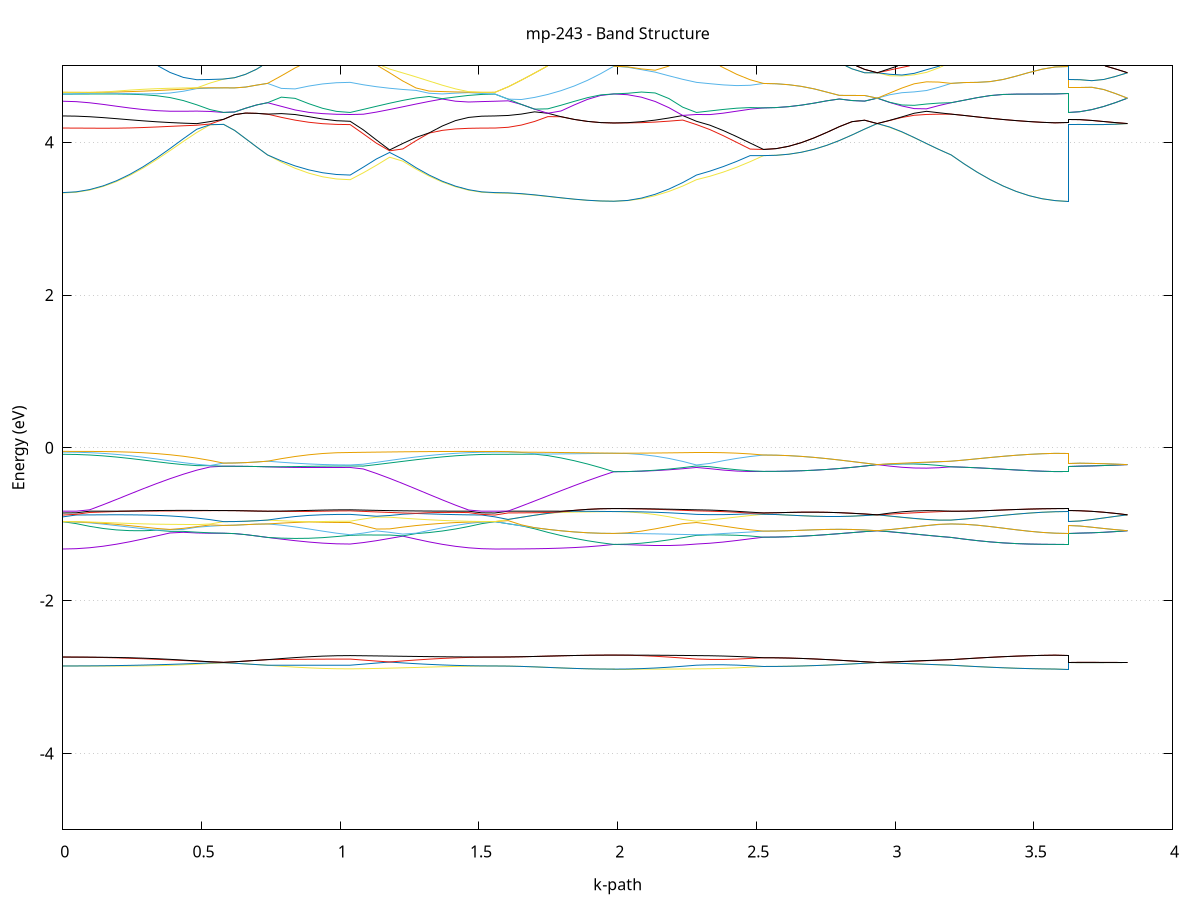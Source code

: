 set title 'mp-243 - Band Structure'
set xlabel 'k-path'
set ylabel 'Energy (eV)'
set grid y
set yrange [-5:5]
set terminal png size 800,600
set output 'mp-243_bands_gnuplot.png'
plot '-' using 1:2 with lines notitle, '-' using 1:2 with lines notitle, '-' using 1:2 with lines notitle, '-' using 1:2 with lines notitle, '-' using 1:2 with lines notitle, '-' using 1:2 with lines notitle, '-' using 1:2 with lines notitle, '-' using 1:2 with lines notitle, '-' using 1:2 with lines notitle, '-' using 1:2 with lines notitle, '-' using 1:2 with lines notitle, '-' using 1:2 with lines notitle, '-' using 1:2 with lines notitle, '-' using 1:2 with lines notitle, '-' using 1:2 with lines notitle, '-' using 1:2 with lines notitle, '-' using 1:2 with lines notitle, '-' using 1:2 with lines notitle, '-' using 1:2 with lines notitle, '-' using 1:2 with lines notitle, '-' using 1:2 with lines notitle, '-' using 1:2 with lines notitle, '-' using 1:2 with lines notitle, '-' using 1:2 with lines notitle, '-' using 1:2 with lines notitle, '-' using 1:2 with lines notitle, '-' using 1:2 with lines notitle, '-' using 1:2 with lines notitle, '-' using 1:2 with lines notitle, '-' using 1:2 with lines notitle, '-' using 1:2 with lines notitle, '-' using 1:2 with lines notitle, '-' using 1:2 with lines notitle, '-' using 1:2 with lines notitle, '-' using 1:2 with lines notitle, '-' using 1:2 with lines notitle, '-' using 1:2 with lines notitle, '-' using 1:2 with lines notitle, '-' using 1:2 with lines notitle, '-' using 1:2 with lines notitle, '-' using 1:2 with lines notitle, '-' using 1:2 with lines notitle, '-' using 1:2 with lines notitle, '-' using 1:2 with lines notitle, '-' using 1:2 with lines notitle, '-' using 1:2 with lines notitle, '-' using 1:2 with lines notitle, '-' using 1:2 with lines notitle, '-' using 1:2 with lines notitle, '-' using 1:2 with lines notitle, '-' using 1:2 with lines notitle, '-' using 1:2 with lines notitle, '-' using 1:2 with lines notitle, '-' using 1:2 with lines notitle, '-' using 1:2 with lines notitle, '-' using 1:2 with lines notitle, '-' using 1:2 with lines notitle, '-' using 1:2 with lines notitle, '-' using 1:2 with lines notitle, '-' using 1:2 with lines notitle, '-' using 1:2 with lines notitle, '-' using 1:2 with lines notitle, '-' using 1:2 with lines notitle, '-' using 1:2 with lines notitle, '-' using 1:2 with lines notitle, '-' using 1:2 with lines notitle, '-' using 1:2 with lines notitle, '-' using 1:2 with lines notitle, '-' using 1:2 with lines notitle, '-' using 1:2 with lines notitle, '-' using 1:2 with lines notitle, '-' using 1:2 with lines notitle, '-' using 1:2 with lines notitle, '-' using 1:2 with lines notitle, '-' using 1:2 with lines notitle, '-' using 1:2 with lines notitle, '-' using 1:2 with lines notitle, '-' using 1:2 with lines notitle, '-' using 1:2 with lines notitle, '-' using 1:2 with lines notitle, '-' using 1:2 with lines notitle, '-' using 1:2 with lines notitle, '-' using 1:2 with lines notitle, '-' using 1:2 with lines notitle, '-' using 1:2 with lines notitle, '-' using 1:2 with lines notitle, '-' using 1:2 with lines notitle, '-' using 1:2 with lines notitle, '-' using 1:2 with lines notitle, '-' using 1:2 with lines notitle, '-' using 1:2 with lines notitle, '-' using 1:2 with lines notitle, '-' using 1:2 with lines notitle, '-' using 1:2 with lines notitle, '-' using 1:2 with lines notitle, '-' using 1:2 with lines notitle, '-' using 1:2 with lines notitle, '-' using 1:2 with lines notitle, '-' using 1:2 with lines notitle, '-' using 1:2 with lines notitle, '-' using 1:2 with lines notitle, '-' using 1:2 with lines notitle, '-' using 1:2 with lines notitle, '-' using 1:2 with lines notitle, '-' using 1:2 with lines notitle, '-' using 1:2 with lines notitle, '-' using 1:2 with lines notitle, '-' using 1:2 with lines notitle, '-' using 1:2 with lines notitle, '-' using 1:2 with lines notitle, '-' using 1:2 with lines notitle, '-' using 1:2 with lines notitle, '-' using 1:2 with lines notitle, '-' using 1:2 with lines notitle, '-' using 1:2 with lines notitle, '-' using 1:2 with lines notitle, '-' using 1:2 with lines notitle, '-' using 1:2 with lines notitle, '-' using 1:2 with lines notitle, '-' using 1:2 with lines notitle, '-' using 1:2 with lines notitle, '-' using 1:2 with lines notitle, '-' using 1:2 with lines notitle, '-' using 1:2 with lines notitle, '-' using 1:2 with lines notitle, '-' using 1:2 with lines notitle, '-' using 1:2 with lines notitle, '-' using 1:2 with lines notitle
0.000000 -29.095759
0.048299 -29.095559
0.096599 -29.095159
0.144898 -29.094359
0.193197 -29.093359
0.241496 -29.092059
0.289796 -29.090559
0.338095 -29.088859
0.386394 -29.086959
0.434693 -29.084859
0.482993 -29.082759
0.531292 -29.080559
0.579591 -29.078359
0.579591 -29.078359
0.619207 -29.078359
0.658823 -29.078359
0.698440 -29.078359
0.738056 -29.078259
0.738056 -29.078259
0.787686 -29.079659
0.837316 -29.080859
0.886947 -29.081759
0.936577 -29.082459
0.986207 -29.082959
1.035837 -29.083059
1.035837 -29.083059
1.083281 -29.084659
1.130725 -29.086259
1.178169 -29.087859
1.225613 -29.089459
1.273057 -29.090959
1.320501 -29.092259
1.367945 -29.093459
1.415389 -29.094459
1.462833 -29.095159
1.510277 -29.095559
1.557721 -29.095759
1.557721 -29.095759
1.605343 -29.095559
1.652964 -29.094959
1.700585 -29.093959
1.748206 -29.092559
1.795827 -29.090859
1.843448 -29.088859
1.891069 -29.086759
1.938691 -29.084359
1.986312 -29.082059
1.986312 -29.082059
2.035942 -29.081859
2.085572 -29.081459
2.135202 -29.080859
2.184833 -29.080359
2.234463 -29.081659
2.284093 -29.083059
2.284093 -29.083059
2.332457 -29.083659
2.380822 -29.083859
2.429186 -29.083859
2.477551 -29.083559
2.525915 -29.082959
2.525915 -29.082959
2.571452 -29.082859
2.616989 -29.082459
2.662526 -29.081859
2.708063 -29.080959
2.753600 -29.079959
2.799137 -29.078759
2.844674 -29.077459
2.890211 -29.076059
2.935748 -29.074559
2.935748 -29.074559
2.980168 -29.075659
3.024588 -29.076659
3.069008 -29.077359
3.113429 -29.077859
3.157849 -29.078159
3.202269 -29.078259
3.202269 -29.078259
3.249061 -29.078259
3.295853 -29.078159
3.342644 -29.078159
3.389436 -29.078759
3.436228 -29.079859
3.483020 -29.080759
3.529812 -29.081459
3.576603 -29.081859
3.623395 -29.082059
3.623395 -29.078359
3.666254 -29.078159
3.709113 -29.077759
3.751972 -29.076959
3.794831 -29.075859
3.837690 -29.074559
e
0.000000 -29.068159
0.048299 -29.068059
0.096599 -29.067659
0.144898 -29.067259
0.193197 -29.067159
0.241496 -29.067059
0.289796 -29.066859
0.338095 -29.068359
0.386394 -29.070059
0.434693 -29.071959
0.482993 -29.074059
0.531292 -29.076159
0.579591 -29.078359
0.579591 -29.078359
0.619207 -29.078359
0.658823 -29.078359
0.698440 -29.078359
0.738056 -29.078259
0.738056 -29.078259
0.787686 -29.076859
0.837316 -29.075659
0.886947 -29.076259
0.936577 -29.077059
0.986207 -29.077559
1.035837 -29.077759
1.035837 -29.077759
1.083281 -29.076459
1.130725 -29.075159
1.178169 -29.073859
1.225613 -29.072559
1.273057 -29.071259
1.320501 -29.070159
1.367945 -29.069159
1.415389 -29.068359
1.462833 -29.067759
1.510277 -29.068059
1.557721 -29.068159
1.557721 -29.068159
1.605343 -29.068459
1.652964 -29.069859
1.700585 -29.071759
1.748206 -29.073459
1.795827 -29.074959
1.843448 -29.076259
1.891069 -29.077259
1.938691 -29.079659
1.986312 -29.082059
1.986312 -29.082059
2.035942 -29.081859
2.085572 -29.081359
2.135202 -29.080459
2.184833 -29.079959
2.234463 -29.078959
2.284093 -29.077759
2.284093 -29.077759
2.332457 -29.078559
2.380822 -29.079859
2.429186 -29.081059
2.477551 -29.082159
2.525915 -29.082959
2.525915 -29.082959
2.571452 -29.082859
2.616989 -29.082459
2.662526 -29.081859
2.708063 -29.080959
2.753600 -29.079959
2.799137 -29.078759
2.844674 -29.077459
2.890211 -29.076059
2.935748 -29.074559
2.935748 -29.074559
2.980168 -29.075659
3.024588 -29.076659
3.069008 -29.077359
3.113429 -29.077859
3.157849 -29.078159
3.202269 -29.078259
3.202269 -29.078259
3.249061 -29.078259
3.295853 -29.078159
3.342644 -29.078159
3.389436 -29.078759
3.436228 -29.079859
3.483020 -29.080759
3.529812 -29.081459
3.576603 -29.081859
3.623395 -29.082059
3.623395 -29.078359
3.666254 -29.078159
3.709113 -29.077759
3.751972 -29.076959
3.794831 -29.075859
3.837690 -29.074559
e
0.000000 -29.067359
0.048299 -29.067259
0.096599 -29.067259
0.144898 -29.067259
0.193197 -29.067159
0.241496 -29.066959
0.289796 -29.066859
0.338095 -29.066759
0.386394 -29.066559
0.434693 -29.066359
0.482993 -29.066059
0.531292 -29.065759
0.579591 -29.065459
0.579591 -29.065459
0.619207 -29.067159
0.658823 -29.068859
0.698440 -29.070559
0.738056 -29.072159
0.738056 -29.072159
0.787686 -29.073759
0.837316 -29.075159
0.886947 -29.075259
0.936577 -29.075859
0.986207 -29.076159
1.035837 -29.076359
1.035837 -29.076359
1.083281 -29.074659
1.130725 -29.072859
1.178169 -29.071059
1.225613 -29.069359
1.273057 -29.067659
1.320501 -29.066159
1.367945 -29.066159
1.415389 -29.067059
1.462833 -29.067659
1.510277 -29.067459
1.557721 -29.067359
1.557721 -29.067359
1.605343 -29.068159
1.652964 -29.069859
1.700585 -29.071759
1.748206 -29.073459
1.795827 -29.074959
1.843448 -29.076259
1.891069 -29.077159
1.938691 -29.077759
1.986312 -29.077959
1.986312 -29.077959
2.035942 -29.078059
2.085572 -29.078559
2.135202 -29.079359
2.184833 -29.079359
2.234463 -29.077959
2.284093 -29.076359
2.284093 -29.076359
2.332457 -29.074059
2.380822 -29.071559
2.429186 -29.069959
2.477551 -29.068259
2.525915 -29.066359
2.525915 -29.066359
2.571452 -29.066459
2.616989 -29.066859
2.662526 -29.067459
2.708063 -29.068259
2.753600 -29.069259
2.799137 -29.070459
2.844674 -29.071759
2.890211 -29.073159
2.935748 -29.074559
2.935748 -29.074559
2.980168 -29.074459
3.024588 -29.074259
3.069008 -29.073859
3.113429 -29.073459
3.157849 -29.072859
3.202269 -29.072159
3.202269 -29.072159
3.249061 -29.074059
3.295853 -29.075759
3.342644 -29.077359
3.389436 -29.078059
3.436228 -29.078059
3.483020 -29.077959
3.529812 -29.077959
3.576603 -29.077959
3.623395 -29.077959
3.623395 -29.065459
3.666254 -29.067459
3.709113 -29.069459
3.751972 -29.071259
3.794831 -29.073059
3.837690 -29.074559
e
0.000000 -29.067359
0.048299 -29.067259
0.096599 -29.067259
0.144898 -29.066959
0.193197 -29.066059
0.241496 -29.065359
0.289796 -29.066759
0.338095 -29.066659
0.386394 -29.066459
0.434693 -29.066259
0.482993 -29.065959
0.531292 -29.065659
0.579591 -29.065459
0.579591 -29.065459
0.619207 -29.067159
0.658823 -29.068859
0.698440 -29.070559
0.738056 -29.072159
0.738056 -29.072159
0.787686 -29.073359
0.837316 -29.074359
0.886947 -29.074559
0.936577 -29.073859
0.986207 -29.073459
1.035837 -29.073259
1.035837 -29.073259
1.083281 -29.071859
1.130725 -29.070459
1.178169 -29.069059
1.225613 -29.067659
1.273057 -29.066359
1.320501 -29.065159
1.367945 -29.065059
1.415389 -29.066059
1.462833 -29.066759
1.510277 -29.067159
1.557721 -29.067359
1.557721 -29.067359
1.605343 -29.068159
1.652964 -29.069059
1.700585 -29.070059
1.748206 -29.071459
1.795827 -29.073159
1.843448 -29.075159
1.891069 -29.077159
1.938691 -29.077759
1.986312 -29.077959
1.986312 -29.077959
2.035942 -29.077759
2.085572 -29.077359
2.135202 -29.076659
2.184833 -29.075759
2.234463 -29.074559
2.284093 -29.073259
2.284093 -29.073259
2.332457 -29.072459
2.380822 -29.071159
2.429186 -29.068659
2.477551 -29.066259
2.525915 -29.066359
2.525915 -29.066359
2.571452 -29.066459
2.616989 -29.066859
2.662526 -29.067459
2.708063 -29.068259
2.753600 -29.069259
2.799137 -29.070459
2.844674 -29.071759
2.890211 -29.073159
2.935748 -29.074559
2.935748 -29.074559
2.980168 -29.072159
3.024588 -29.069559
3.069008 -29.066959
3.113429 -29.066559
3.157849 -29.069359
3.202269 -29.072159
3.202269 -29.072159
3.249061 -29.074059
3.295853 -29.075759
3.342644 -29.077359
3.389436 -29.078059
3.436228 -29.078059
3.483020 -29.077959
3.529812 -29.077959
3.576603 -29.077959
3.623395 -29.077959
3.623395 -29.065459
3.666254 -29.067459
3.709113 -29.069459
3.751972 -29.071259
3.794831 -29.073059
3.837690 -29.074559
e
0.000000 -29.062359
0.048299 -29.062359
0.096599 -29.062759
0.144898 -29.063359
0.193197 -29.064259
0.241496 -29.064859
0.289796 -29.063459
0.338095 -29.063659
0.386394 -29.064059
0.434693 -29.064459
0.482993 -29.064759
0.531292 -29.065159
0.579591 -29.065359
0.579591 -29.065359
0.619207 -29.063659
0.658823 -29.062059
0.698440 -29.060359
0.738056 -29.058859
0.738056 -29.058859
0.787686 -29.057759
0.837316 -29.056859
0.886947 -29.056059
0.936577 -29.056059
0.986207 -29.056459
1.035837 -29.056559
1.035837 -29.056559
1.083281 -29.057959
1.130725 -29.059459
1.178169 -29.060959
1.225613 -29.062459
1.273057 -29.063859
1.320501 -29.065059
1.367945 -29.064859
1.415389 -29.063759
1.462833 -29.062959
1.510277 -29.062459
1.557721 -29.062359
1.557721 -29.062359
1.605343 -29.061959
1.652964 -29.061459
1.700585 -29.060559
1.748206 -29.059259
1.795827 -29.057759
1.843448 -29.056059
1.891069 -29.054159
1.938691 -29.052059
1.986312 -29.051659
1.986312 -29.051659
2.035942 -29.051759
2.085572 -29.052259
2.135202 -29.052959
2.184833 -29.053959
2.234463 -29.055159
2.284093 -29.056559
2.284093 -29.056559
2.332457 -29.057459
2.380822 -29.059459
2.429186 -29.061859
2.477551 -29.064159
2.525915 -29.063859
2.525915 -29.063859
2.571452 -29.063759
2.616989 -29.063459
2.662526 -29.062859
2.708063 -29.062159
2.753600 -29.061159
2.799137 -29.060059
2.844674 -29.058859
2.890211 -29.057559
2.935748 -29.056259
2.935748 -29.056259
2.980168 -29.058659
3.024588 -29.061159
3.069008 -29.063859
3.113429 -29.064259
3.157849 -29.061559
3.202269 -29.058859
3.202269 -29.058859
3.249061 -29.057059
3.295853 -29.055459
3.342644 -29.054059
3.389436 -29.052859
3.436228 -29.051859
3.483020 -29.051759
3.529812 -29.051659
3.576603 -29.051659
3.623395 -29.051659
3.623395 -29.065359
3.666254 -29.063359
3.709113 -29.061459
3.751972 -29.059559
3.794831 -29.057759
3.837690 -29.056259
e
0.000000 -29.062359
0.048299 -29.062359
0.096599 -29.062459
0.144898 -29.062559
0.193197 -29.062759
0.241496 -29.063059
0.289796 -29.063359
0.338095 -29.063659
0.386394 -29.063959
0.434693 -29.064359
0.482993 -29.064659
0.531292 -29.065059
0.579591 -29.065359
0.579591 -29.065359
0.619207 -29.063659
0.658823 -29.062059
0.698440 -29.060359
0.738056 -29.058859
0.738056 -29.058859
0.787686 -29.057359
0.837316 -29.056059
0.886947 -29.055359
0.936577 -29.055459
0.986207 -29.055059
1.035837 -29.054959
1.035837 -29.054959
1.083281 -29.056459
1.130725 -29.058059
1.178169 -29.059559
1.225613 -29.061159
1.273057 -29.062659
1.320501 -29.063959
1.367945 -29.064059
1.415389 -29.063259
1.462833 -29.062659
1.510277 -29.062259
1.557721 -29.062359
1.557721 -29.062359
1.605343 -29.061459
1.652964 -29.059759
1.700585 -29.057859
1.748206 -29.056159
1.795827 -29.054559
1.843448 -29.053359
1.891069 -29.052459
1.938691 -29.051859
1.986312 -29.051659
1.986312 -29.051659
2.035942 -29.051559
2.085572 -29.051159
2.135202 -29.051259
2.184833 -29.052359
2.234463 -29.053559
2.284093 -29.054959
2.284093 -29.054959
2.332457 -29.056959
2.380822 -29.058559
2.429186 -29.060059
2.477551 -29.061859
2.525915 -29.063859
2.525915 -29.063859
2.571452 -29.063759
2.616989 -29.063459
2.662526 -29.062859
2.708063 -29.062159
2.753600 -29.061159
2.799137 -29.060059
2.844674 -29.058859
2.890211 -29.057559
2.935748 -29.056259
2.935748 -29.056259
2.980168 -29.056359
3.024588 -29.056659
3.069008 -29.057159
3.113429 -29.057659
3.157849 -29.058159
3.202269 -29.058859
3.202269 -29.058859
3.249061 -29.057059
3.295853 -29.055459
3.342644 -29.054059
3.389436 -29.052859
3.436228 -29.051859
3.483020 -29.051759
3.529812 -29.051659
3.576603 -29.051659
3.623395 -29.051659
3.623395 -29.065359
3.666254 -29.063359
3.709113 -29.061459
3.751972 -29.059559
3.794831 -29.057759
3.837690 -29.056259
e
0.000000 -29.062159
0.048299 -29.062259
0.096599 -29.062459
0.144898 -29.062559
0.193197 -29.062759
0.241496 -29.063059
0.289796 -29.063359
0.338095 -29.061959
0.386394 -29.060159
0.434693 -29.058359
0.482993 -29.056459
0.531292 -29.054459
0.579591 -29.052459
0.579591 -29.052459
0.619207 -29.052459
0.658823 -29.052359
0.698440 -29.052359
0.738056 -29.052259
0.738056 -29.052259
0.787686 -29.053459
0.837316 -29.054559
0.886947 -29.054959
0.936577 -29.054159
0.986207 -29.053759
1.035837 -29.053559
1.035837 -29.053559
1.083281 -29.054659
1.130725 -29.055759
1.178169 -29.056859
1.225613 -29.057959
1.273057 -29.058959
1.320501 -29.059959
1.367945 -29.060759
1.415389 -29.061459
1.462833 -29.061959
1.510277 -29.062259
1.557721 -29.062159
1.557721 -29.062159
1.605343 -29.061459
1.652964 -29.059759
1.700585 -29.057859
1.748206 -29.056159
1.795827 -29.054559
1.843448 -29.053359
1.891069 -29.052459
1.938691 -29.051859
1.986312 -29.049959
1.986312 -29.049959
2.035942 -29.050059
2.085572 -29.050559
2.135202 -29.050959
2.184833 -29.051659
2.234463 -29.052559
2.284093 -29.053559
2.284093 -29.053559
2.332457 -29.052759
2.380822 -29.051459
2.429186 -29.050359
2.477551 -29.049259
2.525915 -29.048359
2.525915 -29.048359
2.571452 -29.048459
2.616989 -29.048859
2.662526 -29.049459
2.708063 -29.050259
2.753600 -29.051159
2.799137 -29.052359
2.844674 -29.053559
2.890211 -29.054859
2.935748 -29.056259
2.935748 -29.056259
2.980168 -29.055159
3.024588 -29.054159
3.069008 -29.053359
3.113429 -29.052759
3.157849 -29.052459
3.202269 -29.052259
3.202269 -29.052259
3.249061 -29.052159
3.295853 -29.052159
3.342644 -29.052059
3.389436 -29.051959
3.436228 -29.051759
3.483020 -29.050959
3.529812 -29.050359
3.576603 -29.050059
3.623395 -29.049959
3.623395 -29.052459
3.666254 -29.052559
3.709113 -29.053059
3.751972 -29.053859
3.794831 -29.054959
3.837690 -29.056259
e
0.000000 -29.037659
0.048299 -29.037759
0.096599 -29.038159
0.144898 -29.038759
0.193197 -29.039559
0.241496 -29.040559
0.289796 -29.041859
0.338095 -29.043259
0.386394 -29.044859
0.434693 -29.046659
0.482993 -29.048459
0.531292 -29.050459
0.579591 -29.052459
0.579591 -29.052459
0.619207 -29.052459
0.658823 -29.052359
0.698440 -29.052359
0.738056 -29.052259
0.738056 -29.052259
0.787686 -29.050959
0.837316 -29.049859
0.886947 -29.048859
0.936577 -29.048159
0.986207 -29.047759
1.035837 -29.047559
1.035837 -29.047559
1.083281 -29.046459
1.130725 -29.045159
1.178169 -29.043859
1.225613 -29.042659
1.273057 -29.041459
1.320501 -29.040359
1.367945 -29.039459
1.415389 -29.038659
1.462833 -29.038059
1.510277 -29.037759
1.557721 -29.037659
1.557721 -29.037659
1.605343 -29.037859
1.652964 -29.038359
1.700585 -29.039259
1.748206 -29.040559
1.795827 -29.042059
1.843448 -29.043759
1.891069 -29.045759
1.938691 -29.047759
1.986312 -29.049959
1.986312 -29.049959
2.035942 -29.050059
2.085572 -29.050359
2.135202 -29.050559
2.184833 -29.049759
2.234463 -29.048759
2.284093 -29.047559
2.284093 -29.047559
2.332457 -29.047159
2.380822 -29.047059
2.429186 -29.047259
2.477551 -29.047659
2.525915 -29.048359
2.525915 -29.048359
2.571452 -29.048459
2.616989 -29.048859
2.662526 -29.049459
2.708063 -29.050259
2.753600 -29.051159
2.799137 -29.052359
2.844674 -29.053559
2.890211 -29.054859
2.935748 -29.056259
2.935748 -29.056259
2.980168 -29.055159
3.024588 -29.054159
3.069008 -29.053359
3.113429 -29.052759
3.157849 -29.052459
3.202269 -29.052259
3.202269 -29.052259
3.249061 -29.052159
3.295853 -29.052159
3.342644 -29.052059
3.389436 -29.051959
3.436228 -29.051759
3.483020 -29.050959
3.529812 -29.050359
3.576603 -29.050059
3.623395 -29.049959
3.623395 -29.052459
3.666254 -29.052559
3.709113 -29.053059
3.751972 -29.053859
3.794831 -29.054959
3.837690 -29.056259
e
0.000000 -12.986359
0.048299 -12.985759
0.096599 -12.983959
0.144898 -12.980859
0.193197 -12.976359
0.241496 -12.970159
0.289796 -12.962259
0.338095 -12.952359
0.386394 -12.940459
0.434693 -12.926559
0.482993 -12.910959
0.531292 -12.894459
0.579591 -12.878759
0.579591 -12.878759
0.619207 -12.879159
0.658823 -12.880359
0.698440 -12.882559
0.738056 -12.886159
0.738056 -12.886159
0.787686 -12.902959
0.837316 -12.919259
0.886947 -12.933359
0.936577 -12.944059
0.986207 -12.950659
1.035837 -12.952959
1.035837 -12.952959
1.083281 -12.955159
1.130725 -12.958059
1.178169 -12.961559
1.225613 -12.965459
1.273057 -12.969759
1.320501 -12.974059
1.367945 -12.978059
1.415389 -12.981459
1.462833 -12.984159
1.510277 -12.985759
1.557721 -12.986359
1.557721 -12.986359
1.605343 -12.983159
1.652964 -12.973659
1.700585 -12.961059
1.748206 -12.958359
1.795827 -12.955759
1.843448 -12.953459
1.891069 -12.951359
1.938691 -12.949459
1.986312 -12.947359
1.986312 -12.947359
2.035942 -12.947459
2.085572 -12.947959
2.135202 -12.948659
2.184833 -12.949759
2.234463 -12.951059
2.284093 -12.952959
2.284093 -12.952959
2.332457 -12.952859
2.380822 -12.950359
2.429186 -12.945059
2.477551 -12.936659
2.525915 -12.925059
2.525915 -12.925059
2.571452 -12.923659
2.616989 -12.919559
2.662526 -12.912859
2.708063 -12.904059
2.753600 -12.893459
2.799137 -12.881659
2.844674 -12.869259
2.890211 -12.856959
2.935748 -12.845159
2.935748 -12.845159
2.980168 -12.856659
3.024588 -12.866259
3.069008 -12.873759
3.113429 -12.879359
3.157849 -12.883359
3.202269 -12.886159
3.202269 -12.886159
3.249061 -12.892359
3.295853 -12.900459
3.342644 -12.909859
3.389436 -12.919559
3.436228 -12.928659
3.483020 -12.936459
3.529812 -12.942359
3.576603 -12.946059
3.623395 -12.947359
3.623395 -12.878759
3.666254 -12.877159
3.709113 -12.872659
3.751972 -12.865459
3.794831 -12.856059
3.837690 -12.845159
e
0.000000 -12.965559
0.048299 -12.963859
0.096599 -12.958959
0.144898 -12.950959
0.193197 -12.940159
0.241496 -12.927259
0.289796 -12.912659
0.338095 -12.897559
0.386394 -12.883059
0.434693 -12.871359
0.482993 -12.865059
0.531292 -12.867559
0.579591 -12.878759
0.579591 -12.878759
0.619207 -12.879059
0.658823 -12.880359
0.698440 -12.882559
0.738056 -12.886159
0.738056 -12.886159
0.787686 -12.878159
0.837316 -12.870759
0.886947 -12.863759
0.936577 -12.856859
0.986207 -12.850459
1.035837 -12.846859
1.035837 -12.846859
1.083281 -12.849359
1.130725 -12.865459
1.178169 -12.881959
1.225613 -12.898259
1.273057 -12.913959
1.320501 -12.928359
1.367945 -12.941059
1.415389 -12.951459
1.462833 -12.959159
1.510277 -12.963959
1.557721 -12.965559
1.557721 -12.965559
1.605343 -12.964959
1.652964 -12.963359
1.700585 -12.957959
1.748206 -12.936359
1.795827 -12.935459
1.843448 -12.938959
1.891069 -12.942259
1.938691 -12.944959
1.986312 -12.947359
1.986312 -12.947359
2.035942 -12.944359
2.085572 -12.935459
2.135202 -12.920859
2.184833 -12.900859
2.234463 -12.875959
2.284093 -12.846859
2.284093 -12.846859
2.332457 -12.852059
2.380822 -12.873059
2.429186 -12.892859
2.477551 -12.910359
2.525915 -12.925059
2.525915 -12.925059
2.571452 -12.923659
2.616989 -12.919559
2.662526 -12.912859
2.708063 -12.904059
2.753600 -12.893459
2.799137 -12.881659
2.844674 -12.869259
2.890211 -12.856959
2.935748 -12.845159
2.935748 -12.845159
2.980168 -12.853959
3.024588 -12.862759
3.069008 -12.870659
3.113429 -12.877259
3.157849 -12.882359
3.202269 -12.886159
3.202269 -12.886159
3.249061 -12.892359
3.295853 -12.900459
3.342644 -12.909859
3.389436 -12.919559
3.436228 -12.928659
3.483020 -12.936459
3.529812 -12.942359
3.576603 -12.946059
3.623395 -12.947359
3.623395 -12.878759
3.666254 -12.877159
3.709113 -12.872659
3.751972 -12.865459
3.794831 -12.855959
3.837690 -12.845159
e
0.000000 -12.922859
0.048299 -12.921559
0.096599 -12.917459
0.144898 -12.910759
0.193197 -12.901759
0.241496 -12.890759
0.289796 -12.878059
0.338095 -12.864359
0.386394 -12.850459
0.434693 -12.837159
0.482993 -12.825259
0.531292 -12.815559
0.579591 -12.807659
0.579591 -12.807659
0.619207 -12.807859
0.658823 -12.808659
0.698440 -12.809659
0.738056 -12.810459
0.738056 -12.810459
0.787686 -12.812959
0.837316 -12.815559
0.886947 -12.818759
0.936577 -12.823759
0.986207 -12.830259
1.035837 -12.833959
1.035837 -12.833959
1.083281 -12.837459
1.130725 -12.849359
1.178169 -12.861159
1.225613 -12.872659
1.273057 -12.883659
1.320501 -12.894159
1.367945 -12.903559
1.415389 -12.911559
1.462833 -12.917759
1.510277 -12.921559
1.557721 -12.922859
1.557721 -12.922859
1.605343 -12.923559
1.652964 -12.925459
1.700585 -12.928359
1.748206 -12.931859
1.795827 -12.909259
1.843448 -12.877359
1.891069 -12.841059
1.938691 -12.801359
1.986312 -12.771159
1.986312 -12.771159
2.035942 -12.775059
2.085572 -12.783259
2.135202 -12.793459
2.184833 -12.805459
2.234463 -12.818959
2.284093 -12.833959
2.284093 -12.833959
2.332457 -12.833159
2.380822 -12.820959
2.429186 -12.812259
2.477551 -12.808559
2.525915 -12.806459
2.525915 -12.806459
2.571452 -12.806359
2.616989 -12.806359
2.662526 -12.806859
2.708063 -12.808659
2.753600 -12.812259
2.799137 -12.817759
2.844674 -12.825259
2.890211 -12.834459
2.935748 -12.845159
2.935748 -12.845159
2.980168 -12.840759
3.024588 -12.835959
3.069008 -12.830559
3.113429 -12.824559
3.157849 -12.817759
3.202269 -12.810459
3.202269 -12.810459
3.249061 -12.810559
3.295853 -12.809159
3.342644 -12.805959
3.389436 -12.800959
3.436228 -12.794559
3.483020 -12.787259
3.529812 -12.779659
3.576603 -12.773459
3.623395 -12.771159
3.623395 -12.807659
3.666254 -12.809459
3.709113 -12.814959
3.751972 -12.823459
3.794831 -12.833859
3.837690 -12.845159
e
0.000000 -12.770459
0.048299 -12.770459
0.096599 -12.769359
0.144898 -12.766659
0.193197 -12.762159
0.241496 -12.757659
0.289796 -12.752559
0.338095 -12.746859
0.386394 -12.750159
0.434693 -12.767759
0.482993 -12.785359
0.531292 -12.798759
0.579591 -12.807559
0.579591 -12.807559
0.619207 -12.807859
0.658823 -12.808659
0.698440 -12.809559
0.738056 -12.810459
0.738056 -12.810459
0.787686 -12.810059
0.837316 -12.812559
0.886947 -12.817459
0.936577 -12.822059
0.986207 -12.824459
1.035837 -12.825459
1.035837 -12.825459
1.083281 -12.815759
1.130725 -12.787759
1.178169 -12.787759
1.225613 -12.786459
1.273057 -12.784159
1.320501 -12.781259
1.367945 -12.778059
1.415389 -12.775059
1.462833 -12.772559
1.510277 -12.770959
1.557721 -12.770459
1.557721 -12.770459
1.605343 -12.770059
1.652964 -12.768859
1.700585 -12.767059
1.748206 -12.764759
1.795827 -12.762359
1.843448 -12.761059
1.891069 -12.764259
1.938691 -12.769159
1.986312 -12.771159
1.986312 -12.771159
2.035942 -12.771559
2.085572 -12.777059
2.135202 -12.788659
2.184833 -12.800659
2.234463 -12.812959
2.284093 -12.825459
2.284093 -12.825459
2.332457 -12.821759
2.380822 -12.816759
2.429186 -12.811959
2.477551 -12.807159
2.525915 -12.806459
2.525915 -12.806459
2.571452 -12.806359
2.616989 -12.806359
2.662526 -12.806859
2.708063 -12.808659
2.753600 -12.812259
2.799137 -12.817759
2.844674 -12.825259
2.890211 -12.834459
2.935748 -12.845159
2.935748 -12.845159
2.980168 -12.829259
3.024588 -12.815959
3.069008 -12.806859
3.113429 -12.802859
3.157849 -12.804259
3.202269 -12.810459
3.202269 -12.810459
3.249061 -12.810559
3.295853 -12.809159
3.342644 -12.805859
3.389436 -12.800959
3.436228 -12.794559
3.483020 -12.787259
3.529812 -12.779659
3.576603 -12.773459
3.623395 -12.771159
3.623395 -12.807559
3.666254 -12.809459
3.709113 -12.814959
3.751972 -12.823359
3.794831 -12.833859
3.837690 -12.845159
e
0.000000 -12.770459
0.048299 -12.769859
0.096599 -12.768259
0.144898 -12.765659
0.193197 -12.762059
0.241496 -12.755859
0.289796 -12.748059
0.338095 -12.738859
0.386394 -12.740659
0.434693 -12.734359
0.482993 -12.728259
0.531292 -12.722459
0.579591 -12.717459
0.579591 -12.717459
0.619207 -12.721059
0.658823 -12.728859
0.698440 -12.737259
0.738056 -12.744659
0.738056 -12.744659
0.787686 -12.755659
0.837316 -12.765759
0.886947 -12.773959
0.936577 -12.779859
0.986207 -12.783259
1.035837 -12.784359
1.035837 -12.784359
1.083281 -12.786659
1.130725 -12.782159
1.178169 -12.747159
1.225613 -12.730659
1.273057 -12.730859
1.320501 -12.742659
1.367945 -12.753259
1.415389 -12.761259
1.462833 -12.766659
1.510277 -12.769559
1.557721 -12.770459
1.557721 -12.770459
1.605343 -12.770059
1.652964 -12.768859
1.700585 -12.767059
1.748206 -12.764759
1.795827 -12.762359
1.843448 -12.761059
1.891069 -12.764259
1.938691 -12.769159
1.986312 -12.759059
1.986312 -12.759059
2.035942 -12.766259
2.085572 -12.772859
2.135202 -12.775059
2.184833 -12.778059
2.234463 -12.781359
2.284093 -12.784359
2.284093 -12.784359
2.332457 -12.784259
2.380822 -12.781159
2.429186 -12.775159
2.477551 -12.766759
2.525915 -12.756859
2.525915 -12.756859
2.571452 -12.756359
2.616989 -12.754659
2.662526 -12.751359
2.708063 -12.746059
2.753600 -12.738859
2.799137 -12.730159
2.844674 -12.720959
2.890211 -12.712259
2.935748 -12.705059
2.935748 -12.705059
2.980168 -12.712659
3.024588 -12.720959
3.069008 -12.728959
3.113429 -12.736059
3.157849 -12.741459
3.202269 -12.744659
3.202269 -12.744659
3.249061 -12.751459
3.295853 -12.756159
3.342644 -12.759159
3.389436 -12.760959
3.436228 -12.762059
3.483020 -12.762659
3.529812 -12.762659
3.576603 -12.761259
3.623395 -12.759059
3.623395 -12.717459
3.666254 -12.717059
3.709113 -12.715959
3.751972 -12.713659
3.794831 -12.710059
3.837690 -12.705059
e
0.000000 -12.766959
0.048299 -12.765059
0.096599 -12.760559
0.144898 -12.754259
0.193197 -12.746259
0.241496 -12.736759
0.289796 -12.728559
0.338095 -12.736959
0.386394 -12.728459
0.434693 -12.717159
0.482993 -12.707359
0.531292 -12.712659
0.579591 -12.717459
0.579591 -12.717459
0.619207 -12.721059
0.658823 -12.728859
0.698440 -12.737259
0.738056 -12.744659
0.738056 -12.744659
0.787686 -12.744759
0.837316 -12.743759
0.886947 -12.742259
0.936577 -12.740759
0.986207 -12.739759
1.035837 -12.739459
1.035837 -12.739459
1.083281 -12.736959
1.130725 -12.734559
1.178169 -12.732359
1.225613 -12.716059
1.273057 -12.729759
1.320501 -12.735559
1.367945 -12.742859
1.415389 -12.749959
1.462833 -12.759159
1.510277 -12.764959
1.557721 -12.766959
1.557721 -12.766959
1.605343 -12.767159
1.652964 -12.767359
1.700585 -12.766659
1.748206 -12.764359
1.795827 -12.760359
1.843448 -12.755159
1.891069 -12.750959
1.938691 -12.750759
1.986312 -12.759059
1.986312 -12.759059
2.035942 -12.756359
2.085572 -12.752159
2.135202 -12.748259
2.184833 -12.745059
2.234463 -12.742159
2.284093 -12.739459
2.284093 -12.739459
2.332457 -12.736659
2.380822 -12.731159
2.429186 -12.734759
2.477551 -12.746159
2.525915 -12.756859
2.525915 -12.756859
2.571452 -12.756359
2.616989 -12.754659
2.662526 -12.751359
2.708063 -12.746059
2.753600 -12.738859
2.799137 -12.730159
2.844674 -12.720959
2.890211 -12.712259
2.935748 -12.705059
2.935748 -12.705059
2.980168 -12.709759
3.024588 -12.715359
3.069008 -12.721959
3.113429 -12.729359
3.157849 -12.737159
3.202269 -12.744659
3.202269 -12.744659
3.249061 -12.751459
3.295853 -12.756159
3.342644 -12.759159
3.389436 -12.760959
3.436228 -12.762059
3.483020 -12.762659
3.529812 -12.762659
3.576603 -12.761259
3.623395 -12.759059
3.623395 -12.717459
3.666254 -12.717059
3.709113 -12.715859
3.751972 -12.713659
3.794831 -12.710059
3.837690 -12.705059
e
0.000000 -12.758759
0.048299 -12.757659
0.096599 -12.754359
0.144898 -12.749159
0.193197 -12.741959
0.241496 -12.733059
0.289796 -12.726059
0.338095 -12.714259
0.386394 -12.701659
0.434693 -12.700159
0.482993 -12.705359
0.531292 -12.693759
0.579591 -12.683759
0.579591 -12.683759
0.619207 -12.680759
0.658823 -12.675959
0.698440 -12.677259
0.738056 -12.685259
0.738056 -12.685259
0.787686 -12.698959
0.837316 -12.710759
0.886947 -12.720359
0.936577 -12.727559
0.986207 -12.731959
1.035837 -12.733459
1.035837 -12.733459
1.083281 -12.729059
1.130725 -12.724259
1.178169 -12.719159
1.225613 -12.713859
1.273057 -12.715359
1.320501 -12.722759
1.367945 -12.737659
1.415389 -12.749459
1.462833 -12.754559
1.510277 -12.757659
1.557721 -12.758759
1.557721 -12.758759
1.605343 -12.757959
1.652964 -12.755859
1.700585 -12.752659
1.748206 -12.748959
1.795827 -12.745359
1.843448 -12.745959
1.891069 -12.750959
1.938691 -12.750759
1.986312 -12.750359
1.986312 -12.750359
2.035942 -12.748259
2.085572 -12.742059
2.135202 -12.741559
2.184833 -12.739959
2.234463 -12.737159
2.284093 -12.733459
2.284093 -12.733459
2.332457 -12.731659
2.380822 -12.729659
2.429186 -12.726059
2.477551 -12.719859
2.525915 -12.710559
2.525915 -12.710559
2.571452 -12.709559
2.616989 -12.706559
2.662526 -12.702959
2.708063 -12.700859
2.753600 -12.699259
2.799137 -12.697959
2.844674 -12.697759
2.890211 -12.699959
2.935748 -12.705059
2.935748 -12.705059
2.980168 -12.700959
3.024588 -12.695859
3.069008 -12.689959
3.113429 -12.683859
3.157849 -12.682259
3.202269 -12.685259
3.202269 -12.685259
3.249061 -12.695959
3.295853 -12.706159
3.342644 -12.715359
3.389436 -12.723359
3.436228 -12.730059
3.483020 -12.735259
3.529812 -12.739359
3.576603 -12.745859
3.623395 -12.750359
3.623395 -12.683759
3.666254 -12.684259
3.709113 -12.686659
3.751972 -12.691859
3.794831 -12.698659
3.837690 -12.705059
e
0.000000 -12.716259
0.048299 -12.716459
0.096599 -12.717159
0.144898 -12.718459
0.193197 -12.720459
0.241496 -12.723559
0.289796 -12.722859
0.338095 -12.711659
0.386394 -12.700059
0.434693 -12.688959
0.482993 -12.680359
0.531292 -12.678059
0.579591 -12.683759
0.579591 -12.683759
0.619207 -12.680759
0.658823 -12.675959
0.698440 -12.677259
0.738056 -12.685259
0.738056 -12.685259
0.787686 -12.686759
0.837316 -12.688559
0.886947 -12.694659
0.936577 -12.698759
0.986207 -12.701159
1.035837 -12.701959
1.035837 -12.701959
1.083281 -12.697959
1.130725 -12.698059
1.178169 -12.704359
1.225613 -12.711659
1.273057 -12.708859
1.320501 -12.719059
1.367945 -12.718959
1.415389 -12.717959
1.462833 -12.717059
1.510277 -12.716459
1.557721 -12.716259
1.557721 -12.716259
1.605343 -12.714259
1.652964 -12.708559
1.700585 -12.700959
1.748206 -12.716259
1.795827 -12.733059
1.843448 -12.745959
1.891069 -12.749659
1.938691 -12.744959
1.986312 -12.750359
1.986312 -12.750359
2.035942 -12.743559
2.085572 -12.741859
2.135202 -12.731559
2.184833 -12.717659
2.234463 -12.708459
2.284093 -12.701959
2.284093 -12.701959
2.332457 -12.710159
2.380822 -12.722559
2.429186 -12.723359
2.477551 -12.713859
2.525915 -12.710559
2.525915 -12.710559
2.571452 -12.709559
2.616989 -12.706559
2.662526 -12.702959
2.708063 -12.700859
2.753600 -12.699259
2.799137 -12.697959
2.844674 -12.697759
2.890211 -12.699959
2.935748 -12.705059
2.935748 -12.705059
2.980168 -12.696359
3.024588 -12.686559
3.069008 -12.677259
3.113429 -12.679159
3.157849 -12.679559
3.202269 -12.685259
3.202269 -12.685259
3.249061 -12.695959
3.295853 -12.706159
3.342644 -12.715359
3.389436 -12.723359
3.436228 -12.730059
3.483020 -12.735259
3.529812 -12.739359
3.576603 -12.745859
3.623395 -12.750359
3.623395 -12.683759
3.666254 -12.684259
3.709113 -12.686659
3.751972 -12.691859
3.794831 -12.698659
3.837690 -12.705059
e
0.000000 -12.691359
0.048299 -12.690859
0.096599 -12.689059
0.144898 -12.686159
0.193197 -12.682059
0.241496 -12.676759
0.289796 -12.670159
0.338095 -12.671759
0.386394 -12.688959
0.434693 -12.688459
0.482993 -12.675159
0.531292 -12.662259
0.579591 -12.651259
0.579591 -12.651259
0.619207 -12.654959
0.658823 -12.662359
0.698440 -12.667459
0.738056 -12.671159
0.738056 -12.671159
0.787686 -12.680259
0.837316 -12.687959
0.886947 -12.688459
0.936577 -12.688459
0.986207 -12.688159
1.035837 -12.687959
1.035837 -12.687959
1.083281 -12.686559
1.130725 -12.689459
1.178169 -12.696959
1.225613 -12.706759
1.273057 -12.705859
1.320501 -12.704059
1.367945 -12.699759
1.415389 -12.696259
1.462833 -12.693559
1.510277 -12.691959
1.557721 -12.691359
1.557721 -12.691359
1.605343 -12.692059
1.652964 -12.694359
1.700585 -12.700959
1.748206 -12.716259
1.795827 -12.733059
1.843448 -12.742359
1.891069 -12.740559
1.938691 -12.740259
1.986312 -12.741659
1.986312 -12.741659
2.035942 -12.741859
2.085572 -12.734259
2.135202 -12.725059
2.184833 -12.716359
2.234463 -12.700759
2.284093 -12.687959
2.284093 -12.687959
2.332457 -12.678859
2.380822 -12.677459
2.429186 -12.686059
2.477551 -12.698059
2.525915 -12.701759
2.525915 -12.701759
2.571452 -12.701659
2.616989 -12.700959
2.662526 -12.698659
2.708063 -12.692959
2.753600 -12.685659
2.799137 -12.678059
2.844674 -12.671059
2.890211 -12.664659
2.935748 -12.658359
2.935748 -12.658359
2.980168 -12.664359
3.024588 -12.669959
3.069008 -12.673959
3.113429 -12.667759
3.157849 -12.672459
3.202269 -12.671159
3.202269 -12.671159
3.249061 -12.679159
3.295853 -12.689459
3.342644 -12.700159
3.389436 -12.710459
3.436228 -12.720159
3.483020 -12.729159
3.529812 -12.737259
3.576603 -12.740859
3.623395 -12.741659
3.623395 -12.651259
3.666254 -12.652959
3.709113 -12.657459
3.751972 -12.660659
3.794831 -12.660559
3.837690 -12.658359
e
0.000000 -12.691359
0.048299 -12.690759
0.096599 -12.688759
0.144898 -12.685459
0.193197 -12.680859
0.241496 -12.675059
0.289796 -12.667959
0.338095 -12.662459
0.386394 -12.653559
0.434693 -12.643859
0.482993 -12.639759
0.531292 -12.644559
0.579591 -12.651259
0.579591 -12.651259
0.619207 -12.654959
0.658823 -12.662359
0.698440 -12.667459
0.738056 -12.671159
0.738056 -12.671159
0.787686 -12.672959
0.837316 -12.675359
0.886947 -12.677759
0.936577 -12.679759
0.986207 -12.681059
1.035837 -12.681559
1.035837 -12.681559
1.083281 -12.661859
1.130725 -12.650659
1.178169 -12.669459
1.225613 -12.687959
1.273057 -12.676959
1.320501 -12.654059
1.367945 -12.666159
1.415389 -12.676559
1.462833 -12.684559
1.510277 -12.689659
1.557721 -12.691359
1.557721 -12.691359
1.605343 -12.692059
1.652964 -12.694359
1.700585 -12.700159
1.748206 -12.692859
1.795827 -12.697359
1.843448 -12.701059
1.891069 -12.704159
1.938691 -12.715159
1.986312 -12.741659
1.986312 -12.741659
2.035942 -12.739759
2.085572 -12.733759
2.135202 -12.724159
2.184833 -12.711059
2.234463 -12.694859
2.284093 -12.681559
2.284093 -12.681559
2.332457 -12.673359
2.380822 -12.669159
2.429186 -12.675659
2.477551 -12.688959
2.525915 -12.701759
2.525915 -12.701759
2.571452 -12.701659
2.616989 -12.700959
2.662526 -12.698659
2.708063 -12.692959
2.753600 -12.685659
2.799137 -12.678059
2.844674 -12.671059
2.890211 -12.664659
2.935748 -12.658359
2.935748 -12.658359
2.980168 -12.658959
3.024588 -12.657759
3.069008 -12.660259
3.113429 -12.666259
3.157849 -12.665359
3.202269 -12.671159
3.202269 -12.671159
3.249061 -12.679159
3.295853 -12.689459
3.342644 -12.700159
3.389436 -12.710459
3.436228 -12.720159
3.483020 -12.729159
3.529812 -12.737259
3.576603 -12.740859
3.623395 -12.741659
3.623395 -12.651259
3.666254 -12.652959
3.709113 -12.657459
3.751972 -12.660659
3.794831 -12.660559
3.837690 -12.658359
e
0.000000 -12.614459
0.048299 -12.614759
0.096599 -12.615659
0.144898 -12.617959
0.193197 -12.620759
0.241496 -12.625859
0.289796 -12.649659
0.338095 -12.659859
0.386394 -12.651259
0.434693 -12.643359
0.482993 -12.638659
0.531292 -12.635459
0.579591 -12.630459
0.579591 -12.630459
0.619207 -12.629959
0.658823 -12.633359
0.698440 -12.640559
0.738056 -12.648159
0.738056 -12.648159
0.787686 -12.656759
0.837316 -12.663859
0.886947 -12.669259
0.936577 -12.673059
0.986207 -12.675259
1.035837 -12.675959
1.035837 -12.675959
1.083281 -12.655859
1.130725 -12.641659
1.178169 -12.634559
1.225613 -12.633459
1.273057 -12.641459
1.320501 -12.644559
1.367945 -12.621559
1.415389 -12.618559
1.462833 -12.616359
1.510277 -12.614959
1.557721 -12.614459
1.557721 -12.614459
1.605343 -12.639959
1.652964 -12.664459
1.700585 -12.684059
1.748206 -12.692859
1.795827 -12.697359
1.843448 -12.701059
1.891069 -12.704159
1.938691 -12.706259
1.986312 -12.707059
1.986312 -12.707059
2.035942 -12.706359
2.085572 -12.704159
2.135202 -12.700759
2.184833 -12.696459
2.234463 -12.691859
2.284093 -12.675959
2.284093 -12.675959
2.332457 -12.667459
2.380822 -12.660259
2.429186 -12.653859
2.477551 -12.648059
2.525915 -12.642659
2.525915 -12.642659
2.571452 -12.642859
2.616989 -12.643659
2.662526 -12.645359
2.708063 -12.647759
2.753600 -12.650259
2.799137 -12.652059
2.844674 -12.652559
2.890211 -12.653859
2.935748 -12.658359
2.935748 -12.658359
2.980168 -12.657259
3.024588 -12.657159
3.069008 -12.654059
3.113429 -12.646959
3.157849 -12.643759
3.202269 -12.648159
3.202269 -12.648159
3.249061 -12.656659
3.295853 -12.664859
3.342644 -12.673159
3.389436 -12.681359
3.436228 -12.689259
3.483020 -12.696359
3.529812 -12.702059
3.576603 -12.705759
3.623395 -12.707059
3.623395 -12.630459
3.666254 -12.636459
3.709113 -12.645459
3.751972 -12.651059
3.794831 -12.655159
3.837690 -12.658359
e
0.000000 -12.614459
0.048299 -12.614659
0.096599 -12.615559
0.144898 -12.616959
0.193197 -12.618759
0.241496 -12.623859
0.289796 -12.626859
0.338095 -12.629559
0.386394 -12.631359
0.434693 -12.633759
0.482993 -12.633859
0.531292 -12.626559
0.579591 -12.630459
0.579591 -12.630459
0.619207 -12.629959
0.658823 -12.633359
0.698440 -12.640559
0.738056 -12.648159
0.738056 -12.648159
0.787686 -12.650459
0.837316 -12.651259
0.886947 -12.651359
0.936577 -12.651159
0.986207 -12.650959
1.035837 -12.650859
1.035837 -12.650859
1.083281 -12.636759
1.130725 -12.634459
1.178169 -12.628759
1.225613 -12.632659
1.273057 -12.629159
1.320501 -12.625259
1.367945 -12.621359
1.415389 -12.618259
1.462833 -12.615759
1.510277 -12.614459
1.557721 -12.614459
1.557721 -12.614459
1.605343 -12.639959
1.652964 -12.664459
1.700585 -12.684059
1.748206 -12.689459
1.795827 -12.676759
1.843448 -12.661659
1.891069 -12.670959
1.938691 -12.706259
1.986312 -12.707059
1.986312 -12.707059
2.035942 -12.704959
2.085572 -12.698959
2.135202 -12.689859
2.184833 -12.678359
2.234463 -12.665159
2.284093 -12.650859
2.284093 -12.650859
2.332457 -12.643659
2.380822 -12.641759
2.429186 -12.645959
2.477551 -12.641559
2.525915 -12.642659
2.525915 -12.642659
2.571452 -12.642859
2.616989 -12.643659
2.662526 -12.645359
2.708063 -12.647759
2.753600 -12.650259
2.799137 -12.652059
2.844674 -12.652559
2.890211 -12.653859
2.935748 -12.658359
2.935748 -12.658359
2.980168 -12.652759
3.024588 -12.647259
3.069008 -12.641059
3.113429 -12.637459
3.157849 -12.643159
3.202269 -12.648159
3.202269 -12.648159
3.249061 -12.656659
3.295853 -12.664859
3.342644 -12.673159
3.389436 -12.681359
3.436228 -12.689259
3.483020 -12.696359
3.529812 -12.702059
3.576603 -12.705759
3.623395 -12.707059
3.623395 -12.630459
3.666254 -12.636459
3.709113 -12.645459
3.751972 -12.651059
3.794831 -12.655159
3.837690 -12.658359
e
0.000000 -12.613659
0.048299 -12.614159
0.096599 -12.615159
0.144898 -12.615959
0.193197 -12.617159
0.241496 -12.619959
0.289796 -12.622459
0.338095 -12.624559
0.386394 -12.628159
0.434693 -12.630859
0.482993 -12.627359
0.531292 -12.625759
0.579591 -12.624959
0.579591 -12.624959
0.619207 -12.626459
0.658823 -12.627759
0.698440 -12.626659
0.738056 -12.622459
0.738056 -12.622459
0.787686 -12.620559
0.837316 -12.618359
0.886947 -12.616359
0.936577 -12.614859
0.986207 -12.613959
1.035837 -12.613759
1.035837 -12.613759
1.083281 -12.631659
1.130725 -12.632759
1.178169 -12.622759
1.225613 -12.620759
1.273057 -12.626359
1.320501 -12.624559
1.367945 -12.619659
1.415389 -12.614759
1.462833 -12.614459
1.510277 -12.614159
1.557721 -12.613659
1.557721 -12.613659
1.605343 -12.589159
1.652964 -12.569659
1.700585 -12.566759
1.748206 -12.566859
1.795827 -12.587559
1.843448 -12.627859
1.891069 -12.644059
1.938691 -12.623659
1.986312 -12.600759
1.986312 -12.600759
2.035942 -12.600859
2.085572 -12.601159
2.135202 -12.601659
2.184833 -12.602359
2.234463 -12.603159
2.284093 -12.613759
2.284093 -12.613759
2.332457 -12.625259
2.380822 -12.634959
2.429186 -12.632459
2.477551 -12.637559
2.525915 -12.635259
2.525915 -12.635259
2.571452 -12.635259
2.616989 -12.635159
2.662526 -12.634559
2.708063 -12.633159
2.753600 -12.631059
2.799137 -12.628459
2.844674 -12.625759
2.890211 -12.623559
2.935748 -12.621159
2.935748 -12.621159
2.980168 -12.623259
3.024588 -12.626759
3.069008 -12.631659
3.113429 -12.636959
3.157849 -12.633859
3.202269 -12.622459
3.202269 -12.622459
3.249061 -12.616059
3.295853 -12.610559
3.342644 -12.606859
3.389436 -12.604259
3.436228 -12.602659
3.483020 -12.601659
3.529812 -12.601159
3.576603 -12.600859
3.623395 -12.600759
3.623395 -12.624959
3.666254 -12.628259
3.709113 -12.626659
3.751972 -12.624459
3.794831 -12.622559
3.837690 -12.621159
e
0.000000 -12.613659
0.048299 -12.613659
0.096599 -12.613559
0.144898 -12.613459
0.193197 -12.613259
0.241496 -12.618759
0.289796 -12.621059
0.338095 -12.624059
0.386394 -12.626159
0.434693 -12.627259
0.482993 -12.625659
0.531292 -12.623959
0.579591 -12.624959
0.579591 -12.624959
0.619207 -12.626459
0.658823 -12.627759
0.698440 -12.626659
0.738056 -12.622459
0.738056 -12.622459
0.787686 -12.615859
0.837316 -12.612359
0.886947 -12.612459
0.936577 -12.613059
0.986207 -12.613559
1.035837 -12.613759
1.035837 -12.613759
1.083281 -12.625559
1.130725 -12.622859
1.178169 -12.612359
1.225613 -12.612459
1.273057 -12.611059
1.320501 -12.611759
1.367945 -12.612559
1.415389 -12.613059
1.462833 -12.613459
1.510277 -12.613659
1.557721 -12.613659
1.557721 -12.613659
1.605343 -12.589159
1.652964 -12.569659
1.700585 -12.560959
1.748206 -12.557659
1.795827 -12.566859
1.843448 -12.566559
1.891069 -12.566059
1.938691 -12.575959
1.986312 -12.600759
1.986312 -12.600759
2.035942 -12.600859
2.085572 -12.601059
2.135202 -12.601559
2.184833 -12.602159
2.234463 -12.603059
2.284093 -12.613759
2.284093 -12.613759
2.332457 -12.621159
2.380822 -12.627159
2.429186 -12.625459
2.477551 -12.628359
2.525915 -12.635259
2.525915 -12.635259
2.571452 -12.635259
2.616989 -12.635159
2.662526 -12.634559
2.708063 -12.633159
2.753600 -12.631059
2.799137 -12.628459
2.844674 -12.625759
2.890211 -12.623559
2.935748 -12.621159
2.935748 -12.621159
2.980168 -12.622959
3.024588 -12.626359
3.069008 -12.631659
3.113429 -12.633359
3.157849 -12.625559
3.202269 -12.622459
3.202269 -12.622459
3.249061 -12.616059
3.295853 -12.610559
3.342644 -12.606859
3.389436 -12.604259
3.436228 -12.602659
3.483020 -12.601659
3.529812 -12.601159
3.576603 -12.600859
3.623395 -12.600759
3.623395 -12.624959
3.666254 -12.628259
3.709113 -12.626659
3.751972 -12.624459
3.794831 -12.622559
3.837690 -12.621159
e
0.000000 -12.566359
0.048299 -12.566459
0.096599 -12.567159
0.144898 -12.581159
0.193197 -12.601659
0.241496 -12.613059
0.289796 -12.612659
0.338095 -12.612059
0.386394 -12.611359
0.434693 -12.610359
0.482993 -12.617459
0.531292 -12.621459
0.579591 -12.623259
0.579591 -12.623259
0.619207 -12.621359
0.658823 -12.617959
0.698440 -12.614159
0.738056 -12.609359
0.738056 -12.609359
0.787686 -12.609659
0.837316 -12.609459
0.886947 -12.607259
0.936577 -12.605459
0.986207 -12.604359
1.035837 -12.604159
1.035837 -12.604159
1.083281 -12.605359
1.130725 -12.619359
1.178169 -12.609859
1.225613 -12.609459
1.273057 -12.610659
1.320501 -12.610659
1.367945 -12.606159
1.415389 -12.586259
1.462833 -12.567459
1.510277 -12.566459
1.557721 -12.566359
1.557721 -12.566359
1.605343 -12.566359
1.652964 -12.566559
1.700585 -12.560959
1.748206 -12.557659
1.795827 -12.555759
1.843448 -12.556959
1.891069 -12.559659
1.938691 -12.565059
1.986312 -12.563759
1.986312 -12.563759
2.035942 -12.564959
2.085572 -12.568859
2.135202 -12.575459
2.184833 -12.584859
2.234463 -12.599259
2.284093 -12.604159
2.284093 -12.604159
2.332457 -12.616959
2.380822 -12.616859
2.429186 -12.621559
2.477551 -12.615459
2.525915 -12.605259
2.525915 -12.605259
2.571452 -12.605559
2.616989 -12.606659
2.662526 -12.608359
2.708063 -12.610659
2.753600 -12.613559
2.799137 -12.616859
2.844674 -12.619659
2.890211 -12.620059
2.935748 -12.621159
2.935748 -12.621159
2.980168 -12.620459
3.024588 -12.619559
3.069008 -12.616959
3.113429 -12.614059
3.157849 -12.612259
3.202269 -12.609359
3.202269 -12.609359
3.249061 -12.602059
3.295853 -12.593259
3.342644 -12.584459
3.389436 -12.577659
3.436228 -12.572559
3.483020 -12.568759
3.529812 -12.565959
3.576603 -12.564259
3.623395 -12.563759
3.623395 -12.623259
3.666254 -12.621159
3.709113 -12.620559
3.751972 -12.620359
3.794831 -12.620459
3.837690 -12.621159
e
0.000000 -12.550959
0.048299 -12.554659
0.096599 -12.565059
0.144898 -12.568459
0.193197 -12.570759
0.241496 -12.574359
0.289796 -12.581459
0.338095 -12.590759
0.386394 -12.600259
0.434693 -12.609259
0.482993 -12.611159
0.531292 -12.621159
0.579591 -12.623259
0.579591 -12.623259
0.619207 -12.621359
0.658823 -12.617959
0.698440 -12.614159
0.738056 -12.609359
0.738056 -12.609359
0.787686 -12.600159
0.837316 -12.599959
0.886947 -12.601759
0.936577 -12.603159
0.986207 -12.603959
1.035837 -12.604059
1.035837 -12.604059
1.083281 -12.605059
1.130725 -12.606659
1.178169 -12.607859
1.225613 -12.597359
1.273057 -12.586859
1.320501 -12.578359
1.367945 -12.572459
1.415389 -12.568959
1.462833 -12.567159
1.510277 -12.555259
1.557721 -12.550959
1.557721 -12.550959
1.605343 -12.549459
1.652964 -12.543659
1.700585 -12.547059
1.748206 -12.552859
1.795827 -12.555759
1.843448 -12.554359
1.891069 -12.553259
1.938691 -12.561959
1.986312 -12.563759
1.986312 -12.563759
2.035942 -12.563759
2.085572 -12.564859
2.135202 -12.572459
2.184833 -12.584859
2.234463 -12.597559
2.284093 -12.604059
2.284093 -12.604059
2.332457 -12.594559
2.380822 -12.591459
2.429186 -12.586359
2.477551 -12.595359
2.525915 -12.605259
2.525915 -12.605259
2.571452 -12.605559
2.616989 -12.606659
2.662526 -12.608359
2.708063 -12.610659
2.753600 -12.613559
2.799137 -12.616859
2.844674 -12.619659
2.890211 -12.620059
2.935748 -12.621159
2.935748 -12.621159
2.980168 -12.620059
3.024588 -12.619059
3.069008 -12.616559
3.113429 -12.612359
3.157849 -12.607759
3.202269 -12.609359
3.202269 -12.609359
3.249061 -12.602059
3.295853 -12.593259
3.342644 -12.584459
3.389436 -12.577659
3.436228 -12.572559
3.483020 -12.568759
3.529812 -12.565959
3.576603 -12.564259
3.623395 -12.563759
3.623395 -12.623259
3.666254 -12.621159
3.709113 -12.620559
3.751972 -12.620359
3.794831 -12.620459
3.837690 -12.621159
e
0.000000 -12.550959
0.048299 -12.551859
0.096599 -12.554659
0.144898 -12.559159
0.193197 -12.565259
0.241496 -12.572859
0.289796 -12.579259
0.338095 -12.585659
0.386394 -12.593059
0.434693 -12.600759
0.482993 -12.609659
0.531292 -12.610059
0.579591 -12.606059
0.579591 -12.606059
0.619207 -12.605859
0.658823 -12.602959
0.698440 -12.599359
0.738056 -12.595859
0.738056 -12.595859
0.787686 -12.597459
0.837316 -12.592959
0.886947 -12.589959
0.936577 -12.588559
0.986207 -12.588059
1.035837 -12.587859
1.035837 -12.587859
1.083281 -12.604859
1.130725 -12.605359
1.178169 -12.606959
1.225613 -12.595759
1.273057 -12.578859
1.320501 -12.562359
1.367945 -12.552459
1.415389 -12.551859
1.462833 -12.551359
1.510277 -12.551059
1.557721 -12.550959
1.557721 -12.550959
1.605343 -12.549459
1.652964 -12.542259
1.700585 -12.530459
1.748206 -12.550459
1.795827 -12.553859
1.843448 -12.554359
1.891069 -12.553259
1.938691 -12.552659
1.986312 -12.552359
1.986312 -12.552359
2.035942 -12.554359
2.085572 -12.559259
2.135202 -12.560859
2.184833 -12.560359
2.234463 -12.568759
2.284093 -12.587859
2.284093 -12.587859
2.332457 -12.582059
2.380822 -12.575159
2.429186 -12.571859
2.477551 -12.559359
2.525915 -12.555759
2.525915 -12.555759
2.571452 -12.556959
2.616989 -12.560759
2.662526 -12.566759
2.708063 -12.574659
2.753600 -12.583659
2.799137 -12.592759
2.844674 -12.600559
2.890211 -12.604559
2.935748 -12.600859
2.935748 -12.600859
2.980168 -12.604259
3.024588 -12.605059
3.069008 -12.603359
3.113429 -12.599259
3.157849 -12.601159
3.202269 -12.595859
3.202269 -12.595859
3.249061 -12.591259
3.295853 -12.585959
3.342644 -12.580059
3.389436 -12.573059
3.436228 -12.566059
3.483020 -12.560159
3.529812 -12.555859
3.576603 -12.553259
3.623395 -12.552359
3.623395 -12.606059
3.666254 -12.601059
3.709113 -12.600759
3.751972 -12.600959
3.794831 -12.601059
3.837690 -12.600859
e
0.000000 -12.539659
0.048299 -12.540259
0.096599 -12.542059
0.144898 -12.545159
0.193197 -12.549359
0.241496 -12.554959
0.289796 -12.561759
0.338095 -12.572959
0.386394 -12.585759
0.434693 -12.598859
0.482993 -12.607559
0.531292 -12.608459
0.579591 -12.606059
0.579591 -12.606059
0.619207 -12.605859
0.658823 -12.602959
0.698440 -12.599359
0.738056 -12.595859
0.738056 -12.595859
0.787686 -12.587359
0.837316 -12.578959
0.886947 -12.571559
0.936577 -12.564859
0.986207 -12.560559
1.035837 -12.559159
1.035837 -12.559159
1.083281 -12.575159
1.130725 -12.591359
1.178169 -12.604459
1.225613 -12.590359
1.273057 -12.569559
1.320501 -12.553159
1.367945 -12.548259
1.415389 -12.543959
1.462833 -12.541859
1.510277 -12.540259
1.557721 -12.539659
1.557721 -12.539659
1.605343 -12.540859
1.652964 -12.542259
1.700585 -12.525459
1.748206 -12.507759
1.795827 -12.507159
1.843448 -12.524959
1.891069 -12.550359
1.938691 -12.552659
1.986312 -12.552359
1.986312 -12.552359
2.035942 -12.552359
2.085572 -12.552059
2.135202 -12.551759
2.184833 -12.551359
2.234463 -12.559459
2.284093 -12.559159
2.284093 -12.559159
2.332457 -12.566959
2.380822 -12.559759
2.429186 -12.552659
2.477551 -12.553859
2.525915 -12.555759
2.525915 -12.555759
2.571452 -12.556959
2.616989 -12.560759
2.662526 -12.566759
2.708063 -12.574659
2.753600 -12.583659
2.799137 -12.592759
2.844674 -12.600559
2.890211 -12.604559
2.935748 -12.600859
2.935748 -12.600859
2.980168 -12.603659
3.024588 -12.602859
3.069008 -12.599859
3.113429 -12.596659
3.157849 -12.592659
3.202269 -12.595859
3.202269 -12.595859
3.249061 -12.591259
3.295853 -12.585959
3.342644 -12.580059
3.389436 -12.573059
3.436228 -12.566059
3.483020 -12.560159
3.529812 -12.555859
3.576603 -12.553259
3.623395 -12.552359
3.623395 -12.606059
3.666254 -12.601059
3.709113 -12.600759
3.751972 -12.600959
3.794831 -12.601059
3.837690 -12.600859
e
0.000000 -12.526859
0.048299 -12.527759
0.096599 -12.530359
0.144898 -12.535059
0.193197 -12.541759
0.241496 -12.550559
0.289796 -12.561059
0.338095 -12.569659
0.386394 -12.578459
0.434693 -12.587859
0.482993 -12.596459
0.531292 -12.600159
0.579591 -12.599759
0.579591 -12.599759
0.619207 -12.603259
0.658823 -12.601859
0.698440 -12.594559
0.738056 -12.584759
0.738056 -12.584759
0.787686 -12.583659
0.837316 -12.578259
0.886947 -12.570059
0.936577 -12.563659
0.986207 -12.559759
1.035837 -12.558459
1.035837 -12.558459
1.083281 -12.557459
1.130725 -12.556459
1.178169 -12.555559
1.225613 -12.554759
1.273057 -12.553959
1.320501 -12.550459
1.367945 -12.546159
1.415389 -12.537659
1.462833 -12.530959
1.510277 -12.527759
1.557721 -12.526859
1.557721 -12.526859
1.605343 -12.526159
1.652964 -12.525459
1.700585 -12.525459
1.748206 -12.507459
1.795827 -12.505959
1.843448 -12.506759
1.891069 -12.507559
1.938691 -12.508059
1.986312 -12.508259
1.986312 -12.508259
2.035942 -12.511459
2.085572 -12.520259
2.135202 -12.533459
2.184833 -12.550059
2.234463 -12.550859
2.284093 -12.558459
2.284093 -12.558459
2.332457 -12.557559
2.380822 -12.556059
2.429186 -12.552659
2.477551 -12.539859
2.525915 -12.518759
2.525915 -12.518759
2.571452 -12.518759
2.616989 -12.519159
2.662526 -12.523259
2.708063 -12.533559
2.753600 -12.546759
2.799137 -12.561359
2.844674 -12.576359
2.890211 -12.590159
2.935748 -12.600859
2.935748 -12.600859
2.980168 -12.595259
3.024588 -12.587959
3.069008 -12.580559
3.113429 -12.584359
3.157849 -12.589259
3.202269 -12.584759
3.202269 -12.584759
3.249061 -12.572459
3.295853 -12.560359
3.342644 -12.548759
3.389436 -12.537959
3.436228 -12.528259
3.483020 -12.520159
3.529812 -12.513759
3.576603 -12.509659
3.623395 -12.508259
3.623395 -12.599759
3.666254 -12.598859
3.709113 -12.598859
3.751972 -12.599559
3.794831 -12.600259
3.837690 -12.600859
e
0.000000 -12.502559
0.048299 -12.503459
0.096599 -12.506959
0.144898 -12.512759
0.193197 -12.520559
0.241496 -12.530159
0.289796 -12.541159
0.338095 -12.553259
0.386394 -12.565759
0.434693 -12.578059
0.482993 -12.589059
0.531292 -12.598259
0.579591 -12.599759
0.579591 -12.599759
0.619207 -12.603259
0.658823 -12.601859
0.698440 -12.594559
0.738056 -12.584759
0.738056 -12.584759
0.787686 -12.565659
0.837316 -12.554859
0.886947 -12.553259
0.936577 -12.551859
0.986207 -12.550859
1.035837 -12.550459
1.035837 -12.550459
1.083281 -12.550059
1.130725 -12.549659
1.178169 -12.549359
1.225613 -12.549059
1.273057 -12.548559
1.320501 -12.547659
1.367945 -12.533859
1.415389 -12.520359
1.462833 -12.510459
1.510277 -12.504359
1.557721 -12.502559
1.557721 -12.502559
1.605343 -12.502359
1.652964 -12.502759
1.700585 -12.503359
1.748206 -12.507459
1.795827 -12.505959
1.843448 -12.506759
1.891069 -12.507559
1.938691 -12.508059
1.986312 -12.508259
1.986312 -12.508259
2.035942 -12.508259
2.085572 -12.508359
2.135202 -12.516359
2.184833 -12.528359
2.234463 -12.542959
2.284093 -12.550459
2.284093 -12.550459
2.332457 -12.550359
2.380822 -12.550259
2.429186 -12.535759
2.477551 -12.515359
2.525915 -12.518759
2.525915 -12.518759
2.571452 -12.518759
2.616989 -12.519159
2.662526 -12.523259
2.708063 -12.533559
2.753600 -12.546759
2.799137 -12.561359
2.844674 -12.576359
2.890211 -12.590159
2.935748 -12.600859
2.935748 -12.600859
2.980168 -12.594959
3.024588 -12.587959
3.069008 -12.580359
3.113429 -12.574459
3.157849 -12.586259
3.202269 -12.584759
3.202269 -12.584759
3.249061 -12.572459
3.295853 -12.560359
3.342644 -12.548759
3.389436 -12.537959
3.436228 -12.528259
3.483020 -12.520159
3.529812 -12.513759
3.576603 -12.509659
3.623395 -12.508259
3.623395 -12.599759
3.666254 -12.598859
3.709113 -12.598859
3.751972 -12.599559
3.794831 -12.600259
3.837690 -12.600859
e
0.000000 -12.502259
0.048299 -12.503459
0.096599 -12.506059
0.144898 -12.510559
0.193197 -12.516659
0.241496 -12.524259
0.289796 -12.533059
0.338095 -12.542959
0.386394 -12.553959
0.434693 -12.565559
0.482993 -12.577359
0.531292 -12.588359
0.579591 -12.596759
0.579591 -12.596759
0.619207 -12.589059
0.658823 -12.578959
0.698440 -12.568759
0.738056 -12.558759
0.738056 -12.558759
0.787686 -12.556759
0.837316 -12.547459
0.886947 -12.531659
0.936577 -12.519459
0.986207 -12.511659
1.035837 -12.508959
1.035837 -12.508959
1.083281 -12.509159
1.130725 -12.509359
1.178169 -12.509559
1.225613 -12.509659
1.273057 -12.509659
1.320501 -12.509359
1.367945 -12.508659
1.415389 -12.507359
1.462833 -12.505359
1.510277 -12.503359
1.557721 -12.502259
1.557721 -12.502259
1.605343 -12.502359
1.652964 -12.502759
1.700585 -12.503359
1.748206 -12.501759
1.795827 -12.500959
1.843448 -12.505459
1.891069 -12.503659
1.938691 -12.502159
1.986312 -12.501059
1.986312 -12.501059
2.035942 -12.502559
2.085572 -12.507559
2.135202 -12.508459
2.184833 -12.508559
2.234463 -12.508759
2.284093 -12.508959
2.284093 -12.508959
2.332457 -12.508859
2.380822 -12.508359
2.429186 -12.507559
2.477551 -12.506359
2.525915 -12.504459
2.525915 -12.504459
2.571452 -12.506159
2.616989 -12.510659
2.662526 -12.514459
2.708063 -12.514359
2.753600 -12.513159
2.799137 -12.511459
2.844674 -12.509559
2.890211 -12.507359
2.935748 -12.505159
2.935748 -12.505159
2.980168 -12.524259
3.024588 -12.544659
3.069008 -12.565459
3.113429 -12.573059
3.157849 -12.565759
3.202269 -12.558759
3.202269 -12.558759
3.249061 -12.547459
3.295853 -12.537059
3.342644 -12.527659
3.389436 -12.519559
3.436228 -12.512659
3.483020 -12.507359
3.529812 -12.503759
3.576603 -12.501759
3.623395 -12.501059
3.623395 -12.596759
3.666254 -12.590759
3.709113 -12.570659
3.751972 -12.548159
3.794831 -12.525959
3.837690 -12.505159
e
0.000000 -12.502259
0.048299 -12.503159
0.096599 -12.505959
0.144898 -12.510459
0.193197 -12.516459
0.241496 -12.524059
0.289796 -12.532959
0.338095 -12.542959
0.386394 -12.553559
0.434693 -12.564859
0.482993 -12.576559
0.531292 -12.588359
0.579591 -12.596759
0.579591 -12.596759
0.619207 -12.589059
0.658823 -12.578959
0.698440 -12.568759
0.738056 -12.558759
0.738056 -12.558759
0.787686 -12.543559
0.837316 -12.529459
0.886947 -12.517459
0.936577 -12.508459
0.986207 -12.502959
1.035837 -12.501159
1.035837 -12.501159
1.083281 -12.501359
1.130725 -12.501559
1.178169 -12.501859
1.225613 -12.502059
1.273057 -12.502159
1.320501 -12.502259
1.367945 -12.502259
1.415389 -12.502259
1.462833 -12.502259
1.510277 -12.502259
1.557721 -12.502259
1.557721 -12.502259
1.605343 -12.502359
1.652964 -12.502059
1.700585 -12.501859
1.748206 -12.501759
1.795827 -12.500559
1.843448 -12.500259
1.891069 -12.500159
1.938691 -12.500459
1.986312 -12.501059
1.986312 -12.501059
2.035942 -12.501059
2.085572 -12.500959
2.135202 -12.500859
2.184833 -12.500859
2.234463 -12.500959
2.284093 -12.501159
2.284093 -12.501159
2.332457 -12.501359
2.380822 -12.501959
2.429186 -12.502759
2.477551 -12.503759
2.525915 -12.504459
2.525915 -12.504459
2.571452 -12.506159
2.616989 -12.510659
2.662526 -12.514459
2.708063 -12.514359
2.753600 -12.513159
2.799137 -12.511459
2.844674 -12.509559
2.890211 -12.507359
2.935748 -12.505159
2.935748 -12.505159
2.980168 -12.520559
3.024588 -12.536959
3.069008 -12.553759
3.113429 -12.568959
3.157849 -12.565159
3.202269 -12.558759
3.202269 -12.558759
3.249061 -12.547459
3.295853 -12.537059
3.342644 -12.527659
3.389436 -12.519559
3.436228 -12.512659
3.483020 -12.507359
3.529812 -12.503759
3.576603 -12.501759
3.623395 -12.501059
3.623395 -12.596759
3.666254 -12.590759
3.709113 -12.570659
3.751972 -12.548159
3.794831 -12.525959
3.837690 -12.505159
e
0.000000 -12.468159
0.048299 -12.467959
0.096599 -12.467559
0.144898 -12.466959
0.193197 -12.465959
0.241496 -12.464759
0.289796 -12.463259
0.338095 -12.461559
0.386394 -12.459759
0.434693 -12.457759
0.482993 -12.455659
0.531292 -12.453559
0.579591 -12.451459
0.579591 -12.451459
0.619207 -12.451359
0.658823 -12.451259
0.698440 -12.451159
0.738056 -12.450959
0.738056 -12.450959
0.787686 -12.452059
0.837316 -12.452859
0.886947 -12.453559
0.936577 -12.454059
0.986207 -12.454259
1.035837 -12.454359
1.035837 -12.454359
1.083281 -12.456159
1.130725 -12.458059
1.178169 -12.459859
1.225613 -12.461659
1.273057 -12.463359
1.320501 -12.464759
1.367945 -12.465959
1.415389 -12.466959
1.462833 -12.467659
1.510277 -12.468059
1.557721 -12.468159
1.557721 -12.468159
1.605343 -12.472859
1.652964 -12.486059
1.700585 -12.501559
1.748206 -12.501059
1.795827 -12.485259
1.843448 -12.469659
1.891069 -12.457859
1.938691 -12.450659
1.986312 -12.448159
1.986312 -12.448159
2.035942 -12.448359
2.085572 -12.448959
2.135202 -12.449859
2.184833 -12.451159
2.234463 -12.452659
2.284093 -12.454359
2.284093 -12.454359
2.332457 -12.457559
2.380822 -12.465559
2.429186 -12.478259
2.477551 -12.494559
2.525915 -12.493159
2.525915 -12.493159
2.571452 -12.493259
2.616989 -12.493759
2.662526 -12.494559
2.708063 -12.495659
2.753600 -12.497159
2.799137 -12.498859
2.844674 -12.500859
2.890211 -12.502959
2.935748 -12.505159
2.935748 -12.505159
2.980168 -12.489859
3.024588 -12.476559
3.069008 -12.465759
3.113429 -12.457759
3.157849 -12.452859
3.202269 -12.450959
3.202269 -12.450959
3.249061 -12.450659
3.295853 -12.450259
3.342644 -12.449859
3.389436 -12.449459
3.436228 -12.449059
3.483020 -12.448759
3.529812 -12.448459
3.576603 -12.448259
3.623395 -12.448159
3.623395 -12.451459
3.666254 -12.453759
3.709113 -12.460659
3.751972 -12.471859
3.794831 -12.486959
3.837690 -12.505159
e
0.000000 -12.437159
0.048299 -12.437259
0.096599 -12.437559
0.144898 -12.438059
0.193197 -12.438859
0.241496 -12.439759
0.289796 -12.440959
0.338095 -12.442259
0.386394 -12.443859
0.434693 -12.445559
0.482993 -12.447359
0.531292 -12.449359
0.579591 -12.451459
0.579591 -12.451459
0.619207 -12.451359
0.658823 -12.451259
0.698440 -12.451159
0.738056 -12.450959
0.738056 -12.450959
0.787686 -12.449459
0.837316 -12.448159
0.886947 -12.447059
0.936577 -12.446259
0.986207 -12.445859
1.035837 -12.445659
1.035837 -12.445659
1.083281 -12.444759
1.130725 -12.443659
1.178169 -12.442559
1.225613 -12.441559
1.273057 -12.440459
1.320501 -12.439559
1.367945 -12.438759
1.415389 -12.438059
1.462833 -12.437559
1.510277 -12.437259
1.557721 -12.437159
1.557721 -12.437159
1.605343 -12.439959
1.652964 -12.448359
1.700585 -12.461759
1.748206 -12.479559
1.795827 -12.485259
1.843448 -12.469659
1.891069 -12.457859
1.938691 -12.450659
1.986312 -12.448159
1.986312 -12.448159
2.035942 -12.448159
2.085572 -12.447959
2.135202 -12.447659
2.184833 -12.447159
2.234463 -12.446559
2.284093 -12.445659
2.284093 -12.445659
2.332457 -12.447359
2.380822 -12.453259
2.429186 -12.463159
2.477551 -12.476759
2.525915 -12.493159
2.525915 -12.493159
2.571452 -12.493259
2.616989 -12.493759
2.662526 -12.494559
2.708063 -12.495659
2.753600 -12.497159
2.799137 -12.498859
2.844674 -12.500859
2.890211 -12.502959
2.935748 -12.505159
2.935748 -12.505159
2.980168 -12.489659
3.024588 -12.476159
3.069008 -12.465359
3.113429 -12.457359
3.157849 -12.452559
3.202269 -12.450959
3.202269 -12.450959
3.249061 -12.450659
3.295853 -12.450259
3.342644 -12.449859
3.389436 -12.449459
3.436228 -12.449059
3.483020 -12.448759
3.529812 -12.448459
3.576603 -12.448259
3.623395 -12.448159
3.623395 -12.451459
3.666254 -12.453759
3.709113 -12.460659
3.751972 -12.471859
3.794831 -12.486959
3.837690 -12.505159
e
0.000000 -11.551059
0.048299 -11.548259
0.096599 -11.540059
0.144898 -11.527059
0.193197 -11.510359
0.241496 -11.490859
0.289796 -11.469759
0.338095 -11.447959
0.386394 -11.426359
0.434693 -11.405659
0.482993 -11.386259
0.531292 -11.368759
0.579591 -11.354559
0.579591 -11.354559
0.619207 -11.354359
0.658823 -11.353859
0.698440 -11.353659
0.738056 -11.354759
0.738056 -11.354759
0.787686 -11.359759
0.837316 -11.365459
0.886947 -11.370459
0.936577 -11.374359
0.986207 -11.376759
1.035837 -11.377559
1.035837 -11.377559
1.083281 -11.389259
1.130725 -11.408659
1.178169 -11.429259
1.225613 -11.450659
1.273057 -11.472059
1.320501 -11.492659
1.367945 -11.511659
1.415389 -11.527859
1.462833 -11.540459
1.510277 -11.548359
1.557721 -11.551059
1.557721 -11.551059
1.605343 -11.547759
1.652964 -11.538259
1.700585 -11.523459
1.748206 -11.504459
1.795827 -11.482459
1.843448 -11.458959
1.891069 -11.434759
1.938691 -11.410859
1.986312 -11.387959
1.986312 -11.387959
2.035942 -11.387559
2.085572 -11.386459
2.135202 -11.384859
2.184833 -11.382659
2.234463 -11.380259
2.284093 -11.377559
2.284093 -11.377559
2.332457 -11.380859
2.380822 -11.387159
2.429186 -11.392459
2.477551 -11.395859
2.525915 -11.396959
2.525915 -11.396959
2.571452 -11.396159
2.616989 -11.393659
2.662526 -11.389759
2.708063 -11.384559
2.753600 -11.378259
2.799137 -11.371259
2.844674 -11.363759
2.890211 -11.356059
2.935748 -11.348559
2.935748 -11.348559
2.980168 -11.353059
3.024588 -11.356459
3.069008 -11.358359
3.113429 -11.358659
3.157849 -11.357359
3.202269 -11.354759
3.202269 -11.354759
3.249061 -11.357959
3.295853 -11.362459
3.342644 -11.367559
3.389436 -11.372759
3.436228 -11.377659
3.483020 -11.381859
3.529812 -11.385159
3.576603 -11.387259
3.623395 -11.387959
3.623395 -11.354559
3.666254 -11.354259
3.709113 -11.353359
3.751972 -11.352059
3.794831 -11.350359
3.837690 -11.348559
e
0.000000 -11.360959
0.048299 -11.361059
0.096599 -11.361459
0.144898 -11.362059
0.193197 -11.362559
0.241496 -11.362859
0.289796 -11.362859
0.338095 -11.362159
0.386394 -11.360759
0.434693 -11.358559
0.482993 -11.355459
0.531292 -11.352059
0.579591 -11.354459
0.579591 -11.354459
0.619207 -11.354259
0.658823 -11.353759
0.698440 -11.353559
0.738056 -11.354659
0.738056 -11.354659
0.787686 -11.356659
0.837316 -11.360659
0.886947 -11.365059
0.936577 -11.368659
0.986207 -11.370959
1.035837 -11.371759
1.035837 -11.371759
1.083281 -11.374959
1.130725 -11.372459
1.178169 -11.370159
1.225613 -11.367959
1.273057 -11.366059
1.320501 -11.364459
1.367945 -11.363159
1.415389 -11.362159
1.462833 -11.361459
1.510277 -11.361059
1.557721 -11.360959
1.557721 -11.360959
1.605343 -11.360159
1.652964 -11.357859
1.700585 -11.354259
1.748206 -11.349459
1.795827 -11.343759
1.843448 -11.337359
1.891069 -11.346859
1.938691 -11.366459
1.986312 -11.387859
1.986312 -11.387859
2.035942 -11.386659
2.085572 -11.383059
2.135202 -11.377259
2.184833 -11.369759
2.234463 -11.360859
2.284093 -11.371759
2.284093 -11.371759
2.332457 -11.379459
2.380822 -11.386459
2.429186 -11.392059
2.477551 -11.395659
2.525915 -11.396959
2.525915 -11.396959
2.571452 -11.396159
2.616989 -11.393659
2.662526 -11.389759
2.708063 -11.384559
2.753600 -11.378259
2.799137 -11.371259
2.844674 -11.363759
2.890211 -11.356059
2.935748 -11.348559
2.935748 -11.348559
2.980168 -11.351259
3.024588 -11.353059
3.069008 -11.353659
3.113429 -11.353159
3.157849 -11.352359
3.202269 -11.354659
3.202269 -11.354659
3.249061 -11.357859
3.295853 -11.362359
3.342644 -11.367459
3.389436 -11.372659
3.436228 -11.377559
3.483020 -11.381759
3.529812 -11.385059
3.576603 -11.387159
3.623395 -11.387859
3.623395 -11.354459
3.666254 -11.354159
3.709113 -11.353259
3.751972 -11.351959
3.794831 -11.350259
3.837690 -11.348559
e
0.000000 -11.281959
0.048299 -11.282659
0.096599 -11.284759
0.144898 -11.288059
0.193197 -11.292559
0.241496 -11.298059
0.289796 -11.304359
0.338095 -11.311159
0.386394 -11.318259
0.434693 -11.325359
0.482993 -11.332259
0.531292 -11.338459
0.579591 -11.342659
0.579591 -11.342659
0.619207 -11.342959
0.658823 -11.343659
0.698440 -11.344159
0.738056 -11.343559
0.738056 -11.343559
0.787686 -11.347959
0.837316 -11.349859
0.886947 -11.350459
0.936577 -11.350759
0.986207 -11.350959
1.035837 -11.351059
1.035837 -11.351059
1.083281 -11.341359
1.130725 -11.331559
1.178169 -11.322159
1.225613 -11.313359
1.273057 -11.305459
1.320501 -11.298459
1.367945 -11.292559
1.415389 -11.287959
1.462833 -11.284659
1.510277 -11.282559
1.557721 -11.281959
1.557721 -11.281959
1.605343 -11.282459
1.652964 -11.285259
1.700585 -11.292259
1.748206 -11.302059
1.795827 -11.314459
1.843448 -11.329459
1.891069 -11.330659
1.938691 -11.323859
1.986312 -11.317159
1.986312 -11.317159
2.035942 -11.318659
2.085572 -11.323359
2.135202 -11.331159
2.184833 -11.341959
2.234463 -11.355559
2.284093 -11.351059
2.284093 -11.351059
2.332457 -11.342459
2.380822 -11.331859
2.429186 -11.322559
2.477551 -11.315159
2.525915 -11.309859
2.525915 -11.309859
2.571452 -11.310359
2.616989 -11.311959
2.662526 -11.314559
2.708063 -11.318159
2.753600 -11.322659
2.799137 -11.328159
2.844674 -11.334259
2.890211 -11.341159
2.935748 -11.348459
2.935748 -11.348459
2.980168 -11.347059
3.024588 -11.345859
3.069008 -11.344959
3.113429 -11.344259
3.157849 -11.343859
3.202269 -11.343559
3.202269 -11.343559
3.249061 -11.341059
3.295853 -11.337359
3.342644 -11.333259
3.389436 -11.329059
3.436228 -11.325159
3.483020 -11.321859
3.529812 -11.319259
3.576603 -11.317659
3.623395 -11.317159
3.623395 -11.342659
3.666254 -11.342959
3.709113 -11.343759
3.751972 -11.345059
3.794831 -11.346659
3.837690 -11.348459
e
0.000000 -11.279559
0.048299 -11.279959
0.096599 -11.280959
0.144898 -11.282759
0.193197 -11.285259
0.241496 -11.288759
0.289796 -11.293259
0.338095 -11.298959
0.386394 -11.306059
0.434693 -11.314659
0.482993 -11.324759
0.531292 -11.336159
0.579591 -11.342659
0.579591 -11.342659
0.619207 -11.342859
0.658823 -11.343559
0.698440 -11.344059
0.738056 -11.343459
0.738056 -11.343459
0.787686 -11.333559
0.837316 -11.324059
0.886947 -11.316359
0.936577 -11.310759
0.986207 -11.307359
1.035837 -11.306259
1.035837 -11.306259
1.083281 -11.303059
1.130725 -11.299759
1.178169 -11.296359
1.225613 -11.293059
1.273057 -11.289959
1.320501 -11.287059
1.367945 -11.284459
1.415389 -11.282359
1.462833 -11.280859
1.510277 -11.279859
1.557721 -11.279559
1.557721 -11.279559
1.605343 -11.281059
1.652964 -11.283959
1.700585 -11.286359
1.748206 -11.289759
1.795827 -11.293959
1.843448 -11.298859
1.891069 -11.304459
1.938691 -11.310559
1.986312 -11.317059
1.986312 -11.317059
2.035942 -11.316759
2.085572 -11.315659
2.135202 -11.314059
2.184833 -11.311959
2.234463 -11.309259
2.284093 -11.306259
2.284093 -11.306259
2.332457 -11.304959
2.380822 -11.304259
2.429186 -11.304559
2.477551 -11.306359
2.525915 -11.309859
2.525915 -11.309859
2.571452 -11.310359
2.616989 -11.311959
2.662526 -11.314559
2.708063 -11.318159
2.753600 -11.322659
2.799137 -11.328159
2.844674 -11.334259
2.890211 -11.341159
2.935748 -11.348459
2.935748 -11.348459
2.980168 -11.342759
3.024588 -11.339259
3.069008 -11.338059
3.113429 -11.339359
3.157849 -11.342359
3.202269 -11.343459
3.202269 -11.343459
3.249061 -11.340959
3.295853 -11.337359
3.342644 -11.333159
3.389436 -11.329059
3.436228 -11.325159
3.483020 -11.321759
3.529812 -11.319159
3.576603 -11.317559
3.623395 -11.317059
3.623395 -11.342659
3.666254 -11.342859
3.709113 -11.343659
3.751972 -11.344959
3.794831 -11.346659
3.837690 -11.348459
e
0.000000 -2.855759
0.048299 -2.855859
0.096599 -2.856259
0.144898 -2.856559
0.193197 -2.856759
0.241496 -2.856159
0.289796 -2.854659
0.338095 -2.851659
0.386394 -2.847159
0.434693 -2.840759
0.482993 -2.832759
0.531292 -2.823159
0.579591 -2.812559
0.579591 -2.812559
0.619207 -2.819859
0.658823 -2.828759
0.698440 -2.837459
0.738056 -2.845859
0.738056 -2.845859
0.787686 -2.859059
0.837316 -2.870759
0.886947 -2.880359
0.936577 -2.887559
0.986207 -2.891959
1.035837 -2.893459
1.035837 -2.893459
1.083281 -2.891159
1.130725 -2.888059
1.178169 -2.884259
1.225613 -2.879859
1.273057 -2.875159
1.320501 -2.870259
1.367945 -2.865659
1.415389 -2.861559
1.462833 -2.858459
1.510277 -2.856359
1.557721 -2.855759
1.557721 -2.855759
1.605343 -2.857159
1.652964 -2.861359
1.700585 -2.867359
1.748206 -2.874359
1.795827 -2.881359
1.843448 -2.887659
1.891069 -2.892559
1.938691 -2.895759
1.986312 -2.896859
1.986312 -2.896859
2.035942 -2.896859
2.085572 -2.896759
2.135202 -2.896559
2.184833 -2.896059
2.234463 -2.895059
2.284093 -2.893459
2.284093 -2.893459
2.332457 -2.891359
2.380822 -2.886859
2.429186 -2.880159
2.477551 -2.871759
2.525915 -2.862259
2.525915 -2.862259
2.571452 -2.861559
2.616989 -2.859359
2.662526 -2.855759
2.708063 -2.850859
2.753600 -2.844659
2.799137 -2.837359
2.844674 -2.829059
2.890211 -2.820059
2.935748 -2.810459
2.935748 -2.810459
2.980168 -2.816459
3.024588 -2.822559
3.069008 -2.828659
3.113429 -2.834659
3.157849 -2.840359
3.202269 -2.845859
3.202269 -2.845859
3.249061 -2.855259
3.295853 -2.864059
3.342644 -2.872059
3.389436 -2.879259
3.436228 -2.885359
3.483020 -2.890259
3.529812 -2.893859
3.576603 -2.896059
3.623395 -2.896859
3.623395 -2.812559
3.666254 -2.812459
3.709113 -2.812159
3.751972 -2.811659
3.794831 -2.811059
3.837690 -2.810459
e
0.000000 -2.855759
0.048299 -2.855359
0.096599 -2.854459
0.144898 -2.852959
0.193197 -2.850659
0.241496 -2.847759
0.289796 -2.844159
0.338095 -2.839859
0.386394 -2.834859
0.434693 -2.829159
0.482993 -2.822759
0.531292 -2.815759
0.579591 -2.812459
0.579591 -2.812459
0.619207 -2.819859
0.658823 -2.828759
0.698440 -2.837459
0.738056 -2.845859
0.738056 -2.845859
0.787686 -2.846259
0.837316 -2.846359
0.886947 -2.846159
0.936577 -2.845959
0.986207 -2.845759
1.035837 -2.845659
1.035837 -2.845659
1.083281 -2.831659
1.130725 -2.817359
1.178169 -2.804059
1.225613 -2.815559
1.273057 -2.825859
1.320501 -2.834759
1.367945 -2.842259
1.415389 -2.848159
1.462833 -2.852359
1.510277 -2.854859
1.557721 -2.855759
1.557721 -2.855759
1.605343 -2.857159
1.652964 -2.861359
1.700585 -2.867359
1.748206 -2.874359
1.795827 -2.881359
1.843448 -2.887659
1.891069 -2.892559
1.938691 -2.895759
1.986312 -2.896859
1.986312 -2.896859
2.035942 -2.895159
2.085572 -2.890259
2.135202 -2.882359
2.184833 -2.871959
2.234463 -2.859459
2.284093 -2.845659
2.284093 -2.845659
2.332457 -2.840559
2.380822 -2.839959
2.429186 -2.844459
2.477551 -2.852659
2.525915 -2.862259
2.525915 -2.862259
2.571452 -2.861559
2.616989 -2.859359
2.662526 -2.855759
2.708063 -2.850859
2.753600 -2.844659
2.799137 -2.837359
2.844674 -2.829059
2.890211 -2.820059
2.935748 -2.810459
2.935748 -2.810459
2.980168 -2.815859
3.024588 -2.821659
3.069008 -2.827659
3.113429 -2.833759
3.157849 -2.839859
3.202269 -2.845859
3.202269 -2.845859
3.249061 -2.855259
3.295853 -2.864059
3.342644 -2.872059
3.389436 -2.879259
3.436228 -2.885359
3.483020 -2.890259
3.529812 -2.893859
3.576603 -2.896059
3.623395 -2.896859
3.623395 -2.812459
3.666254 -2.812359
3.709113 -2.812059
3.751972 -2.811559
3.794831 -2.810959
3.837690 -2.810459
e
0.000000 -2.738959
0.048299 -2.739659
0.096599 -2.741659
0.144898 -2.744959
0.193197 -2.749359
0.241496 -2.754859
0.289796 -2.761359
0.338095 -2.768459
0.386394 -2.776159
0.434693 -2.784159
0.482993 -2.792359
0.531292 -2.801159
0.579591 -2.808359
0.579591 -2.808359
0.619207 -2.800859
0.658823 -2.791559
0.698440 -2.782159
0.738056 -2.772859
0.738056 -2.772859
0.787686 -2.771059
0.837316 -2.769259
0.886947 -2.767659
0.936577 -2.766359
0.986207 -2.765559
1.035837 -2.765359
1.035837 -2.765359
1.083281 -2.778559
1.130725 -2.791559
1.178169 -2.803359
1.225613 -2.789959
1.273057 -2.777459
1.320501 -2.766359
1.367945 -2.756859
1.415389 -2.749159
1.462833 -2.743559
1.510277 -2.740059
1.557721 -2.738959
1.557721 -2.738959
1.605343 -2.737959
1.652964 -2.735159
1.700585 -2.731159
1.748206 -2.726759
1.795827 -2.722459
1.843448 -2.718659
1.891069 -2.715759
1.938691 -2.713959
1.986312 -2.713359
1.986312 -2.713359
2.035942 -2.715159
2.085572 -2.720359
2.135202 -2.728659
2.184833 -2.739359
2.234463 -2.751859
2.284093 -2.765359
2.284093 -2.765359
2.332457 -2.770059
2.380822 -2.770259
2.429186 -2.765359
2.477551 -2.757159
2.525915 -2.747859
2.525915 -2.747859
2.571452 -2.748859
2.616989 -2.751959
2.662526 -2.757059
2.708063 -2.763659
2.753600 -2.771759
2.799137 -2.780759
2.844674 -2.790459
2.890211 -2.800459
2.935748 -2.810359
2.935748 -2.810359
2.980168 -2.805359
3.024588 -2.799759
3.069008 -2.793559
3.113429 -2.786859
3.157849 -2.779959
3.202269 -2.772859
3.202269 -2.772859
3.249061 -2.762259
3.295853 -2.752059
3.342644 -2.742659
3.389436 -2.734259
3.436228 -2.727059
3.483020 -2.721159
3.529812 -2.716859
3.576603 -2.714259
3.623395 -2.713359
3.623395 -2.808359
3.666254 -2.808459
3.709113 -2.808759
3.751972 -2.809259
3.794831 -2.809759
3.837690 -2.810359
e
0.000000 -2.738959
0.048299 -2.739259
0.096599 -2.740059
0.144898 -2.741659
0.193197 -2.744359
0.241496 -2.748159
0.289796 -2.753559
0.338095 -2.760459
0.386394 -2.768959
0.434693 -2.778859
0.482993 -2.789759
0.531292 -2.800459
0.579591 -2.808259
0.579591 -2.808259
0.619207 -2.800759
0.658823 -2.791559
0.698440 -2.782159
0.738056 -2.772859
0.738056 -2.772859
0.787686 -2.758859
0.837316 -2.746059
0.886947 -2.735159
0.936577 -2.726859
0.986207 -2.721659
1.035837 -2.719859
1.035837 -2.719859
1.083281 -2.721859
1.130725 -2.724059
1.178169 -2.726359
1.225613 -2.728759
1.273057 -2.731059
1.320501 -2.733159
1.367945 -2.735159
1.415389 -2.736759
1.462833 -2.737959
1.510277 -2.738659
1.557721 -2.738959
1.557721 -2.738959
1.605343 -2.737959
1.652964 -2.735159
1.700585 -2.731159
1.748206 -2.726759
1.795827 -2.722459
1.843448 -2.718659
1.891069 -2.715759
1.938691 -2.713959
1.986312 -2.713359
1.986312 -2.713359
2.035942 -2.713559
2.085572 -2.714159
2.135202 -2.715059
2.184833 -2.716359
2.234463 -2.717959
2.284093 -2.719859
2.284093 -2.719859
2.332457 -2.721659
2.380822 -2.725559
2.429186 -2.731359
2.477551 -2.738959
2.525915 -2.747859
2.525915 -2.747859
2.571452 -2.748859
2.616989 -2.751959
2.662526 -2.757059
2.708063 -2.763659
2.753600 -2.771759
2.799137 -2.780759
2.844674 -2.790459
2.890211 -2.800459
2.935748 -2.810359
2.935748 -2.810359
2.980168 -2.803659
3.024588 -2.796959
3.069008 -2.790459
3.113429 -2.784159
3.157849 -2.778359
3.202269 -2.772859
3.202269 -2.772859
3.249061 -2.762259
3.295853 -2.752059
3.342644 -2.742659
3.389436 -2.734259
3.436228 -2.727059
3.483020 -2.721159
3.529812 -2.716859
3.576603 -2.714259
3.623395 -2.713359
3.623395 -2.808259
3.666254 -2.808359
3.709113 -2.808659
3.751972 -2.809159
3.794831 -2.809659
3.837690 -2.810359
e
0.000000 -1.324559
0.048299 -1.320459
0.096599 -1.308159
0.144898 -1.288359
0.193197 -1.261659
0.241496 -1.229459
0.289796 -1.192859
0.338095 -1.153759
0.386394 -1.114359
0.434693 -1.105859
0.482993 -1.114359
0.531292 -1.118359
0.579591 -1.117859
0.579591 -1.117859
0.619207 -1.123059
0.658823 -1.136359
0.698440 -1.153959
0.738056 -1.172959
0.738056 -1.172959
0.787686 -1.194859
0.837316 -1.215459
0.886947 -1.233459
0.936577 -1.247459
0.986207 -1.256459
1.035837 -1.259459
1.035837 -1.259459
1.083281 -1.240359
1.130725 -1.215459
1.178169 -1.185859
1.225613 -1.156259
1.273057 -1.194459
1.320501 -1.231159
1.367945 -1.263259
1.415389 -1.289359
1.462833 -1.308759
1.510277 -1.320559
1.557721 -1.324559
1.557721 -1.324559
1.605343 -1.324259
1.652964 -1.323259
1.700585 -1.321259
1.748206 -1.318059
1.795827 -1.312959
1.843448 -1.305659
1.891069 -1.295559
1.938691 -1.281959
1.986312 -1.264559
1.986312 -1.264559
2.035942 -1.267559
2.085572 -1.273959
2.135202 -1.278959
2.184833 -1.279059
2.234463 -1.272759
2.284093 -1.259459
2.284093 -1.259459
2.332457 -1.249059
2.380822 -1.233259
2.429186 -1.213259
2.477551 -1.191059
2.525915 -1.169859
2.525915 -1.169859
2.571452 -1.168359
2.616989 -1.163959
2.662526 -1.156859
2.708063 -1.147459
2.753600 -1.136059
2.799137 -1.123459
2.844674 -1.110159
2.890211 -1.096959
2.935748 -1.084959
2.935748 -1.084959
2.980168 -1.098859
3.024588 -1.113759
3.069008 -1.129259
3.113429 -1.144659
3.157849 -1.159559
3.202269 -1.172959
3.202269 -1.172959
3.249061 -1.194959
3.295853 -1.214759
3.342644 -1.231359
3.389436 -1.244359
3.436228 -1.253659
3.483020 -1.259559
3.529812 -1.262759
3.576603 -1.264159
3.623395 -1.264559
3.623395 -1.117859
3.666254 -1.116459
3.709113 -1.112459
3.751972 -1.105759
3.794831 -1.096559
3.837690 -1.084959
e
0.000000 -0.966559
0.048299 -0.992259
0.096599 -1.027559
0.144898 -1.055659
0.193197 -1.074559
0.241496 -1.084159
0.289796 -1.085259
0.338095 -1.079359
0.386394 -1.093259
0.434693 -1.094059
0.482993 -1.104059
0.531292 -1.112959
0.579591 -1.117859
0.579591 -1.117859
0.619207 -1.123059
0.658823 -1.136359
0.698440 -1.153959
0.738056 -1.172959
0.738056 -1.172959
0.787686 -1.182259
0.837316 -1.186159
0.886947 -1.184059
0.936577 -1.175859
0.986207 -1.161759
1.035837 -1.145859
1.035837 -1.145859
1.083281 -1.140359
1.130725 -1.141559
1.178169 -1.141459
1.225613 -1.152659
1.273057 -1.122859
1.320501 -1.109059
1.367945 -1.088959
1.415389 -1.062559
1.462833 -1.029859
1.510277 -0.992459
1.557721 -0.966559
1.557721 -0.966559
1.605343 -0.993959
1.652964 -1.020659
1.700585 -1.059559
1.748206 -1.106259
1.795827 -1.147959
1.843448 -1.184659
1.891069 -1.216159
1.938691 -1.242659
1.986312 -1.264559
1.986312 -1.264559
2.035942 -1.260459
2.085572 -1.248459
2.135202 -1.229559
2.184833 -1.204959
2.234463 -1.176459
2.284093 -1.145859
2.284093 -1.145859
2.332457 -1.138859
2.380822 -1.140559
2.429186 -1.144759
2.477551 -1.153859
2.525915 -1.169859
2.525915 -1.169859
2.571452 -1.168359
2.616989 -1.163959
2.662526 -1.156859
2.708063 -1.147459
2.753600 -1.136059
2.799137 -1.123459
2.844674 -1.110159
2.890211 -1.096959
2.935748 -1.084959
2.935748 -1.084959
2.980168 -1.097459
3.024588 -1.111759
3.069008 -1.127359
3.113429 -1.143459
3.157849 -1.158959
3.202269 -1.172959
3.202269 -1.172959
3.249061 -1.194959
3.295853 -1.214759
3.342644 -1.231359
3.389436 -1.244359
3.436228 -1.253659
3.483020 -1.259559
3.529812 -1.262759
3.576603 -1.264159
3.623395 -1.264559
3.623395 -1.117859
3.666254 -1.116459
3.709113 -1.112459
3.751972 -1.105759
3.794831 -1.096559
3.837690 -1.084959
e
0.000000 -0.966559
0.048299 -0.969759
0.096599 -0.981559
0.144898 -0.998359
0.193197 -1.017859
0.241496 -1.038459
0.289796 -1.058659
0.338095 -1.077259
0.386394 -1.071659
0.434693 -1.067559
0.482993 -1.039259
0.531292 -1.026059
0.579591 -1.015759
0.579591 -1.015759
0.619207 -1.012659
0.658823 -1.005759
0.698440 -0.999259
0.738056 -0.996459
0.738056 -0.996459
0.787686 -1.012259
0.837316 -1.035159
0.886947 -1.062159
0.936577 -1.090359
0.986207 -1.117259
1.035837 -1.137659
1.035837 -1.137659
1.083281 -1.116159
1.130725 -1.087559
1.178169 -1.106059
1.225613 -1.129459
1.273057 -1.117459
1.320501 -1.081659
1.367945 -1.047159
1.415389 -1.015859
1.462833 -0.989859
1.510277 -0.971959
1.557721 -0.966559
1.557721 -0.966559
1.605343 -0.993959
1.652964 -1.020659
1.700585 -1.045259
1.748206 -1.067259
1.795827 -1.085959
1.843448 -1.100859
1.891069 -1.111859
1.938691 -1.118559
1.986312 -1.120759
1.986312 -1.120759
2.035942 -1.121459
2.085572 -1.123359
2.135202 -1.126259
2.184833 -1.129959
2.234463 -1.133959
2.284093 -1.137659
2.284093 -1.137659
2.332457 -1.132759
2.380822 -1.121659
2.429186 -1.111959
2.477551 -1.102359
2.525915 -1.090359
2.525915 -1.090359
2.571452 -1.088959
2.616989 -1.085059
2.662526 -1.079359
2.708063 -1.073259
2.753600 -1.068359
2.799137 -1.066459
2.844674 -1.068759
2.890211 -1.075159
2.935748 -1.084959
2.935748 -1.084959
2.980168 -1.071859
3.024588 -1.055459
3.069008 -1.036759
3.113429 -1.018859
3.157849 -1.004559
3.202269 -0.996459
3.202269 -0.996459
3.249061 -1.000559
3.295853 -1.012659
3.342644 -1.030659
3.389436 -1.051459
3.436228 -1.072559
3.483020 -1.091859
3.529812 -1.107259
3.576603 -1.117259
3.623395 -1.120759
3.623395 -1.015759
3.666254 -1.023659
3.709113 -1.039259
3.751972 -1.055759
3.794831 -1.071259
3.837690 -1.084959
e
0.000000 -0.965459
0.048299 -0.968959
0.096599 -0.975959
0.144898 -0.987159
0.193197 -1.001659
0.241496 -1.018659
0.289796 -1.036859
0.338095 -1.055259
0.386394 -1.068159
0.434693 -1.054059
0.482993 -1.031959
0.531292 -1.008959
0.579591 -1.015759
0.579591 -1.015759
0.619207 -1.012659
0.658823 -1.005759
0.698440 -0.999259
0.738056 -0.996459
0.738056 -0.996459
0.787686 -0.985759
0.837316 -0.976759
0.886947 -0.969659
0.936577 -0.973959
0.986207 -0.976959
1.035837 -0.977959
1.035837 -0.977959
1.083281 -1.019759
1.130725 -1.063259
1.178169 -1.061159
1.225613 -1.037759
1.273057 -1.017759
1.320501 -1.001259
1.367945 -0.988359
1.415389 -0.978559
1.462833 -0.971859
1.510277 -0.967859
1.557721 -0.965459
1.557721 -0.965459
1.605343 -0.952859
1.652964 -1.008159
1.700585 -1.045259
1.748206 -1.067259
1.795827 -1.085959
1.843448 -1.100859
1.891069 -1.111859
1.938691 -1.118559
1.986312 -1.120759
1.986312 -1.120759
2.035942 -1.112459
2.085572 -1.090659
2.135202 -1.060859
2.184833 -1.027259
2.234463 -0.993159
2.284093 -0.977959
2.284093 -0.977959
2.332457 -0.999359
2.380822 -1.024159
2.429186 -1.049959
2.477551 -1.073059
2.525915 -1.090359
2.525915 -1.090359
2.571452 -1.088959
2.616989 -1.085059
2.662526 -1.079359
2.708063 -1.073259
2.753600 -1.068359
2.799137 -1.066459
2.844674 -1.068759
2.890211 -1.075159
2.935748 -1.084959
2.935748 -1.084959
2.980168 -1.070359
3.024588 -1.053659
3.069008 -1.036059
3.113429 -1.017359
3.157849 -1.000959
3.202269 -0.996459
3.202269 -0.996459
3.249061 -1.000559
3.295853 -1.012659
3.342644 -1.030659
3.389436 -1.051459
3.436228 -1.072559
3.483020 -1.091859
3.529812 -1.107259
3.576603 -1.117259
3.623395 -1.120759
3.623395 -1.015759
3.666254 -1.023659
3.709113 -1.039259
3.751972 -1.055759
3.794831 -1.071259
3.837690 -1.084959
e
0.000000 -0.965459
0.048299 -0.966859
0.096599 -0.970859
0.144898 -0.976759
0.193197 -0.983559
0.241496 -0.990059
0.289796 -0.995459
0.338095 -0.999259
0.386394 -1.001559
0.434693 -1.003159
0.482993 -1.005159
0.531292 -0.997259
0.579591 -0.966359
0.579591 -0.966359
0.619207 -0.964959
0.658823 -0.960959
0.698440 -0.954559
0.738056 -0.945759
0.738056 -0.945759
0.787686 -0.954859
0.837316 -0.962659
0.886947 -0.969059
0.936577 -0.964559
0.986207 -0.961359
1.035837 -0.960359
1.035837 -0.960359
1.083281 -0.931759
1.130725 -0.906759
1.178169 -0.908559
1.225613 -0.920659
1.273057 -0.931859
1.320501 -0.941759
1.367945 -0.950159
1.415389 -0.956759
1.462833 -0.961559
1.510277 -0.964459
1.557721 -0.965459
1.557721 -0.965459
1.605343 -0.937559
1.652964 -0.909459
1.700585 -0.882659
1.748206 -0.858059
1.795827 -0.844559
1.843448 -0.841759
1.891069 -0.839059
1.938691 -0.836459
1.986312 -0.834259
1.986312 -0.834259
2.035942 -0.838759
2.085572 -0.851959
2.135202 -0.873459
2.184833 -0.902359
2.234463 -0.937659
2.284093 -0.960359
2.284093 -0.960359
2.332457 -0.944259
2.380822 -0.925459
2.429186 -0.905659
2.477551 -0.886559
2.525915 -0.869459
2.525915 -0.869459
2.571452 -0.873259
2.616989 -0.880759
2.662526 -0.888559
2.708063 -0.895159
2.753600 -0.898959
2.799137 -0.899059
2.844674 -0.894759
2.890211 -0.886859
2.935748 -0.876759
2.935748 -0.876759
2.980168 -0.894059
3.024588 -0.910959
3.069008 -0.926159
3.113429 -0.938559
3.157849 -0.946959
3.202269 -0.945759
3.202269 -0.945759
3.249061 -0.932759
3.295853 -0.917359
3.342644 -0.900759
3.389436 -0.883959
3.436228 -0.868159
3.483020 -0.854459
3.529812 -0.843659
3.576603 -0.836659
3.623395 -0.834259
3.623395 -0.966359
3.666254 -0.957559
3.709113 -0.939159
3.751972 -0.918159
3.794831 -0.896959
3.837690 -0.876759
e
0.000000 -0.903759
0.048299 -0.879459
0.096599 -0.878159
0.144898 -0.876959
0.193197 -0.876359
0.241496 -0.877059
0.289796 -0.879359
0.338095 -0.883959
0.386394 -0.891659
0.434693 -0.903259
0.482993 -0.919259
0.531292 -0.940259
0.579591 -0.966359
0.579591 -0.966359
0.619207 -0.964959
0.658823 -0.960959
0.698440 -0.954559
0.738056 -0.945759
0.738056 -0.945759
0.787686 -0.920459
0.837316 -0.899659
0.886947 -0.884759
0.936577 -0.876159
0.986207 -0.872359
1.035837 -0.871259
1.035837 -0.871259
1.083281 -0.883259
1.130725 -0.895859
1.178169 -0.885859
1.225613 -0.869259
1.273057 -0.859159
1.320501 -0.864959
1.367945 -0.870159
1.415389 -0.874359
1.462833 -0.877459
1.510277 -0.879459
1.557721 -0.903759
1.557721 -0.903759
1.605343 -0.937559
1.652964 -0.909459
1.700585 -0.882659
1.748206 -0.858059
1.795827 -0.836559
1.843448 -0.830159
1.891069 -0.831059
1.938691 -0.832459
1.986312 -0.834259
1.986312 -0.834259
2.035942 -0.835259
2.085572 -0.838259
2.135202 -0.843359
2.184833 -0.850559
2.234463 -0.860059
2.284093 -0.871259
2.284093 -0.871259
2.332457 -0.874959
2.380822 -0.874559
2.429186 -0.870359
2.477551 -0.863059
2.525915 -0.869459
2.525915 -0.869459
2.571452 -0.873259
2.616989 -0.880759
2.662526 -0.888559
2.708063 -0.895159
2.753600 -0.898959
2.799137 -0.899059
2.844674 -0.894759
2.890211 -0.886859
2.935748 -0.876759
2.935748 -0.876759
2.980168 -0.892759
3.024588 -0.908659
3.069008 -0.923659
3.113429 -0.937159
3.157849 -0.945959
3.202269 -0.945759
3.202269 -0.945759
3.249061 -0.932759
3.295853 -0.917359
3.342644 -0.900759
3.389436 -0.883959
3.436228 -0.868159
3.483020 -0.854459
3.529812 -0.843559
3.576603 -0.836659
3.623395 -0.834259
3.623395 -0.966359
3.666254 -0.957559
3.709113 -0.939159
3.751972 -0.918159
3.794831 -0.896959
3.837690 -0.876759
e
0.000000 -0.880059
0.048299 -0.870259
0.096599 -0.846259
0.144898 -0.840059
0.193197 -0.833859
0.241496 -0.828459
0.289796 -0.827859
0.338095 -0.827159
0.386394 -0.826259
0.434693 -0.825259
0.482993 -0.824059
0.531292 -0.822759
0.579591 -0.821459
0.579591 -0.821459
0.619207 -0.822359
0.658823 -0.824759
0.698440 -0.827759
0.738056 -0.829759
0.738056 -0.829759
0.787686 -0.831959
0.837316 -0.833159
0.886947 -0.832359
0.936577 -0.829459
0.986207 -0.826359
1.035837 -0.824959
1.035837 -0.824959
1.083281 -0.832059
1.130725 -0.839059
1.178169 -0.846059
1.225613 -0.852759
1.273057 -0.857059
1.320501 -0.849259
1.367945 -0.845459
1.415389 -0.845259
1.462833 -0.847759
1.510277 -0.871259
1.557721 -0.880059
1.557721 -0.880059
1.605343 -0.852259
1.652964 -0.851159
1.700585 -0.849359
1.748206 -0.847159
1.795827 -0.836559
1.843448 -0.818859
1.891069 -0.805759
1.938691 -0.797759
1.986312 -0.794959
1.986312 -0.794959
2.035942 -0.796159
2.085572 -0.799459
2.135202 -0.804459
2.184833 -0.810759
2.234463 -0.817759
2.284093 -0.824959
2.284093 -0.824959
2.332457 -0.829159
2.380822 -0.835159
2.429186 -0.843559
2.477551 -0.854659
2.525915 -0.852659
2.525915 -0.852659
2.571452 -0.849959
2.616989 -0.845559
2.662526 -0.842559
2.708063 -0.841859
2.753600 -0.843959
2.799137 -0.848859
2.844674 -0.856559
2.890211 -0.866159
2.935748 -0.876759
2.935748 -0.876759
2.980168 -0.867759
3.024588 -0.858959
3.069008 -0.850659
3.113429 -0.842959
3.157849 -0.835959
3.202269 -0.829759
3.202269 -0.829759
3.249061 -0.829559
3.295853 -0.826059
3.342644 -0.820359
3.389436 -0.813759
3.436228 -0.807359
3.483020 -0.802059
3.529812 -0.798059
3.576603 -0.795759
3.623395 -0.794959
3.623395 -0.821459
3.666254 -0.823959
3.709113 -0.831259
3.751972 -0.843059
3.794831 -0.858459
3.837690 -0.876759
e
0.000000 -0.852659
0.048299 -0.850859
0.096599 -0.829359
0.144898 -0.829159
0.193197 -0.828859
0.241496 -0.828259
0.289796 -0.823959
0.338095 -0.820959
0.386394 -0.819359
0.434693 -0.818859
0.482993 -0.819259
0.531292 -0.820159
0.579591 -0.821459
0.579591 -0.821459
0.619207 -0.822359
0.658823 -0.824759
0.698440 -0.827759
0.738056 -0.829759
0.738056 -0.829759
0.787686 -0.827959
0.837316 -0.823959
0.886947 -0.819259
0.936577 -0.815059
0.986207 -0.812259
1.035837 -0.811259
1.035837 -0.811259
1.083281 -0.815159
1.130725 -0.818759
1.178169 -0.821959
1.225613 -0.824459
1.273057 -0.826359
1.320501 -0.827659
1.367945 -0.828559
1.415389 -0.829059
1.462833 -0.829359
1.510277 -0.851059
1.557721 -0.852659
1.557721 -0.852659
1.605343 -0.829559
1.652964 -0.829459
1.700585 -0.829359
1.748206 -0.829459
1.795827 -0.829659
1.843448 -0.818859
1.891069 -0.805759
1.938691 -0.797759
1.986312 -0.794959
1.986312 -0.794959
2.035942 -0.795559
2.085572 -0.797159
2.135202 -0.799859
2.184833 -0.803259
2.234463 -0.807159
2.284093 -0.811259
2.284093 -0.811259
2.332457 -0.814959
2.380822 -0.821859
2.429186 -0.831059
2.477551 -0.841859
2.525915 -0.852659
2.525915 -0.852659
2.571452 -0.849959
2.616989 -0.845559
2.662526 -0.842559
2.708063 -0.841859
2.753600 -0.843959
2.799137 -0.848859
2.844674 -0.856559
2.890211 -0.866159
2.935748 -0.876759
2.935748 -0.876759
2.980168 -0.854759
3.024588 -0.837659
3.069008 -0.826659
3.113429 -0.822259
3.157849 -0.823859
3.202269 -0.829759
3.202269 -0.829759
3.249061 -0.829559
3.295853 -0.826059
3.342644 -0.820359
3.389436 -0.813759
3.436228 -0.807359
3.483020 -0.802059
3.529812 -0.798059
3.576603 -0.795759
3.623395 -0.794959
3.623395 -0.821459
3.666254 -0.823959
3.709113 -0.831259
3.751972 -0.843059
3.794831 -0.858459
3.837690 -0.876759
e
0.000000 -0.829559
0.048299 -0.829459
0.096599 -0.811559
0.144898 -0.745659
0.193197 -0.676159
0.241496 -0.605559
0.289796 -0.535559
0.338095 -0.468059
0.386394 -0.404259
0.434693 -0.345359
0.482993 -0.292359
0.531292 -0.250259
0.579591 -0.240959
0.579591 -0.240959
0.619207 -0.241359
0.658823 -0.242559
0.698440 -0.244859
0.738056 -0.248259
0.738056 -0.248259
0.787686 -0.253859
0.837316 -0.256759
0.886947 -0.257659
0.936577 -0.257659
0.986207 -0.257259
1.035837 -0.257059
1.035837 -0.257059
1.083281 -0.276859
1.130725 -0.335559
1.178169 -0.399659
1.225613 -0.467859
1.273057 -0.538559
1.320501 -0.610359
1.367945 -0.681359
1.415389 -0.750059
1.462833 -0.814359
1.510277 -0.829459
1.557721 -0.829559
1.557721 -0.829559
1.605343 -0.827859
1.652964 -0.763159
1.700585 -0.696359
1.748206 -0.628859
1.795827 -0.561559
1.843448 -0.495359
1.891069 -0.431259
1.938691 -0.370059
1.986312 -0.312559
1.986312 -0.312559
2.035942 -0.310959
2.085572 -0.306259
2.135202 -0.298359
2.184833 -0.287459
2.234463 -0.273659
2.284093 -0.257059
2.284093 -0.257059
2.332457 -0.272859
2.380822 -0.291359
2.429186 -0.304159
2.477551 -0.310059
2.525915 -0.308759
2.525915 -0.308759
2.571452 -0.307859
2.616989 -0.305059
2.662526 -0.300159
2.708063 -0.292959
2.753600 -0.283259
2.799137 -0.270859
2.844674 -0.255859
2.890211 -0.238559
2.935748 -0.219559
2.935748 -0.219559
2.980168 -0.239159
3.024588 -0.254559
3.069008 -0.263959
3.113429 -0.266059
3.157849 -0.260559
3.202269 -0.248259
3.202269 -0.248259
3.249061 -0.254059
3.295853 -0.261559
3.342644 -0.270359
3.389436 -0.280059
3.436228 -0.289859
3.483020 -0.298859
3.529812 -0.306159
3.576603 -0.310959
3.623395 -0.312559
3.623395 -0.240959
3.666254 -0.239859
3.709113 -0.236759
3.751972 -0.231859
3.794831 -0.225959
3.837690 -0.219559
e
0.000000 -0.084559
0.048299 -0.086859
0.096599 -0.093859
0.144898 -0.105259
0.193197 -0.120559
0.241496 -0.139159
0.289796 -0.159959
0.338095 -0.181659
0.386394 -0.202459
0.434693 -0.220259
0.482993 -0.232859
0.531292 -0.233759
0.579591 -0.240959
0.579591 -0.240959
0.619207 -0.241359
0.658823 -0.242559
0.698440 -0.244759
0.738056 -0.248259
0.738056 -0.248259
0.787686 -0.247559
0.837316 -0.245359
0.886947 -0.242659
0.936577 -0.240059
0.986207 -0.238259
1.035837 -0.237559
1.035837 -0.237559
1.083281 -0.238959
1.130725 -0.219259
1.178169 -0.198259
1.225613 -0.176959
1.273057 -0.155959
1.320501 -0.136359
1.367945 -0.118859
1.415389 -0.104359
1.462833 -0.093559
1.510277 -0.086759
1.557721 -0.084559
1.557721 -0.084559
1.605343 -0.084359
1.652964 -0.083759
1.700585 -0.082759
1.748206 -0.101659
1.795827 -0.132059
1.843448 -0.168759
1.891069 -0.211359
1.938691 -0.259459
1.986312 -0.312559
1.986312 -0.312559
2.035942 -0.310459
2.085572 -0.303859
2.135202 -0.293059
2.184833 -0.278159
2.234463 -0.259459
2.284093 -0.237559
2.284093 -0.237559
2.332457 -0.247259
2.380822 -0.268459
2.429186 -0.286759
2.477551 -0.300659
2.525915 -0.308759
2.525915 -0.308759
2.571452 -0.307859
2.616989 -0.305059
2.662526 -0.300159
2.708063 -0.292959
2.753600 -0.283259
2.799137 -0.270859
2.844674 -0.255859
2.890211 -0.238559
2.935748 -0.219559
2.935748 -0.219559
2.980168 -0.215259
3.024588 -0.210659
3.069008 -0.211759
3.113429 -0.218259
3.157849 -0.230359
3.202269 -0.248259
3.202269 -0.248259
3.249061 -0.254059
3.295853 -0.261459
3.342644 -0.270359
3.389436 -0.280059
3.436228 -0.289859
3.483020 -0.298859
3.529812 -0.306159
3.576603 -0.310959
3.623395 -0.312559
3.623395 -0.240959
3.666254 -0.239859
3.709113 -0.236659
3.751972 -0.231859
3.794831 -0.225959
3.837690 -0.219559
e
0.000000 -0.055859
0.048299 -0.057659
0.096599 -0.063259
0.144898 -0.072659
0.193197 -0.085859
0.241496 -0.102859
0.289796 -0.123159
0.338095 -0.146159
0.386394 -0.170359
0.434693 -0.194059
0.482993 -0.215059
0.531292 -0.231159
0.579591 -0.200159
0.579591 -0.200159
0.619207 -0.198459
0.658823 -0.193559
0.698440 -0.185559
0.738056 -0.174959
0.738056 -0.174959
0.787686 -0.188759
0.837316 -0.200859
0.886947 -0.210859
0.936577 -0.218359
0.986207 -0.222959
1.035837 -0.224559
1.035837 -0.224559
1.083281 -0.214459
1.130725 -0.190059
1.178169 -0.165359
1.225613 -0.141659
1.273057 -0.119759
1.320501 -0.100559
1.367945 -0.084459
1.415389 -0.071959
1.462833 -0.062959
1.510277 -0.057659
1.557721 -0.055859
1.557721 -0.055859
1.605343 -0.056059
1.652964 -0.060559
1.700585 -0.077759
1.748206 -0.081359
1.795827 -0.079659
1.843448 -0.077659
1.891069 -0.075459
1.938691 -0.073059
1.986312 -0.070559
1.986312 -0.070559
2.035942 -0.074859
2.085572 -0.087559
2.135202 -0.108859
2.184833 -0.138859
2.234463 -0.177559
2.284093 -0.224559
2.284093 -0.224559
2.332457 -0.204059
2.380822 -0.168659
2.429186 -0.138559
2.477551 -0.113759
2.525915 -0.094259
2.525915 -0.094259
2.571452 -0.096259
2.616989 -0.102359
2.662526 -0.112159
2.708063 -0.125259
2.753600 -0.141259
2.799137 -0.159559
2.844674 -0.179159
2.890211 -0.199459
2.935748 -0.219559
2.935748 -0.219559
2.980168 -0.214059
3.024588 -0.209159
3.069008 -0.201759
3.113429 -0.193359
3.157849 -0.184359
3.202269 -0.174959
3.202269 -0.174959
3.249061 -0.159959
3.295853 -0.143559
3.342644 -0.126859
3.389436 -0.111159
3.436228 -0.097259
3.483020 -0.085859
3.529812 -0.077459
3.576603 -0.072359
3.623395 -0.070559
3.623395 -0.200159
3.666254 -0.201059
3.709113 -0.203659
3.751972 -0.207959
3.794831 -0.213359
3.837690 -0.219559
e
0.000000 -0.046759
0.048299 -0.046859
0.096599 -0.047259
0.144898 -0.048559
0.193197 -0.051259
0.241496 -0.056259
0.289796 -0.064059
0.338095 -0.075259
0.386394 -0.090559
0.434693 -0.110359
0.482993 -0.135059
0.531292 -0.164959
0.579591 -0.200059
0.579591 -0.200059
0.619207 -0.198459
0.658823 -0.193559
0.698440 -0.185559
0.738056 -0.174959
0.738056 -0.174959
0.787686 -0.141859
0.837316 -0.113559
0.886947 -0.090959
0.936577 -0.074459
0.986207 -0.064459
1.035837 -0.061159
1.035837 -0.061159
1.083281 -0.058659
1.130725 -0.056359
1.178169 -0.054159
1.225613 -0.052159
1.273057 -0.050559
1.320501 -0.049259
1.367945 -0.048259
1.415389 -0.047559
1.462833 -0.047059
1.510277 -0.046759
1.557721 -0.046759
1.557721 -0.046759
1.605343 -0.050159
1.652964 -0.056759
1.700585 -0.057859
1.748206 -0.059359
1.795827 -0.061159
1.843448 -0.063259
1.891069 -0.065659
1.938691 -0.068059
1.986312 -0.070559
1.986312 -0.070559
2.035942 -0.070259
2.085572 -0.069359
2.135202 -0.067859
2.184833 -0.065859
2.234463 -0.063559
2.284093 -0.061159
2.284093 -0.061159
2.332457 -0.061059
2.380822 -0.063659
2.429186 -0.069759
2.477551 -0.079759
2.525915 -0.094259
2.525915 -0.094259
2.571452 -0.096259
2.616989 -0.102359
2.662526 -0.112159
2.708063 -0.125259
2.753600 -0.141259
2.799137 -0.159559
2.844674 -0.179159
2.890211 -0.199459
2.935748 -0.219559
2.935748 -0.219559
2.980168 -0.209159
3.024588 -0.201359
3.069008 -0.194259
3.113429 -0.187559
3.157849 -0.181059
3.202269 -0.174959
3.202269 -0.174959
3.249061 -0.159959
3.295853 -0.143559
3.342644 -0.126859
3.389436 -0.111159
3.436228 -0.097259
3.483020 -0.085859
3.529812 -0.077459
3.576603 -0.072259
3.623395 -0.070559
3.623395 -0.200059
3.666254 -0.200959
3.709113 -0.203659
3.751972 -0.207859
3.794831 -0.213359
3.837690 -0.219559
e
0.000000 3.336341
0.048299 3.345841
0.096599 3.374141
0.144898 3.420941
0.193197 3.485541
0.241496 3.566841
0.289796 3.663241
0.338095 3.772341
0.386394 3.890441
0.434693 4.011741
0.482993 4.128241
0.531292 4.229041
0.579591 4.234141
0.579591 4.234141
0.619207 4.155541
0.658823 4.047741
0.698440 3.939341
0.738056 3.834141
0.738056 3.834141
0.787686 3.740241
0.837316 3.659741
0.886947 3.595241
0.936577 3.548141
0.986207 3.519541
1.035837 3.509941
1.035837 3.509941
1.083281 3.600341
1.130725 3.699241
1.178169 3.804341
1.225613 3.753141
1.273057 3.649141
1.320501 3.557341
1.367945 3.479641
1.415389 3.417841
1.462833 3.372741
1.510277 3.345441
1.557721 3.336341
1.557721 3.336341
1.605343 3.332841
1.652964 3.322941
1.700585 3.308041
1.748206 3.290041
1.795827 3.271241
1.843448 3.253941
1.891069 3.240041
1.938691 3.231041
1.986312 3.228141
1.986312 3.228141
2.035942 3.236241
2.085572 3.260641
2.135202 3.300941
2.184833 3.356541
2.234463 3.426641
2.284093 3.509941
2.284093 3.509941
2.332457 3.554941
2.380822 3.609541
2.429186 3.673341
2.477551 3.745741
2.525915 3.825441
2.525915 3.825441
2.571452 3.829641
2.616989 3.843541
2.662526 3.869341
2.708063 3.908041
2.753600 3.959641
2.799137 4.022841
2.844674 4.095341
2.890211 4.172441
2.935748 4.244941
2.935748 4.244941
2.980168 4.195841
3.024588 4.133141
3.069008 4.059941
3.113429 3.982141
3.157849 3.905641
3.202269 3.834141
3.202269 3.834141
3.249061 3.716641
3.295853 3.608641
3.342644 3.511741
3.389436 3.427541
3.436228 3.356941
3.483020 3.301141
3.529812 3.260741
3.576603 3.236341
3.623395 3.228141
3.623395 4.234141
3.666254 4.233141
3.709113 4.231541
3.751972 4.232041
3.794831 4.236341
3.837690 4.244941
e
0.000000 3.341241
0.048299 3.351041
0.096599 3.380341
0.144898 3.428741
0.193197 3.495441
0.241496 3.579641
0.289796 3.679741
0.338095 3.793541
0.386394 3.917741
0.434693 4.046641
0.482993 4.170541
0.531292 4.230141
0.579591 4.234141
0.579591 4.234141
0.619207 4.155541
0.658823 4.047741
0.698440 3.939341
0.738056 3.834141
0.738056 3.834141
0.787686 3.756441
0.837316 3.690741
0.886947 3.638641
0.936577 3.601041
0.986207 3.578341
1.035837 3.570741
1.035837 3.570741
1.083281 3.674141
1.130725 3.781941
1.178169 3.866841
1.225613 3.777841
1.273057 3.667541
1.320501 3.571041
1.367945 3.489941
1.415389 3.425541
1.462833 3.378941
1.510277 3.350741
1.557721 3.341241
1.557721 3.341241
1.605343 3.337641
1.652964 3.327341
1.700585 3.311741
1.748206 3.292941
1.795827 3.273341
1.843448 3.255341
1.891069 3.240841
1.938691 3.231441
1.986312 3.228141
1.986312 3.228141
2.035942 3.238341
2.085572 3.268941
2.135202 3.319041
2.184833 3.387441
2.234463 3.472241
2.284093 3.570741
2.284093 3.570741
2.332457 3.622041
2.380822 3.681841
2.429186 3.749841
2.477551 3.825141
2.525915 3.825441
2.525915 3.825441
2.571452 3.829641
2.616989 3.843541
2.662526 3.869341
2.708063 3.908041
2.753600 3.959641
2.799137 4.022841
2.844674 4.095341
2.890211 4.172441
2.935748 4.244941
2.935748 4.244941
2.980168 4.200241
3.024588 4.136841
3.069008 4.061841
3.113429 3.983041
3.157849 3.906041
3.202269 3.834141
3.202269 3.834141
3.249061 3.716641
3.295853 3.608641
3.342644 3.511741
3.389436 3.427541
3.436228 3.357041
3.483020 3.301141
3.529812 3.260741
3.576603 3.236341
3.623395 3.228141
3.623395 4.234141
3.666254 4.233141
3.709113 4.231541
3.751972 4.232041
3.794831 4.236341
3.837690 4.244941
e
0.000000 4.186141
0.048299 4.185641
0.096599 4.184441
0.144898 4.183741
0.193197 4.184541
0.241496 4.187541
0.289796 4.192941
0.338095 4.200041
0.386394 4.208041
0.434693 4.215941
0.482993 4.223041
0.531292 4.238941
0.579591 4.300241
0.579591 4.300241
0.619207 4.361741
0.658823 4.382141
0.698440 4.378641
0.738056 4.368441
0.738056 4.368441
0.787686 4.326341
0.837316 4.289741
0.886947 4.261741
0.936577 4.243341
0.986207 4.234041
1.035837 4.231441
1.035837 4.231441
1.083281 4.110341
1.130725 3.987141
1.178169 3.887941
1.225613 3.912641
1.273057 4.020241
1.320501 4.120641
1.367945 4.155841
1.415389 4.174441
1.462833 4.182641
1.510277 4.185541
1.557721 4.186141
1.557721 4.186141
1.605343 4.196041
1.652964 4.225141
1.700585 4.272341
1.748206 4.335241
1.795827 4.334841
1.843448 4.299141
1.891069 4.273341
1.938691 4.257641
1.986312 4.252441
1.986312 4.252441
2.035942 4.253341
2.085572 4.256841
2.135202 4.264341
2.184833 4.276441
2.234463 4.290741
2.284093 4.231441
2.284093 4.231441
2.332457 4.166041
2.380822 4.085941
2.429186 3.998841
2.477551 3.910741
2.525915 3.905941
2.525915 3.905941
2.571452 3.916841
2.616989 3.947841
2.662526 3.995641
2.708063 4.057141
2.753600 4.128641
2.799137 4.204341
2.844674 4.269541
2.890211 4.288841
2.935748 4.244941
2.935748 4.244941
2.980168 4.284541
3.024588 4.324941
3.069008 4.353241
3.113429 4.364041
3.157849 4.367541
3.202269 4.368441
3.202269 4.368441
3.249061 4.351041
3.295853 4.332041
3.342644 4.314141
3.389436 4.297941
3.436228 4.283541
3.483020 4.271041
3.529812 4.261141
3.576603 4.254641
3.623395 4.252441
3.623395 4.300241
3.666254 4.296241
3.709113 4.285641
3.751972 4.271441
3.794831 4.257141
3.837690 4.244941
e
0.000000 4.344641
0.048299 4.341941
0.096599 4.334341
0.144898 4.322841
0.193197 4.308941
0.241496 4.294341
0.289796 4.280441
0.338095 4.268141
0.386394 4.258141
0.434693 4.250141
0.482993 4.244041
0.531292 4.270741
0.579591 4.300241
0.579591 4.300241
0.619207 4.361741
0.658823 4.382141
0.698440 4.378641
0.738056 4.368441
0.738056 4.368441
0.787686 4.375441
0.837316 4.363041
0.886947 4.335441
0.936577 4.304241
0.986207 4.282341
1.035837 4.274641
1.035837 4.274641
1.083281 4.162141
1.130725 4.029441
1.178169 3.899541
1.225613 3.984441
1.273057 4.063641
1.320501 4.122441
1.367945 4.212941
1.415389 4.283341
1.462833 4.325341
1.510277 4.341441
1.557721 4.344641
1.557721 4.344641
1.605343 4.350741
1.652964 4.368841
1.700585 4.398341
1.748206 4.379841
1.795827 4.334841
1.843448 4.299141
1.891069 4.273341
1.938691 4.257641
1.986312 4.252441
1.986312 4.252441
2.035942 4.256641
2.085572 4.269341
2.135202 4.289941
2.184833 4.317641
2.234463 4.349941
2.284093 4.274641
2.284093 4.274641
2.332457 4.223841
2.380822 4.153241
2.429186 4.073641
2.477551 3.989941
2.525915 3.905941
2.525915 3.905941
2.571452 3.916841
2.616989 3.947841
2.662526 3.995641
2.708063 4.057141
2.753600 4.128641
2.799137 4.204341
2.844674 4.269541
2.890211 4.288841
2.935748 4.244941
2.935748 4.244941
2.980168 4.286341
3.024588 4.332041
3.069008 4.379941
3.113429 4.405141
3.157849 4.386441
3.202269 4.368441
3.202269 4.368441
3.249061 4.351041
3.295853 4.332041
3.342644 4.314141
3.389436 4.297941
3.436228 4.283541
3.483020 4.271041
3.529812 4.261141
3.576603 4.254641
3.623395 4.252441
3.623395 4.300241
3.666254 4.296241
3.709113 4.285641
3.751972 4.271441
3.794831 4.257141
3.837690 4.244941
e
0.000000 4.537041
0.048299 4.531741
0.096599 4.516941
0.144898 4.495941
0.193197 4.471941
0.241496 4.448441
0.289796 4.428141
0.338095 4.413641
0.386394 4.406341
0.434693 4.405841
0.482993 4.407941
0.531292 4.403441
0.579591 4.390641
0.579591 4.390641
0.619207 4.396541
0.658823 4.445341
0.698440 4.488241
0.738056 4.517841
0.738056 4.517841
0.787686 4.470641
0.837316 4.423041
0.886947 4.391441
0.936577 4.374941
0.986207 4.366341
1.035837 4.363541
1.035837 4.363541
1.083281 4.367041
1.130725 4.395241
1.178169 4.428741
1.225613 4.464341
1.273057 4.500241
1.320501 4.534741
1.367945 4.566241
1.415389 4.537641
1.462833 4.527041
1.510277 4.532541
1.557721 4.537041
1.557721 4.537041
1.605343 4.542641
1.652964 4.495641
1.700585 4.433741
1.748206 4.379941
1.795827 4.409541
1.843448 4.488441
1.891069 4.560941
1.938691 4.612741
1.986312 4.632741
1.986312 4.632741
2.035942 4.622441
2.085572 4.590241
2.135202 4.533941
2.184833 4.452841
2.234463 4.351541
2.284093 4.363541
2.284093 4.363541
2.332457 4.362341
2.380822 4.380941
2.429186 4.406941
2.477551 4.432541
2.525915 4.450041
2.525915 4.450041
2.571452 4.454241
2.616989 4.466441
2.662526 4.486141
2.708063 4.512241
2.753600 4.542341
2.799137 4.566441
2.844674 4.546041
2.890211 4.538841
2.935748 4.577441
2.935748 4.577441
2.980168 4.521541
3.024588 4.474941
3.069008 4.440541
3.113429 4.437641
3.157849 4.480441
3.202269 4.517841
3.202269 4.517841
3.249061 4.550641
3.295853 4.583841
3.342644 4.610941
3.389436 4.625641
3.436228 4.630141
3.483020 4.631041
3.529812 4.631741
3.576603 4.632441
3.623395 4.632741
3.623395 4.390641
3.666254 4.400241
3.709113 4.427441
3.751972 4.468341
3.794831 4.519541
3.837690 4.577441
e
0.000000 4.630641
0.048299 4.631041
0.096599 4.631841
0.144898 4.632441
0.193197 4.632141
0.241496 4.629441
0.289796 4.622741
0.338095 4.609441
0.386394 4.585241
0.434693 4.545641
0.482993 4.490341
0.531292 4.427241
0.579591 4.390641
0.579591 4.390641
0.619207 4.396541
0.658823 4.445341
0.698440 4.488241
0.738056 4.517841
0.738056 4.517841
0.787686 4.590641
0.837316 4.574741
0.886947 4.504741
0.936577 4.444341
0.986207 4.404341
1.035837 4.390241
1.035837 4.390241
1.083281 4.430141
1.130725 4.471141
1.178169 4.511141
1.225613 4.548041
1.273057 4.579541
1.320501 4.599541
1.367945 4.570841
1.415389 4.593041
1.462833 4.613441
1.510277 4.626341
1.557721 4.630741
1.557721 4.630641
1.605343 4.564841
1.652964 4.495641
1.700585 4.433741
1.748206 4.437641
1.795827 4.484641
1.843448 4.535341
1.891069 4.583641
1.938691 4.620041
1.986312 4.632741
1.986312 4.632741
2.035942 4.641441
2.085572 4.657641
2.135202 4.645441
2.184833 4.572341
2.234463 4.459641
2.284093 4.390241
2.284093 4.390241
2.332457 4.409841
2.380822 4.429641
2.429186 4.446041
2.477551 4.454241
2.525915 4.450041
2.525915 4.450041
2.571452 4.454241
2.616989 4.466441
2.662526 4.486141
2.708063 4.512241
2.753600 4.542341
2.799137 4.566441
2.844674 4.546041
2.890211 4.538841
2.935748 4.577441
2.935748 4.577441
2.980168 4.524041
3.024588 4.488141
3.069008 4.483441
3.113429 4.500741
3.157849 4.512941
3.202269 4.517841
3.202269 4.517841
3.249061 4.550641
3.295853 4.583841
3.342644 4.610941
3.389436 4.625641
3.436228 4.630141
3.483020 4.631141
3.529812 4.631741
3.576603 4.632441
3.623395 4.632741
3.623395 4.390641
3.666254 4.400241
3.709113 4.427441
3.751972 4.468341
3.794831 4.519541
3.837690 4.577441
e
0.000000 4.630741
0.048299 4.633941
0.096599 4.643041
0.144898 4.647741
0.193197 4.642341
0.241496 4.636841
0.289796 4.633441
0.338095 4.634941
0.386394 4.644741
0.434693 4.667941
0.482993 4.702541
0.531292 4.708541
0.579591 4.712241
0.579591 4.712241
0.619207 4.711941
0.658823 4.722441
0.698440 4.747941
0.738056 4.770841
0.738056 4.770841
0.787686 4.705141
0.837316 4.698741
0.886947 4.735841
0.936577 4.763641
0.986207 4.779341
1.035837 4.784341
1.035837 4.784341
1.083281 4.752741
1.130725 4.727141
1.178169 4.706941
1.225613 4.691141
1.273057 4.679141
1.320501 4.641741
1.367945 4.632641
1.415389 4.643141
1.462833 4.649841
1.510277 4.638641
1.557721 4.630741
1.557721 4.630741
1.605343 4.564941
1.652964 4.559441
1.700585 4.587241
1.748206 4.625841
1.795827 4.675441
1.843448 4.736541
1.891069 4.810241
1.938691 4.897541
1.986312 4.995841
1.986312 4.995841
2.035942 4.981841
2.085572 4.950941
2.135202 4.918341
2.184833 4.870141
2.234463 4.824141
2.284093 4.784341
2.284093 4.784341
2.332457 4.766841
2.380822 4.750941
2.429186 4.741841
2.477551 4.745841
2.525915 4.769941
2.525915 4.769941
2.571452 4.765841
2.616989 4.753341
2.662526 4.731441
2.708063 4.699141
2.753600 4.656941
2.799137 4.613741
2.844674 4.612841
2.890211 4.612141
2.935748 4.577441
2.935748 4.577441
2.980168 4.621841
3.024588 4.648841
3.069008 4.659441
3.113429 4.677441
3.157849 4.720241
3.202269 4.770841
3.202269 4.770841
3.249061 4.781641
3.295853 4.784241
3.342644 4.794141
3.389436 4.822041
3.436228 4.865341
3.483020 4.913441
3.529812 4.956341
3.576603 4.985541
3.623395 4.995841
3.623395 4.712241
3.666254 4.717041
3.709113 4.719841
3.751972 4.690541
3.794831 4.637141
3.837690 4.577441
e
0.000000 4.653841
0.048299 4.653341
0.096599 4.651541
0.144898 4.655741
0.193197 4.658841
0.241496 4.663141
0.289796 4.669241
0.338095 4.676941
0.386394 4.685741
0.434693 4.694641
0.482993 4.710941
0.531292 4.713541
0.579591 4.712241
0.579591 4.712241
0.619207 4.711941
0.658823 4.722441
0.698440 4.747941
0.738056 4.770841
0.738056 4.770841
0.787686 4.869541
0.837316 4.973541
0.886947 5.056141
0.936577 5.101541
0.986207 5.121341
1.035837 5.127241
1.035837 5.127241
1.083281 5.068541
1.130725 5.011641
1.178169 4.909141
1.225613 4.801941
1.273057 4.710941
1.320501 4.670241
1.367945 4.663741
1.415389 4.659141
1.462833 4.656141
1.510277 4.653041
1.557721 4.653841
1.557721 4.653841
1.605343 4.725741
1.652964 4.813441
1.700585 4.905641
1.748206 5.000741
1.795827 5.096441
1.843448 5.188741
1.891069 5.208141
1.938691 5.100441
1.986312 4.995841
1.986312 4.995841
2.035942 4.987141
2.085572 4.960341
2.135202 4.943241
2.184833 4.997141
2.234463 5.099341
2.284093 5.127241
2.284093 5.127241
2.332457 5.067941
2.380822 4.977141
2.429186 4.889741
2.477551 4.818441
2.525915 4.769941
2.525915 4.769941
2.571452 4.765841
2.616989 4.753341
2.662526 4.731441
2.708063 4.699141
2.753600 4.656941
2.799137 4.613741
2.844674 4.612841
2.890211 4.612141
2.935748 4.577441
2.935748 4.577441
2.980168 4.643641
3.024588 4.709741
3.069008 4.765441
3.113429 4.791341
3.157849 4.787841
3.202269 4.770841
3.202269 4.770841
3.249061 4.781641
3.295853 4.784241
3.342644 4.794141
3.389436 4.822041
3.436228 4.865341
3.483020 4.913441
3.529812 4.956341
3.576603 4.985541
3.623395 4.995841
3.623395 4.712241
3.666254 4.717041
3.709113 4.719841
3.751972 4.690541
3.794831 4.637141
3.837690 4.577441
e
0.000000 4.653841
0.048299 4.654041
0.096599 4.654641
0.144898 4.656141
0.193197 4.669741
0.241496 4.682741
0.289796 4.693441
0.338095 4.701441
0.386394 4.707041
0.434693 4.710741
0.482993 4.712941
0.531292 4.775641
0.579591 4.827641
0.579591 4.827641
0.619207 4.845041
0.658823 4.889641
0.698440 4.956341
0.738056 5.045541
0.738056 5.045541
0.787686 5.088541
0.837316 5.127341
0.886947 5.151441
0.936577 5.188241
0.986207 5.218841
1.035837 5.229641
1.035837 5.229641
1.083281 5.166441
1.130725 5.031041
1.178169 4.958241
1.225613 4.907441
1.273057 4.855741
1.320501 4.801241
1.367945 4.747141
1.415389 4.699041
1.462833 4.661941
1.510277 4.654341
1.557721 4.653841
1.557721 4.653841
1.605343 4.725741
1.652964 4.813441
1.700585 4.905641
1.748206 5.000741
1.795827 5.096441
1.843448 5.188741
1.891069 5.270641
1.938691 5.330541
1.986312 5.353141
1.986312 5.353141
2.035942 5.329441
2.085572 5.305841
2.135202 5.288741
2.184833 5.242241
2.234463 5.187241
2.284093 5.229641
2.284093 5.229641
2.332457 5.277641
2.380822 5.284041
2.429186 5.301241
2.477551 5.320141
2.525915 5.337341
2.525915 5.337341
2.571452 5.328141
2.616989 5.300741
2.662526 5.255741
2.708063 5.194841
2.753600 5.121141
2.799137 5.039641
2.844674 4.961241
2.890211 4.909941
2.935748 4.910141
2.935748 4.910141
2.980168 4.870241
3.024588 4.868841
3.069008 4.883041
3.113429 4.914841
3.157849 4.974641
3.202269 5.045541
3.202269 5.045541
3.249061 5.140341
3.295853 5.182741
3.342644 5.215641
3.389436 5.242241
3.436228 5.264441
3.483020 5.285941
3.529812 5.310541
3.576603 5.337741
3.623395 5.353141
3.623395 4.827641
3.666254 4.819041
3.709113 4.806241
3.751972 4.822041
3.794831 4.861941
3.837690 4.910141
e
0.000000 5.748641
0.048299 5.750741
0.096599 5.665241
0.144898 5.537741
0.193197 5.398341
0.241496 5.258841
0.289796 5.127141
0.338095 5.009841
0.386394 4.914241
0.434693 4.848841
0.482993 4.818941
0.531292 4.822041
0.579591 4.827641
0.579591 4.827641
0.619207 4.845041
0.658823 4.889641
0.698440 4.956341
0.738056 5.045541
0.738056 5.045541
0.787686 5.117241
0.837316 5.149341
0.886947 5.212441
0.936577 5.265841
0.986207 5.301241
1.035837 5.313741
1.035837 5.313741
1.083281 5.369441
1.130725 5.514241
1.178169 5.498741
1.225613 5.413141
1.273057 5.377541
1.320501 5.397341
1.367945 5.465641
1.415389 5.565441
1.462833 5.673941
1.510277 5.750641
1.557721 5.748641
1.557721 5.748641
1.605343 5.763241
1.652964 5.718741
1.700585 5.634341
1.748206 5.534541
1.795827 5.427241
1.843448 5.317441
1.891069 5.270641
1.938691 5.330541
1.986312 5.353141
1.986312 5.353141
2.035942 5.345741
2.085572 5.323841
2.135202 5.312541
2.184833 5.352041
2.234463 5.419741
2.284093 5.313741
2.284093 5.313741
2.332457 5.287841
2.380822 5.329541
2.429186 5.348941
2.477551 5.348841
2.525915 5.337341
2.525915 5.337341
2.571452 5.328141
2.616989 5.300741
2.662526 5.255741
2.708063 5.194841
2.753600 5.121141
2.799137 5.039641
2.844674 4.961241
2.890211 4.909941
2.935748 4.910141
2.935748 4.910141
2.980168 4.890141
3.024588 4.880241
3.069008 4.902041
3.113429 4.949641
3.157849 4.995441
3.202269 5.045541
3.202269 5.045541
3.249061 5.140341
3.295853 5.182741
3.342644 5.215641
3.389436 5.242241
3.436228 5.264441
3.483020 5.285941
3.529812 5.310541
3.576603 5.337741
3.623395 5.353141
3.623395 4.827641
3.666254 4.819041
3.709113 4.806241
3.751972 4.822041
3.794831 4.861941
3.837690 4.910141
e
0.000000 5.797941
0.048299 5.760941
0.096599 5.757441
0.144898 5.769441
0.193197 5.787741
0.241496 5.813241
0.289796 5.814241
0.338095 5.699741
0.386394 5.557041
0.434693 5.400941
0.482993 5.247241
0.531292 5.119441
0.579591 5.074941
0.579591 5.074941
0.619207 5.076541
0.658823 5.082941
0.698440 5.097241
0.738056 5.122441
0.738056 5.122441
0.787686 5.186441
0.837316 5.309341
0.886947 5.394041
0.936577 5.458441
0.986207 5.497741
1.035837 5.510841
1.035837 5.510841
1.083281 5.616341
1.130725 5.622841
1.178169 5.648241
1.225613 5.742841
1.273057 5.780041
1.320501 5.783441
1.367945 5.775541
1.415389 5.765341
1.462833 5.756441
1.510277 5.762541
1.557721 5.797941
1.557721 5.797941
1.605343 5.776941
1.652964 5.806841
1.700585 5.791241
1.748206 5.719941
1.795827 5.641841
1.843448 5.566241
1.891069 5.504941
1.938691 5.472441
1.986312 5.481841
1.986312 5.481841
2.035942 5.485241
2.085572 5.495841
2.135202 5.515641
2.184833 5.546541
2.234463 5.477441
2.284093 5.510841
2.284093 5.510841
2.332457 5.524741
2.380822 5.523841
2.429186 5.539041
2.477551 5.570441
2.525915 5.612541
2.525915 5.612541
2.571452 5.590641
2.616989 5.528741
2.662526 5.437541
2.708063 5.330241
2.753600 5.219141
2.799137 5.114641
2.844674 5.024741
2.890211 4.954141
2.935748 4.910141
2.935748 4.910141
2.980168 4.945041
3.024588 4.979741
3.069008 5.012041
3.113429 5.043541
3.157849 5.080041
3.202269 5.122441
3.202269 5.122441
3.249061 5.195341
3.295853 5.333441
3.342644 5.471941
3.389436 5.582141
3.436228 5.623641
3.483020 5.599541
3.529812 5.552041
3.576603 5.504741
3.623395 5.481841
3.623395 5.074941
3.666254 5.066341
3.709113 5.041941
3.751972 5.004941
3.794831 4.959541
3.837690 4.910141
e
0.000000 5.897441
0.048299 5.900941
0.096599 5.909941
0.144898 5.919341
0.193197 5.917841
0.241496 5.887541
0.289796 5.846041
0.338095 5.886141
0.386394 5.754641
0.434693 5.539841
0.482993 5.340141
0.531292 5.170341
0.579591 5.074941
0.579591 5.074941
0.619207 5.076541
0.658823 5.083041
0.698440 5.097241
0.738056 5.122441
0.738056 5.122441
0.787686 5.213141
0.837316 5.327541
0.886947 5.463341
0.936577 5.576741
0.986207 5.636341
1.035837 5.649241
1.035837 5.649241
1.083281 5.719041
1.130725 5.736741
1.178169 5.869141
1.225613 5.969041
1.273057 6.029941
1.320501 5.990341
1.367945 5.956441
1.415389 5.929941
1.462833 5.911541
1.510277 5.900941
1.557721 5.897441
1.557721 5.897441
1.605343 5.884841
1.652964 5.848141
1.700585 5.878341
1.748206 5.960841
1.795827 5.855241
1.843448 5.739941
1.891069 5.628541
1.938691 5.537141
1.986312 5.481841
1.986312 5.481841
2.035942 5.527441
2.085572 5.619441
2.135202 5.730441
2.184833 5.646141
2.234463 5.590641
2.284093 5.649241
2.284093 5.649241
2.332457 5.729841
2.380822 5.789241
2.429186 5.721641
2.477551 5.662841
2.525915 5.612541
2.525915 5.612541
2.571452 5.590641
2.616989 5.528741
2.662526 5.437541
2.708063 5.330241
2.753600 5.219141
2.799137 5.114641
2.844674 5.024741
2.890211 4.954141
2.935748 4.910141
2.935748 4.910141
2.980168 4.963441
3.024588 5.017441
3.069008 5.065941
3.113429 5.102141
3.157849 5.120541
3.202269 5.122441
3.202269 5.122441
3.249061 5.195341
3.295853 5.333441
3.342644 5.471941
3.389436 5.582141
3.436228 5.623641
3.483020 5.599541
3.529812 5.552041
3.576603 5.504841
3.623395 5.481941
3.623395 5.074941
3.666254 5.066341
3.709113 5.041941
3.751972 5.004941
3.794831 4.959541
3.837690 4.910141
e
0.000000 6.153641
0.048299 6.157841
0.096599 6.170141
0.144898 6.189741
0.193197 6.214341
0.241496 6.239641
0.289796 6.179941
0.338095 5.976541
0.386394 5.932341
0.434693 5.982941
0.482993 6.019941
0.531292 6.025741
0.579591 6.046841
0.579591 6.046841
0.619207 6.043541
0.658823 6.033441
0.698440 6.016741
0.738056 5.993841
0.738056 5.993841
0.787686 5.939341
0.837316 5.888241
0.886947 5.850341
0.936577 5.844441
0.986207 5.894541
1.035837 5.949441
1.035837 5.949441
1.083281 5.775441
1.130725 5.800141
1.178169 5.884641
1.225613 6.010641
1.273057 6.074741
1.320501 6.198541
1.367945 6.228041
1.415389 6.193241
1.462833 6.170441
1.510277 6.157741
1.557721 6.153641
1.557721 6.153641
1.605343 6.142341
1.652964 6.107441
1.700585 6.046741
1.748206 5.976141
1.795827 6.097741
1.843448 6.239741
1.891069 6.197941
1.938691 6.129141
1.986312 6.103441
1.986312 6.103441
2.035942 6.063841
2.085572 5.957741
2.135202 5.811041
2.184833 5.853941
2.234463 5.987041
2.284093 5.949441
2.284093 5.949441
2.332457 5.865641
2.380822 5.855441
2.429186 5.972541
2.477551 6.046441
2.525915 6.093641
2.525915 6.093641
2.571452 6.088741
2.616989 6.082341
2.662526 6.084541
2.708063 6.097341
2.753600 6.118541
2.799137 6.145241
2.844674 6.174441
2.890211 6.203741
2.935748 6.231541
2.935748 6.231541
2.980168 6.204241
3.024588 6.164141
3.069008 6.113041
3.113429 6.060941
3.157849 6.018941
3.202269 5.993841
3.202269 5.993841
3.249061 5.960241
3.295853 5.921841
3.342644 5.884241
3.389436 5.863341
3.436228 5.892741
3.483020 5.965141
3.529812 6.036741
3.576603 6.085941
3.623395 6.103441
3.623395 6.046841
3.666254 6.063041
3.709113 6.106441
3.751972 6.162541
3.794831 6.210641
3.837690 6.231541
e
0.000000 6.703241
0.048299 6.665841
0.096599 6.576741
0.144898 6.469141
0.193197 6.361641
0.241496 6.263641
0.289796 6.199241
0.338095 6.113241
0.386394 6.064541
0.434693 6.034441
0.482993 6.038541
0.531292 6.082941
0.579591 6.046841
0.579591 6.046841
0.619207 6.043541
0.658823 6.033541
0.698440 6.016741
0.738056 5.993841
0.738056 5.993841
0.787686 6.007041
0.837316 6.028541
0.886947 6.056541
0.936577 6.087741
0.986207 6.112941
1.035837 6.066241
1.035837 6.066241
1.083281 6.051041
1.130725 6.046041
1.178169 6.072341
1.225613 6.073541
1.273057 6.157541
1.320501 6.277041
1.367945 6.328041
1.415389 6.455941
1.462833 6.573741
1.510277 6.665741
1.557721 6.703241
1.557721 6.703241
1.605343 6.703841
1.652964 6.687241
1.700585 6.615541
1.748206 6.513541
1.795827 6.402441
1.843448 6.293641
1.891069 6.197941
1.938691 6.129141
1.986312 6.103441
1.986312 6.103441
2.035942 6.104241
2.085572 6.105241
2.135202 6.103541
2.184833 6.096441
2.234463 6.083341
2.284093 6.066241
2.284093 6.066241
2.332457 6.059941
2.380822 6.073841
2.429186 6.122941
2.477551 6.134941
2.525915 6.093641
2.525915 6.093741
2.571452 6.088741
2.616989 6.082341
2.662526 6.084541
2.708063 6.097341
2.753600 6.118541
2.799137 6.145241
2.844674 6.174441
2.890211 6.203741
2.935748 6.231641
2.935748 6.231541
2.980168 6.217641
3.024588 6.177441
3.069008 6.121641
3.113429 6.065241
3.157849 6.020841
3.202269 5.993841
3.202269 5.993841
3.249061 5.960241
3.295853 5.921841
3.342644 5.884241
3.389436 5.863341
3.436228 5.892741
3.483020 5.965141
3.529812 6.036741
3.576603 6.085941
3.623395 6.103441
3.623395 6.046841
3.666254 6.063141
3.709113 6.106441
3.751972 6.162541
3.794831 6.210641
3.837690 6.231541
e
0.000000 6.703241
0.048299 6.734841
0.096599 6.737841
0.144898 6.674441
0.193197 6.614741
0.241496 6.416941
0.289796 6.258941
0.338095 6.264741
0.386394 6.245441
0.434693 6.191641
0.482993 6.132441
0.531292 6.091041
0.579591 6.141841
0.579591 6.141841
0.619207 6.144941
0.658823 6.154141
0.698440 6.169341
0.738056 6.190241
0.738056 6.190241
0.787686 6.188441
0.837316 6.190341
0.886947 6.186541
0.936577 6.163541
0.986207 6.115041
1.035837 6.126541
1.035837 6.126541
1.083281 6.225641
1.130725 6.170641
1.178169 6.120341
1.225613 6.158141
1.273057 6.295841
1.320501 6.305741
1.367945 6.450041
1.415389 6.583241
1.462833 6.695641
1.510277 6.734841
1.557721 6.703241
1.557721 6.703241
1.605343 6.703841
1.652964 6.687241
1.700585 6.615541
1.748206 6.513541
1.795827 6.402441
1.843448 6.293641
1.891069 6.397141
1.938691 6.562741
1.986312 6.725741
1.986312 6.725741
2.035942 6.693341
2.085572 6.613741
2.135202 6.522841
2.184833 6.355341
2.234463 6.148041
2.284093 6.126541
2.284093 6.126541
2.332457 6.203741
2.380822 6.214941
2.429186 6.175141
2.477551 6.225141
2.525915 6.351941
2.525915 6.351941
2.571452 6.361541
2.616989 6.376241
2.662526 6.375341
2.708063 6.357541
2.753600 6.332541
2.799137 6.306841
2.844674 6.282141
2.890211 6.257541
2.935748 6.231641
2.935748 6.231641
2.980168 6.218741
3.024588 6.194741
3.069008 6.173841
3.113429 6.164041
3.157849 6.168841
3.202269 6.190241
3.202269 6.190241
3.249061 6.221641
3.295853 6.261941
3.342644 6.315041
3.389436 6.384941
3.436228 6.471641
3.483020 6.567141
3.529812 6.653041
3.576603 6.708141
3.623395 6.725741
3.623395 6.141941
3.666254 6.148841
3.709113 6.168241
3.751972 6.195641
3.794831 6.221941
3.837690 6.231541
e
0.000000 6.801941
0.048299 6.784841
0.096599 6.760441
0.144898 6.705441
0.193197 6.623641
0.241496 6.546341
0.289796 6.457141
0.338095 6.371441
0.386394 6.301641
0.434693 6.261641
0.482993 6.227541
0.531292 6.187841
0.579591 6.141841
0.579591 6.141841
0.619207 6.144941
0.658823 6.154141
0.698440 6.169441
0.738056 6.190241
0.738056 6.190241
0.787686 6.233841
0.837316 6.267941
0.886947 6.288641
0.936577 6.294541
0.986207 6.290241
1.035837 6.286441
1.035837 6.286441
1.083281 6.261741
1.130725 6.391941
1.178169 6.505041
1.225613 6.424441
1.273057 6.342341
1.320501 6.459041
1.367945 6.630241
1.415389 6.739641
1.462833 6.771441
1.510277 6.773441
1.557721 6.801941
1.557721 6.801941
1.605343 6.787341
1.652964 6.762141
1.700585 6.768541
1.748206 6.791341
1.795827 6.817141
1.843448 6.840741
1.891069 6.859141
1.938691 6.870441
1.986312 6.725741
1.986312 6.725741
2.035942 6.719041
2.085572 6.679941
2.135202 6.551541
2.184833 6.436341
2.234463 6.357441
2.284093 6.286441
2.284093 6.286441
2.332457 6.252941
2.380822 6.291941
2.429186 6.386941
2.477551 6.475241
2.525915 6.351941
2.525915 6.351941
2.571452 6.361641
2.616989 6.376241
2.662526 6.375341
2.708063 6.357541
2.753600 6.332541
2.799137 6.306841
2.844674 6.282141
2.890211 6.257541
2.935748 6.231641
2.935748 6.231641
2.980168 6.240641
3.024588 6.227741
3.069008 6.209841
3.113429 6.196541
3.157849 6.190541
3.202269 6.190241
3.202269 6.190241
3.249061 6.221641
3.295853 6.261941
3.342644 6.315041
3.389436 6.384941
3.436228 6.471641
3.483020 6.567141
3.529812 6.653041
3.576603 6.708141
3.623395 6.725741
3.623395 6.141941
3.666254 6.148841
3.709113 6.168241
3.751972 6.195641
3.794831 6.221941
3.837690 6.231641
e
0.000000 6.801941
0.048299 6.792441
0.096599 6.812241
0.144898 6.813441
0.193197 6.631641
0.241496 6.581141
0.289796 6.588941
0.338095 6.635941
0.386394 6.707741
0.434693 6.788841
0.482993 6.865741
0.531292 6.888741
0.579591 6.898241
0.579591 6.898241
0.619207 6.862041
0.658823 6.812341
0.698440 6.772941
0.738056 6.748341
0.738056 6.748341
0.787686 6.724941
0.837316 6.722341
0.886947 6.738041
0.936577 6.764441
0.986207 6.789841
1.035837 6.800841
1.035837 6.800841
1.083281 6.721141
1.130725 6.623141
1.178169 6.520441
1.225613 6.585541
1.273057 6.634641
1.320501 6.670541
1.367945 6.704941
1.415389 6.798041
1.462833 6.812141
1.510277 6.794441
1.557721 6.801941
1.557721 6.801941
1.605343 6.787341
1.652964 6.762141
1.700585 6.768541
1.748206 6.791341
1.795827 6.817141
1.843448 6.840741
1.891069 6.859141
1.938691 6.870641
1.986312 6.874641
1.986312 6.874641
2.035942 6.870041
2.085572 6.874641
2.135202 6.882441
2.184833 6.875541
2.234463 6.854741
2.284093 6.800841
2.284093 6.800841
2.332457 6.753541
2.380822 6.680241
2.429186 6.586041
2.477551 6.488041
2.525915 6.593641
2.525915 6.593641
2.571452 6.591541
2.616989 6.590741
2.662526 6.599741
2.708063 6.616241
2.753600 6.633741
2.799137 6.652141
2.844674 6.676241
2.890211 6.710641
2.935748 6.756241
2.935748 6.756241
2.980168 6.710641
3.024588 6.689841
3.069008 6.690741
3.113429 6.705241
3.157849 6.726141
3.202269 6.748241
3.202269 6.748341
3.249061 6.740741
3.295853 6.754941
3.342644 6.784441
3.389436 6.818841
3.436228 6.847741
3.483020 6.865441
3.529812 6.873041
3.576603 6.874841
3.623395 6.874641
3.623395 6.898241
3.666254 6.878241
3.709113 6.830641
3.751972 6.779241
3.794831 6.748241
3.837690 6.756241
e
0.000000 6.802741
0.048299 6.807041
0.096599 6.819341
0.144898 6.834741
0.193197 6.848341
0.241496 6.859441
0.289796 6.872941
0.338095 6.894041
0.386394 6.911941
0.434693 6.907041
0.482993 6.893741
0.531292 6.922341
0.579591 6.898241
0.579591 6.898241
0.619207 6.862141
0.658823 6.812441
0.698440 6.772941
0.738056 6.748341
0.738056 6.748341
0.787686 6.761241
0.837316 6.790241
0.886947 6.831041
0.936577 6.874341
0.986207 6.906441
1.035837 6.915841
1.035837 6.915841
1.083281 6.861341
1.130725 6.830541
1.178169 6.832241
1.225613 6.876841
1.273057 6.956941
1.320501 7.022941
1.367945 6.977441
1.415389 6.901941
1.462833 6.862141
1.510277 6.817841
1.557721 6.802741
1.557721 6.802741
1.605343 6.814041
1.652964 6.846441
1.700585 6.894841
1.748206 6.950741
1.795827 6.999341
1.843448 7.016941
1.891069 6.974941
1.938691 6.870641
1.986312 6.874641
1.986312 6.874641
2.035942 6.885341
2.085572 6.917141
2.135202 6.886841
2.184833 6.879341
2.234463 6.891341
2.284093 6.915841
2.284093 6.915841
2.332457 6.885241
2.380822 6.866641
2.429186 6.795841
2.477551 6.699541
2.525915 6.593641
2.525915 6.593641
2.571452 6.591541
2.616989 6.590741
2.662526 6.599741
2.708063 6.616241
2.753600 6.633741
2.799137 6.652141
2.844674 6.676241
2.890211 6.710641
2.935748 6.756241
2.935748 6.756241
2.980168 6.758941
3.024588 6.776841
3.069008 6.794541
3.113429 6.799141
3.157849 6.783741
3.202269 6.748341
3.202269 6.748341
3.249061 6.740741
3.295853 6.754941
3.342644 6.784441
3.389436 6.818841
3.436228 6.847741
3.483020 6.865441
3.529812 6.873141
3.576603 6.874841
3.623395 6.874541
3.623395 6.898341
3.666254 6.878241
3.709113 6.830641
3.751972 6.779241
3.794831 6.748241
3.837690 6.756241
e
0.000000 7.062341
0.048299 7.064541
0.096599 6.981141
0.144898 6.904241
0.193197 6.982041
0.241496 7.034441
0.289796 7.053341
0.338095 7.035141
0.386394 7.028541
0.434693 6.994041
0.482993 6.956441
0.531292 6.929341
0.579591 6.976941
0.579591 6.976941
0.619207 7.020341
0.658823 7.090841
0.698440 7.159941
0.738056 7.204341
0.738056 7.204341
0.787686 7.141141
0.837316 7.059541
0.886947 6.993541
0.936577 6.949141
0.986207 6.924241
1.035837 6.917741
1.035837 6.917741
1.083281 6.947341
1.130725 6.977941
1.178169 7.006341
1.225613 7.028241
1.273057 7.036941
1.320501 7.045441
1.367945 6.989841
1.415389 6.924741
1.462833 6.951841
1.510277 7.064541
1.557721 7.062341
1.557721 7.062341
1.605343 7.085241
1.652964 7.102941
1.700585 7.087341
1.748206 7.090841
1.795827 7.108741
1.843448 7.137041
1.891069 7.170241
1.938691 7.199841
1.986312 7.212741
1.986312 7.212741
2.035942 7.151341
2.085572 6.976441
2.135202 6.968841
2.184833 7.039941
2.234463 6.992941
2.284093 6.917741
2.284093 6.917741
2.332457 6.912941
2.380822 6.870441
2.429186 6.872241
2.477551 6.906041
2.525915 6.964041
2.525915 6.964041
2.571452 6.964841
2.616989 6.966541
2.662526 6.967341
2.708063 6.962641
2.753600 6.945941
2.799137 6.912741
2.844674 6.865041
2.890211 6.810041
2.935748 6.756341
2.935748 6.756241
2.980168 6.795241
3.024588 6.868941
3.069008 6.963241
3.113429 7.060841
3.157849 7.144741
3.202269 7.204341
3.202269 7.204341
3.249061 7.194941
3.295853 7.164941
3.342644 7.141141
3.389436 7.129441
3.436228 7.130841
3.483020 7.144341
3.529812 7.170241
3.576603 7.202741
3.623395 7.212741
3.623395 6.976941
3.666254 6.963641
3.709113 6.924141
3.751972 6.865141
3.794831 6.801941
3.837690 6.756341
e
0.000000 7.128041
0.048299 7.105241
0.096599 7.072841
0.144898 7.085141
0.193197 7.086841
0.241496 7.074341
0.289796 7.062041
0.338095 7.055441
0.386394 7.041041
0.434693 7.055941
0.482993 7.036941
0.531292 7.011441
0.579591 6.976941
0.579591 6.976941
0.619207 7.020341
0.658823 7.090841
0.698440 7.159941
0.738056 7.204341
0.738056 7.204341
0.787686 7.254741
0.837316 7.290041
0.886947 7.299041
0.936577 7.283341
0.986207 7.246041
1.035837 7.231641
1.035837 7.231641
1.083281 7.229141
1.130725 7.194741
1.178169 7.162241
1.225613 7.128741
1.273057 7.090841
1.320501 7.046641
1.367945 7.126941
1.415389 7.103641
1.462833 7.075341
1.510277 7.074541
1.557721 7.128041
1.557721 7.128041
1.605343 7.129541
1.652964 7.102941
1.700585 7.087341
1.748206 7.090841
1.795827 7.108741
1.843448 7.137041
1.891069 7.170241
1.938691 7.199841
1.986312 7.212741
1.986312 7.212741
2.035942 7.206741
2.085572 7.225341
2.135202 7.189741
2.184833 7.086241
2.234463 7.128741
2.284093 7.231641
2.284093 7.231641
2.332457 7.233041
2.380822 7.177141
2.429186 7.109341
2.477551 7.035741
2.525915 6.964041
2.525915 6.964041
2.571452 6.964841
2.616989 6.966541
2.662526 6.967341
2.708063 6.962641
2.753600 6.945941
2.799137 6.912841
2.844674 6.865041
2.890211 6.810041
2.935748 6.756241
2.935748 6.756341
2.980168 6.819841
3.024588 6.908541
3.069008 7.009341
3.113429 7.109041
3.157849 7.188041
3.202269 7.204341
3.202269 7.204341
3.249061 7.194941
3.295853 7.164941
3.342644 7.141141
3.389436 7.129441
3.436228 7.130841
3.483020 7.144341
3.529812 7.170241
3.576603 7.202741
3.623395 7.212741
3.623395 6.976941
3.666254 6.963641
3.709113 6.924141
3.751972 6.865141
3.794831 6.802041
3.837690 6.756341
e
0.000000 7.167541
0.048299 7.111341
0.096599 7.092341
0.144898 7.088541
0.193197 7.087841
0.241496 7.082841
0.289796 7.073241
0.338095 7.071341
0.386394 7.068041
0.434693 7.095541
0.482993 7.185041
0.531292 7.291141
0.579591 7.401441
0.579591 7.401441
0.619207 7.390841
0.658823 7.364041
0.698440 7.333141
0.738056 7.322141
0.738056 7.322141
0.787686 7.307741
0.837316 7.308541
0.886947 7.309341
0.936577 7.288541
0.986207 7.269641
1.035837 7.264341
1.035837 7.264341
1.083281 7.329741
1.130725 7.313541
1.178169 7.294041
1.225613 7.271341
1.273057 7.247341
1.320501 7.225441
1.367945 7.158341
1.415389 7.190441
1.462833 7.180141
1.510277 7.170941
1.557721 7.167541
1.557721 7.167541
1.605343 7.138641
1.652964 7.134641
1.700585 7.143941
1.748206 7.158241
1.795827 7.177441
1.843448 7.201041
1.891069 7.227641
1.938691 7.254641
1.986312 7.278441
1.986312 7.278441
2.035942 7.224841
2.085572 7.261541
2.135202 7.258041
2.184833 7.285741
2.234463 7.289141
2.284093 7.264341
2.284093 7.264341
2.332457 7.292941
2.380822 7.337941
2.429186 7.330041
2.477551 7.334641
2.525915 7.359841
2.525915 7.359841
2.571452 7.368041
2.616989 7.387341
2.662526 7.405341
2.708063 7.415841
2.753600 7.429641
2.799137 7.460241
2.844674 7.510941
2.890211 7.575841
2.935748 7.644241
2.935748 7.644241
2.980168 7.580841
3.024588 7.502541
3.069008 7.424141
3.113429 7.360341
3.157849 7.324841
3.202269 7.322141
3.202269 7.322141
3.249061 7.363341
3.295853 7.410441
3.342644 7.423941
3.389436 7.388941
3.436228 7.330041
3.483020 7.279341
3.529812 7.251441
3.576603 7.255641
3.623395 7.278441
3.623395 7.401441
3.666254 7.414341
3.709113 7.451041
3.751972 7.506441
3.794831 7.573941
3.837690 7.644241
e
0.000000 7.167541
0.048299 7.225441
0.096599 7.269041
0.144898 7.265241
0.193197 7.291141
0.241496 7.356941
0.289796 7.453941
0.338095 7.549241
0.386394 7.560141
0.434693 7.570641
0.482993 7.589641
0.531292 7.504741
0.579591 7.401441
0.579591 7.401441
0.619207 7.390841
0.658823 7.364041
0.698440 7.333141
0.738056 7.322141
0.738056 7.322141
0.787686 7.389941
0.837316 7.428541
0.886947 7.394441
0.936577 7.352141
0.986207 7.346041
1.035837 7.344141
1.035837 7.344141
1.083281 7.336841
1.130725 7.438541
1.178169 7.518741
1.225613 7.436141
1.273057 7.334041
1.320501 7.238941
1.367945 7.207741
1.415389 7.193041
1.462833 7.237541
1.510277 7.196641
1.557721 7.167541
1.557721 7.167541
1.605343 7.138641
1.652964 7.146541
1.700585 7.227941
1.748206 7.313941
1.795827 7.391441
1.843448 7.343041
1.891069 7.312441
1.938691 7.296141
1.986312 7.278441
1.986312 7.278441
2.035942 7.366041
2.085572 7.292041
2.135202 7.322341
2.184833 7.377141
2.234463 7.359541
2.284093 7.344141
2.284093 7.344141
2.332457 7.342341
2.380822 7.368241
2.429186 7.422741
2.477551 7.400441
2.525915 7.359841
2.525915 7.359841
2.571452 7.368041
2.616989 7.387341
2.662526 7.405341
2.708063 7.415841
2.753600 7.429641
2.799137 7.460241
2.844674 7.510941
2.890211 7.575841
2.935748 7.644241
2.935748 7.644241
2.980168 7.583241
3.024588 7.522741
3.069008 7.460341
3.113429 7.396541
3.157849 7.340141
3.202269 7.322141
3.202269 7.322141
3.249061 7.363341
3.295853 7.410441
3.342644 7.423941
3.389436 7.388941
3.436228 7.330041
3.483020 7.279341
3.529812 7.251441
3.576603 7.255641
3.623395 7.278441
3.623395 7.401541
3.666254 7.414341
3.709113 7.451041
3.751972 7.506441
3.794831 7.573941
3.837690 7.644241
e
0.000000 7.285141
0.048299 7.280141
0.096599 7.308641
0.144898 7.353241
0.193197 7.413841
0.241496 7.475441
0.289796 7.523041
0.338095 7.572841
0.386394 7.671741
0.434693 7.646741
0.482993 7.595841
0.531292 7.644341
0.579591 7.714941
0.579591 7.714941
0.619207 7.722341
0.658823 7.739841
0.698440 7.756641
0.738056 7.757541
0.738056 7.757541
0.787686 7.719341
0.837316 7.643841
0.886947 7.604841
0.936577 7.602941
0.986207 7.602841
1.035837 7.602241
1.035837 7.602241
1.083281 7.683341
1.130725 7.650541
1.178169 7.543041
1.225613 7.550341
1.273057 7.528941
1.320501 7.477541
1.367945 7.411441
1.415389 7.337541
1.462833 7.261841
1.510277 7.270941
1.557721 7.285141
1.557721 7.285141
1.605343 7.324541
1.652964 7.391841
1.700585 7.452141
1.748206 7.443441
1.795827 7.408241
1.843448 7.505541
1.891069 7.458241
1.938691 7.417241
1.986312 7.400441
1.986312 7.400441
2.035942 7.371141
2.085572 7.415541
2.135202 7.396941
2.184833 7.404741
2.234463 7.502041
2.284093 7.602241
2.284093 7.602241
2.332457 7.615341
2.380822 7.577041
2.429186 7.548941
2.477551 7.605741
2.525915 7.694841
2.525915 7.694741
2.571452 7.684441
2.616989 7.665741
2.662526 7.662141
2.708063 7.685141
2.753600 7.721641
2.799137 7.745941
2.844674 7.740241
2.890211 7.703341
2.935748 7.644241
2.935748 7.644241
2.980168 7.650641
3.024588 7.666241
3.069008 7.690041
3.113429 7.717241
3.157849 7.741941
3.202269 7.757541
3.202269 7.757541
3.249061 7.713541
3.295853 7.632641
3.342644 7.552241
3.389436 7.496941
3.436228 7.461641
3.483020 7.437741
3.529812 7.424041
3.576603 7.412341
3.623395 7.400441
3.623395 7.714941
3.666254 7.724441
3.709113 7.740841
3.751972 7.738841
3.794831 7.704341
3.837690 7.644241
e
0.000000 7.285141
0.048299 7.288341
0.096599 7.320041
0.144898 7.418141
0.193197 7.507041
0.241496 7.580241
0.289796 7.634341
0.338095 7.666141
0.386394 7.707741
0.434693 7.853241
0.482993 7.871341
0.531292 7.796441
0.579591 7.714941
0.579591 7.714941
0.619207 7.722341
0.658823 7.739841
0.698440 7.756641
0.738056 7.757541
0.738056 7.757541
0.787686 7.728741
0.837316 7.702241
0.886947 7.708041
0.936577 7.732641
0.986207 7.771041
1.035837 7.806241
1.035837 7.806241
1.083281 7.747041
1.130725 7.733741
1.178169 7.759841
1.225613 7.775841
1.273057 7.632641
1.320501 7.519941
1.367945 7.436941
1.415389 7.375641
1.462833 7.328841
1.510277 7.296941
1.557721 7.285141
1.557721 7.285141
1.605343 7.324541
1.652964 7.391841
1.700585 7.455241
1.748206 7.504241
1.795827 7.527041
1.843448 7.505541
1.891069 7.458241
1.938691 7.417241
1.986312 7.400441
1.986312 7.400441
2.035942 7.421741
2.085572 7.540341
2.135202 7.702641
2.184833 7.746541
2.234463 7.790641
2.284093 7.806241
2.284093 7.806241
2.332457 7.795841
2.380822 7.805241
2.429186 7.819341
2.477551 7.779041
2.525915 7.694841
2.525915 7.694841
2.571452 7.684441
2.616989 7.665741
2.662526 7.662141
2.708063 7.685141
2.753600 7.721641
2.799137 7.745941
2.844674 7.740241
2.890211 7.703341
2.935748 7.644241
2.935748 7.644241
2.980168 7.740941
3.024588 7.795341
3.069008 7.804541
3.113429 7.792341
3.157849 7.776841
3.202269 7.757541
3.202269 7.757541
3.249061 7.713541
3.295853 7.632641
3.342644 7.552241
3.389436 7.496941
3.436228 7.461741
3.483020 7.437741
3.529812 7.424041
3.576603 7.412341
3.623395 7.400441
3.623395 7.714941
3.666254 7.724441
3.709113 7.740841
3.751972 7.738841
3.794831 7.704341
3.837690 7.644241
e
0.000000 7.391241
0.048299 7.396141
0.096599 7.413241
0.144898 7.449141
0.193197 7.512041
0.241496 7.603841
0.289796 7.715341
0.338095 7.828141
0.386394 7.907741
0.434693 7.917641
0.482993 8.003241
0.531292 8.146041
0.579591 8.257041
0.579591 8.257041
0.619207 8.211341
0.658823 8.130141
0.698440 8.044041
0.738056 7.970941
0.738056 7.970941
0.787686 7.936041
0.837316 7.915541
0.886947 7.893041
0.936577 7.873941
0.986207 7.853941
1.035837 7.829741
1.035837 7.829741
1.083281 7.862041
1.130725 7.890341
1.178169 7.915641
1.225613 7.793441
1.273057 7.720041
1.320501 7.600441
1.367945 7.507741
1.415389 7.446541
1.462833 7.412241
1.510277 7.395941
1.557721 7.391241
1.557721 7.391241
1.605343 7.393341
1.652964 7.407241
1.700585 7.455241
1.748206 7.504341
1.795827 7.527041
1.843448 7.521541
1.891069 7.655741
1.938691 7.660341
1.986312 7.662141
1.986312 7.662141
2.035942 7.658341
2.085572 7.669341
2.135202 7.741841
2.184833 7.867541
2.234463 7.831941
2.284093 7.829741
2.284093 7.829741
2.332457 7.852541
2.380822 7.891641
2.429186 7.907341
2.477551 7.900141
2.525915 7.919441
2.525915 7.919441
2.571452 7.926341
2.616989 7.941941
2.662526 7.960741
2.708063 7.983841
2.753600 8.018841
2.799137 8.075641
2.844674 8.154541
2.890211 8.238441
2.935748 8.294541
2.935748 8.294541
2.980168 8.265041
3.024588 8.209641
3.069008 8.144241
3.113429 8.079041
3.157849 8.019641
3.202269 7.970941
3.202269 7.970941
3.249061 7.926641
3.295853 7.919841
3.342644 7.928241
3.389436 7.948941
3.436228 7.966841
3.483020 7.921941
3.529812 7.813641
3.576603 7.708341
3.623395 7.662141
3.623395 8.257041
3.666254 8.261741
3.709113 8.274441
3.751972 8.278241
3.794831 8.283841
3.837690 8.294541
e
0.000000 7.551441
0.048299 7.594241
0.096599 7.683241
0.144898 7.779141
0.193197 7.867641
0.241496 7.943741
0.289796 8.006141
0.338095 8.058641
0.386394 8.119941
0.434693 8.209541
0.482993 8.281041
0.531292 8.300341
0.579591 8.257041
0.579591 8.257041
0.619207 8.211341
0.658823 8.130141
0.698440 8.044041
0.738056 7.970941
0.738056 7.970941
0.787686 7.941241
0.837316 7.958041
0.886947 7.994741
0.936577 8.037341
0.986207 7.979841
1.035837 7.953741
1.035837 7.953741
1.083281 7.967341
1.130725 8.033141
1.178169 7.942341
1.225613 7.856141
1.273057 7.843941
1.320501 7.881741
1.367945 7.863441
1.415389 7.784041
1.462833 7.684541
1.510277 7.593541
1.557721 7.551441
1.557721 7.551441
1.605343 7.544241
1.652964 7.522941
1.700585 7.488641
1.748206 7.543541
1.795827 7.674541
1.843448 7.654841
1.891069 7.655741
1.938691 7.660341
1.986312 7.662141
1.986312 7.662141
2.035942 7.759941
2.085572 7.923441
2.135202 7.986241
2.184833 7.990941
2.234463 8.001341
2.284093 7.953841
2.284093 7.953741
2.332457 7.954841
2.380822 7.945041
2.429186 7.923341
2.477551 7.931541
2.525915 7.919441
2.525915 7.919441
2.571452 7.926341
2.616989 7.941941
2.662526 7.960741
2.708063 7.983841
2.753600 8.018841
2.799137 8.075641
2.844674 8.154541
2.890211 8.238441
2.935748 8.294541
2.935748 8.294541
2.980168 8.266141
3.024588 8.237241
3.069008 8.182541
3.113429 8.108041
3.157849 8.029441
3.202269 7.970941
3.202269 7.970941
3.249061 7.926641
3.295853 7.919841
3.342644 7.928241
3.389436 7.948941
3.436228 7.966841
3.483020 7.921941
3.529812 7.813641
3.576603 7.708341
3.623395 7.662141
3.623395 8.257141
3.666254 8.261841
3.709113 8.274441
3.751972 8.278241
3.794831 8.283841
3.837690 8.294541
e
0.000000 7.578241
0.048299 7.613041
0.096599 7.700341
0.144898 7.813541
0.193197 7.933841
0.241496 8.046241
0.289796 8.106141
0.338095 8.135241
0.386394 8.178041
0.434693 8.230941
0.482993 8.281841
0.531292 8.302441
0.579591 8.304141
0.579591 8.304141
0.619207 8.322841
0.658823 8.345341
0.698440 8.359341
0.738056 8.320041
0.738056 8.320041
0.787686 8.243441
0.837316 8.170941
0.886947 8.104041
0.936577 8.038741
0.986207 8.082341
1.035837 8.119741
1.035837 8.119741
1.083281 8.144041
1.130725 8.110041
1.178169 7.994641
1.225613 7.937041
1.273057 7.949841
1.320501 7.939041
1.367945 7.883341
1.415389 7.791141
1.462833 7.692041
1.510277 7.611441
1.557721 7.578241
1.557721 7.578241
1.605343 7.591041
1.652964 7.627741
1.700585 7.683941
1.748206 7.753241
1.795827 7.683241
1.843448 7.654841
1.891069 7.657641
1.938691 7.815141
1.986312 7.990241
1.986312 7.990241
2.035942 7.997941
2.085572 8.019041
2.135202 8.033441
2.184833 8.073741
2.234463 8.100441
2.284093 8.119741
2.284093 8.119741
2.332457 8.144641
2.380822 8.195041
2.429186 8.251041
2.477551 8.283541
2.525915 8.291841
2.525915 8.291841
2.571452 8.288041
2.616989 8.280541
2.662526 8.274741
2.708063 8.272641
2.753600 8.274341
2.799137 8.279841
2.844674 8.290441
2.890211 8.303041
2.935748 8.294541
2.935748 8.294541
2.980168 8.287941
3.024588 8.287541
3.069008 8.325841
3.113429 8.348041
3.157849 8.347741
3.202269 8.320041
3.202269 8.320041
3.249061 8.247641
3.295853 8.193641
3.342644 8.164141
3.389436 8.149841
3.436228 8.130441
3.483020 8.090341
3.529812 8.062941
3.576603 8.011741
3.623395 7.990241
3.623395 8.304141
3.666254 8.298141
3.709113 8.285441
3.751972 8.289741
3.794831 8.298341
3.837690 8.294541
e
0.000000 8.100541
0.048299 8.098241
0.096599 8.092841
0.144898 8.087041
0.193197 8.084941
0.241496 8.090141
0.289796 8.139441
0.338095 8.187141
0.386394 8.229041
0.434693 8.281541
0.482993 8.310841
0.531292 8.307341
0.579591 8.304141
0.579591 8.304141
0.619207 8.322841
0.658823 8.345341
0.698440 8.359341
0.738056 8.320041
0.738056 8.320041
0.787686 8.280841
0.837316 8.266641
0.886947 8.267941
0.936577 8.253641
0.986207 8.205441
1.035837 8.160041
1.035837 8.160041
1.083281 8.163541
1.130725 8.122741
1.178169 8.119441
1.225613 8.184841
1.273057 8.137141
1.320501 8.079141
1.367945 8.051741
1.415389 8.063741
1.462833 8.082741
1.510277 8.095941
1.557721 8.100541
1.557721 8.100541
1.605343 8.048141
1.652964 7.951841
1.700585 7.849841
1.748206 7.755241
1.795827 7.683241
1.843448 7.828041
1.891069 7.965641
1.938691 8.021941
1.986312 7.990241
1.986312 7.990241
2.035942 8.027641
2.085572 8.043641
2.135202 8.048141
2.184833 8.077241
2.234463 8.132641
2.284093 8.160041
2.284093 8.160041
2.332457 8.180441
2.380822 8.238541
2.429186 8.306341
2.477551 8.296141
2.525915 8.291841
2.525915 8.291841
2.571452 8.288041
2.616989 8.280541
2.662526 8.274741
2.708063 8.272641
2.753600 8.274341
2.799137 8.279841
2.844674 8.290441
2.890211 8.303041
2.935748 8.294541
2.935748 8.294541
2.980168 8.326141
3.024588 8.350541
3.069008 8.358441
3.113429 8.366841
3.157849 8.353541
3.202269 8.320041
3.202269 8.320041
3.249061 8.247641
3.295853 8.193641
3.342644 8.164141
3.389436 8.149841
3.436228 8.130441
3.483020 8.090341
3.529812 8.062941
3.576603 8.011741
3.623395 7.990241
3.623395 8.304241
3.666254 8.298141
3.709113 8.285441
3.751972 8.289741
3.794831 8.298341
3.837690 8.294541
e
0.000000 8.100541
0.048299 8.111241
0.096599 8.142441
0.144898 8.178141
0.193197 8.157041
0.241496 8.149941
0.289796 8.159941
0.338095 8.216941
0.386394 8.284841
0.434693 8.309741
0.482993 8.340141
0.531292 8.401441
0.579591 8.464441
0.579591 8.464441
0.619207 8.477241
0.658823 8.475441
0.698440 8.426441
0.738056 8.413841
0.738056 8.413841
0.787686 8.370741
0.837316 8.347341
0.886947 8.340341
0.936577 8.341641
0.986207 8.340241
1.035837 8.338041
1.035837 8.338041
1.083281 8.291641
1.130725 8.178341
1.178169 8.200141
1.225613 8.201941
1.273057 8.258141
1.320501 8.240441
1.367945 8.201041
1.415389 8.203541
1.462833 8.151441
1.510277 8.113341
1.557721 8.100541
1.557721 8.100541
1.605343 8.048141
1.652964 7.951841
1.700585 7.849841
1.748206 7.755241
1.795827 7.828141
1.843448 7.900841
1.891069 7.991541
1.938691 8.150041
1.986312 8.077941
1.986312 8.077941
2.035942 8.070941
2.085572 8.101941
2.135202 8.117741
2.184833 8.092841
2.234463 8.191741
2.284093 8.338041
2.284093 8.338041
2.332457 8.349141
2.380822 8.327641
2.429186 8.327941
2.477551 8.366741
2.525915 8.405241
2.525915 8.405241
2.571452 8.418641
2.616989 8.451941
2.662526 8.492041
2.708063 8.525041
2.753600 8.539241
2.799137 8.535941
2.844674 8.520041
2.890211 8.502241
2.935748 8.518141
2.935748 8.518141
2.980168 8.482041
3.024588 8.464441
3.069008 8.434041
3.113429 8.394041
3.157849 8.387741
3.202269 8.413841
3.202269 8.413841
3.249061 8.416341
3.295853 8.386941
3.342644 8.322041
3.389436 8.232841
3.436228 8.148441
3.483020 8.124141
3.529812 8.094441
3.576603 8.082341
3.623395 8.077941
3.623395 8.464441
3.666254 8.472841
3.709113 8.497341
3.751972 8.504441
3.794831 8.499741
3.837690 8.518141
e
0.000000 8.243741
0.048299 8.232941
0.096599 8.206941
0.144898 8.190441
0.193197 8.246741
0.241496 8.250541
0.289796 8.268341
0.338095 8.298441
0.386394 8.334141
0.434693 8.381541
0.482993 8.431241
0.531292 8.523341
0.579591 8.464441
0.579591 8.464441
0.619207 8.477341
0.658823 8.475441
0.698440 8.426441
0.738056 8.413841
0.738056 8.413841
0.787686 8.468441
0.837316 8.469141
0.886947 8.442041
0.936577 8.419641
0.986207 8.395441
1.035837 8.391241
1.035837 8.391241
1.083281 8.453941
1.130725 8.426941
1.178169 8.456341
1.225613 8.435441
1.273057 8.327241
1.320501 8.271041
1.367945 8.256041
1.415389 8.213441
1.462833 8.221441
1.510277 8.237541
1.557721 8.243741
1.557721 8.243741
1.605343 8.278441
1.652964 8.322541
1.700585 8.343341
1.748206 8.340341
1.795827 8.321241
1.843448 8.295441
1.891069 8.256541
1.938691 8.156541
1.986312 8.077941
1.986312 8.077941
2.035942 8.095341
2.085572 8.157041
2.135202 8.173241
2.184833 8.240441
2.234463 8.312441
2.284093 8.391241
2.284093 8.391241
2.332457 8.386341
2.380822 8.359241
2.429186 8.343941
2.477551 8.398741
2.525915 8.405241
2.525915 8.405241
2.571452 8.418641
2.616989 8.451941
2.662526 8.492041
2.708063 8.525041
2.753600 8.539241
2.799137 8.535941
2.844674 8.520041
2.890211 8.502241
2.935748 8.518141
2.935748 8.518141
2.980168 8.522441
3.024588 8.510041
3.069008 8.483341
3.113429 8.510141
3.157849 8.455941
3.202269 8.413841
3.202269 8.413841
3.249061 8.416341
3.295853 8.386941
3.342644 8.322041
3.389436 8.232941
3.436228 8.148441
3.483020 8.124141
3.529812 8.094441
3.576603 8.082341
3.623395 8.077941
3.623395 8.464441
3.666254 8.472941
3.709113 8.497341
3.751972 8.504441
3.794831 8.499741
3.837690 8.518141
e
0.000000 8.243741
0.048299 8.244541
0.096599 8.246141
0.144898 8.246941
0.193197 8.247641
0.241496 8.302641
0.289796 8.343241
0.338095 8.364541
0.386394 8.372141
0.434693 8.408441
0.482993 8.501741
0.531292 8.536241
0.579591 8.620341
0.579591 8.620341
0.619207 8.611541
0.658823 8.592441
0.698440 8.624141
0.738056 8.680841
0.738056 8.680841
0.787686 8.680341
0.837316 8.606441
0.886947 8.499441
0.936577 8.425441
0.986207 8.412441
1.035837 8.412241
1.035837 8.412241
1.083281 8.469641
1.130725 8.543941
1.178169 8.542241
1.225613 8.513741
1.273057 8.489541
1.320501 8.391741
1.367945 8.295741
1.415389 8.240341
1.462833 8.236041
1.510277 8.240441
1.557721 8.243741
1.557721 8.243741
1.605343 8.278441
1.652964 8.322541
1.700585 8.343341
1.748206 8.340341
1.795827 8.321241
1.843448 8.295341
1.891069 8.270941
1.938691 8.177641
1.986312 8.247741
1.986312 8.247741
2.035942 8.225541
2.085572 8.172041
2.135202 8.241641
2.184833 8.280741
2.234463 8.341041
2.284093 8.412241
2.284093 8.412241
2.332457 8.476441
2.380822 8.520041
2.429186 8.587441
2.477551 8.649341
2.525915 8.678641
2.525915 8.678641
2.571452 8.686641
2.616989 8.685141
2.662526 8.670841
2.708063 8.660941
2.753600 8.657341
2.799137 8.647241
2.844674 8.627841
2.890211 8.578141
2.935748 8.518141
2.935748 8.518141
2.980168 8.524041
3.024588 8.532841
3.069008 8.537741
3.113429 8.525541
3.157849 8.607841
3.202269 8.680841
3.202269 8.680841
3.249061 8.735741
3.295853 8.634341
3.342644 8.523341
3.389436 8.414441
3.436228 8.312041
3.483020 8.230541
3.529812 8.210641
3.576603 8.232241
3.623395 8.247741
3.623395 8.620341
3.666254 8.584341
3.709113 8.534741
3.751972 8.538141
3.794831 8.553341
3.837690 8.518141
e
0.000000 8.749241
0.048299 8.763941
0.096599 8.799841
0.144898 8.838941
0.193197 8.861641
0.241496 8.858941
0.289796 8.842241
0.338095 8.822441
0.386394 8.740641
0.434693 8.650441
0.482993 8.579141
0.531292 8.588041
0.579591 8.620341
0.579591 8.620341
0.619207 8.611541
0.658823 8.592541
0.698440 8.624141
0.738056 8.680941
0.738056 8.680941
0.787686 8.721841
0.837316 8.632141
0.886947 8.560841
0.936577 8.506841
0.986207 8.496441
1.035837 8.502141
1.035837 8.502141
1.083281 8.478141
1.130725 8.547141
1.178169 8.629241
1.225613 8.630741
1.273057 8.637441
1.320501 8.730541
1.367945 8.797141
1.415389 8.821541
1.462833 8.796641
1.510277 8.763441
1.557721 8.749241
1.557721 8.749241
1.605343 8.758741
1.652964 8.783241
1.700585 8.813541
1.748206 8.771441
1.795827 8.584941
1.843448 8.404841
1.891069 8.270941
1.938691 8.253841
1.986312 8.247741
1.986312 8.247741
2.035942 8.234641
2.085572 8.227141
2.135202 8.280241
2.184833 8.416841
2.234463 8.499841
2.284093 8.502141
2.284093 8.502141
2.332457 8.494741
2.380822 8.548441
2.429186 8.615841
2.477551 8.671941
2.525915 8.678741
2.525915 8.678741
2.571452 8.686641
2.616989 8.685141
2.662526 8.670841
2.708063 8.660941
2.753600 8.657341
2.799137 8.647241
2.844674 8.627841
2.890211 8.578141
2.935748 8.518141
2.935748 8.518141
2.980168 8.571141
3.024588 8.542241
3.069008 8.574541
3.113429 8.629341
3.157849 8.661341
3.202269 8.680941
3.202269 8.680941
3.249061 8.735741
3.295853 8.634341
3.342644 8.523341
3.389436 8.414441
3.436228 8.312041
3.483020 8.230541
3.529812 8.210641
3.576603 8.232241
3.623395 8.247741
3.623395 8.620341
3.666254 8.584341
3.709113 8.534741
3.751972 8.538141
3.794831 8.553341
3.837690 8.518141
e
0.000000 8.977441
0.048299 8.979041
0.096599 8.983541
0.144898 8.982841
0.193197 8.910241
0.241496 8.872741
0.289796 8.878841
0.338095 8.837741
0.386394 8.803241
0.434693 8.786141
0.482993 8.772041
0.531292 8.761541
0.579591 8.760941
0.579591 8.760941
0.619207 8.719141
0.658823 8.731341
0.698440 8.751841
0.738056 8.759441
0.738056 8.759441
0.787686 8.734241
0.837316 8.720941
0.886947 8.699941
0.936577 8.676941
0.986207 8.658241
1.035837 8.650841
1.035837 8.650841
1.083281 8.655541
1.130725 8.640241
1.178169 8.638141
1.225613 8.706441
1.273057 8.713741
1.320501 8.741541
1.367945 8.830841
1.415389 8.917641
1.462833 8.967641
1.510277 8.978041
1.557721 8.977441
1.557721 8.977441
1.605343 8.953341
1.652964 8.904341
1.700585 8.850541
1.748206 8.794941
1.795827 8.724841
1.843448 8.561641
1.891069 8.370841
1.938691 8.253841
1.986312 8.315041
1.986312 8.315041
2.035942 8.333241
2.085572 8.391241
2.135202 8.486441
2.184833 8.580241
2.234463 8.662541
2.284093 8.650841
2.284093 8.650841
2.332457 8.630941
2.380822 8.643441
2.429186 8.649241
2.477551 8.677641
2.525915 8.714941
2.525915 8.714941
2.571452 8.714741
2.616989 8.735741
2.662526 8.770541
2.708063 8.780241
2.753600 8.757941
2.799137 8.721941
2.844674 8.677841
2.890211 8.660641
2.935748 8.677541
2.935748 8.677541
2.980168 8.619841
3.024588 8.630241
3.069008 8.658641
3.113429 8.696941
3.157849 8.737241
3.202269 8.759441
3.202269 8.759441
3.249061 8.741741
3.295853 8.767341
3.342644 8.749141
3.389436 8.668241
3.436228 8.566941
3.483020 8.469841
3.529812 8.391741
3.576603 8.337941
3.623395 8.315041
3.623395 8.760941
3.666254 8.737641
3.709113 8.674041
3.751972 8.612641
3.794831 8.604641
3.837690 8.677541
e
0.000000 9.081941
0.048299 9.067041
0.096599 9.034341
0.144898 8.988641
0.193197 8.985941
0.241496 8.968841
0.289796 8.919641
0.338095 8.916241
0.386394 8.935841
0.434693 8.892741
0.482993 8.841041
0.531292 8.796041
0.579591 8.760941
0.579591 8.760941
0.619207 8.719141
0.658823 8.731341
0.698440 8.751841
0.738056 8.759441
0.738056 8.759441
0.787686 8.779741
0.837316 8.791541
0.886947 8.801541
0.936577 8.792441
0.986207 8.750041
1.035837 8.726441
1.035837 8.726441
1.083281 8.705241
1.130725 8.739941
1.178169 8.723441
1.225613 8.732441
1.273057 8.785941
1.320501 8.863141
1.367945 8.929241
1.415389 8.982941
1.462833 9.030041
1.510277 9.067041
1.557721 9.081941
1.557721 9.081941
1.605343 9.070241
1.652964 9.026241
1.700585 8.928241
1.748206 8.841441
1.795827 8.760241
1.843448 8.671041
1.891069 8.577941
1.938691 8.458441
1.986312 8.315041
1.986312 8.315041
2.035942 8.348741
2.085572 8.416041
2.135202 8.496041
2.184833 8.595341
2.234463 8.686041
2.284093 8.726441
2.284093 8.726441
2.332457 8.706241
2.380822 8.709541
2.429186 8.721641
2.477551 8.723541
2.525915 8.715041
2.525915 8.714941
2.571452 8.714741
2.616989 8.735741
2.662526 8.770541
2.708063 8.780241
2.753600 8.757941
2.799137 8.721941
2.844674 8.677841
2.890211 8.660641
2.935748 8.677541
2.935748 8.677541
2.980168 8.635341
3.024588 8.698841
3.069008 8.767841
3.113429 8.778541
3.157849 8.767141
3.202269 8.759441
3.202269 8.759441
3.249061 8.741741
3.295853 8.767341
3.342644 8.749141
3.389436 8.668241
3.436228 8.566941
3.483020 8.469841
3.529812 8.391741
3.576603 8.337941
3.623395 8.315041
3.623395 8.760941
3.666254 8.737641
3.709113 8.674041
3.751972 8.612641
3.794831 8.604641
3.837690 8.677541
e
0.000000 9.142141
0.048299 9.122841
0.096599 9.064741
0.144898 9.002641
0.193197 8.987541
0.241496 8.988041
0.289796 8.996141
0.338095 9.000341
0.386394 8.956541
0.434693 8.928241
0.482993 8.898441
0.531292 8.806041
0.579591 8.772641
0.579591 8.772641
0.619207 8.826641
0.658823 8.859941
0.698440 8.882741
0.738056 8.848441
0.738056 8.848441
0.787686 8.781941
0.837316 8.831741
0.886947 8.854941
0.936577 8.807241
0.986207 8.756541
1.035837 8.736941
1.035837 8.736941
1.083281 8.805941
1.130725 8.821441
1.178169 8.762641
1.225613 8.782441
1.273057 8.963441
1.320501 9.024041
1.367945 9.001041
1.415389 9.017441
1.462833 9.074341
1.510277 9.124041
1.557721 9.142141
1.557721 9.142141
1.605343 9.153641
1.652964 9.132641
1.700585 9.043941
1.748206 8.911741
1.795827 8.863441
1.843448 8.880341
1.891069 8.895741
1.938691 8.914741
1.986312 8.943341
1.986312 8.943341
2.035942 8.935641
2.085572 8.914741
2.135202 8.887241
2.184833 8.862741
2.234463 8.814841
2.284093 8.737041
2.284093 8.736941
2.332457 8.812441
2.380822 8.889641
2.429186 8.867441
2.477551 8.834141
2.525915 8.831141
2.525915 8.831141
2.571452 8.828941
2.616989 8.822441
2.662526 8.812841
2.708063 8.810541
2.753600 8.816541
2.799137 8.808741
2.844674 8.763641
2.890211 8.712841
2.935748 8.677541
2.935748 8.677541
2.980168 8.740941
3.024588 8.795341
3.069008 8.845641
3.113429 8.879541
3.157849 8.855841
3.202269 8.848441
3.202269 8.848441
3.249061 8.809141
3.295853 8.854341
3.342644 8.851941
3.389436 8.872341
3.436228 8.892541
3.483020 8.910441
3.529812 8.926841
3.576603 8.938941
3.623395 8.943341
3.623395 8.772741
3.666254 8.806641
3.709113 8.876641
3.751972 8.830141
3.794831 8.757741
3.837690 8.677541
e
0.000000 9.158941
0.048299 9.147541
0.096599 9.118341
0.144898 9.084041
0.193197 9.057741
0.241496 9.046341
0.289796 9.022741
0.338095 9.002941
0.386394 8.998541
0.434693 8.974441
0.482993 8.913541
0.531292 8.833241
0.579591 8.772641
0.579591 8.772741
0.619207 8.826641
0.658823 8.859941
0.698440 8.882741
0.738056 8.848441
0.738056 8.848441
0.787686 8.870341
0.837316 8.873541
0.886947 8.859241
0.936577 8.850141
0.986207 8.868641
1.035837 8.879041
1.035837 8.879041
1.083281 8.920841
1.130725 8.892441
1.178169 8.998541
1.225613 9.012941
1.273057 9.014141
1.320501 9.037241
1.367945 9.096841
1.415389 9.139041
1.462833 9.131441
1.510277 9.148841
1.557721 9.158941
1.557721 9.158941
1.605343 9.168741
1.652964 9.196341
1.700585 9.235641
1.748206 9.277341
1.795827 9.238941
1.843448 9.145741
1.891069 9.056841
1.938691 8.988741
1.986312 8.943341
1.986312 8.943341
2.035942 8.941141
2.085572 8.935341
2.135202 8.928541
2.184833 8.924341
2.234463 8.853941
2.284093 8.879041
2.284093 8.879041
2.332457 8.898841
2.380822 8.904341
2.429186 8.882541
2.477551 8.850041
2.525915 8.831141
2.525915 8.831141
2.571452 8.828941
2.616989 8.822441
2.662526 8.812841
2.708063 8.810541
2.753600 8.816541
2.799137 8.808741
2.844674 8.763641
2.890211 8.712841
2.935748 8.677541
2.935748 8.677541
2.980168 8.755141
3.024588 8.841941
3.069008 8.916141
3.113429 8.891841
3.157849 8.902841
3.202269 8.848441
3.202269 8.848441
3.249061 8.809141
3.295853 8.854341
3.342644 8.851941
3.389436 8.872341
3.436228 8.892541
3.483020 8.910441
3.529812 8.926841
3.576603 8.938941
3.623395 8.943341
3.623395 8.772741
3.666254 8.806641
3.709113 8.876641
3.751972 8.830141
3.794831 8.757741
3.837690 8.677541
e
0.000000 9.158941
0.048299 9.168041
0.096599 9.189541
0.144898 9.207241
0.193197 9.137141
0.241496 9.071641
0.289796 9.042341
0.338095 9.016741
0.386394 9.027241
0.434693 8.990041
0.482993 8.937641
0.531292 8.895941
0.579591 8.891741
0.579591 8.891741
0.619207 8.908041
0.658823 8.942341
0.698440 8.936641
0.738056 8.932741
0.738056 8.932741
0.787686 8.923541
0.837316 8.925441
0.886947 8.897741
0.936577 8.916841
0.986207 8.938341
1.035837 8.947741
1.035837 8.947741
1.083281 8.944941
1.130725 9.005241
1.178169 9.016941
1.225613 9.056441
1.273057 9.051341
1.320501 9.136241
1.367945 9.176941
1.415389 9.192341
1.462833 9.188141
1.510277 9.167341
1.557721 9.158941
1.557721 9.158941
1.605343 9.168741
1.652964 9.196341
1.700585 9.235641
1.748206 9.277341
1.795827 9.313241
1.843448 9.329341
1.891069 9.320241
1.938691 9.307341
1.986312 9.302141
1.986312 9.302141
2.035942 9.291541
2.085572 9.269741
2.135202 9.181841
2.184833 9.007541
2.234463 8.927641
2.284093 8.947741
2.284093 8.947741
2.332457 8.971741
2.380822 8.925341
2.429186 8.970741
2.477551 8.951341
2.525915 8.999941
2.525915 8.999941
2.571452 8.995241
2.616989 8.986441
2.662526 8.980941
2.708063 8.977141
2.753600 8.958441
2.799137 8.936341
2.844674 8.957241
2.890211 9.005141
2.935748 9.058641
2.935748 9.058641
2.980168 9.021441
3.024588 8.973341
3.069008 8.923141
3.113429 8.936641
3.157849 8.931141
3.202269 8.932741
3.202269 8.932741
3.249061 8.922141
3.295853 8.922141
3.342644 9.008241
3.389436 9.106441
3.436228 9.195141
3.483020 9.255541
3.529812 9.286441
3.576603 9.299141
3.623395 9.302141
3.623395 8.891741
3.666254 8.901141
3.709113 8.892241
3.751972 8.959341
3.794831 9.017241
3.837690 9.058641
e
0.000000 9.296841
0.048299 9.283441
0.096599 9.254941
0.144898 9.209141
0.193197 9.210241
0.241496 9.183641
0.289796 9.135541
0.338095 9.081041
0.386394 9.041541
0.434693 9.074441
0.482993 8.970041
0.531292 8.927941
0.579591 8.891741
0.579591 8.891741
0.619207 8.908041
0.658823 8.942341
0.698440 8.936641
0.738056 8.932841
0.738056 8.932841
0.787686 8.938541
0.837316 8.993341
0.886947 9.035541
0.936577 9.040941
0.986207 9.035441
1.035837 9.030541
1.035837 9.030541
1.083281 8.981241
1.130725 9.008641
1.178169 9.024141
1.225613 9.107841
1.273057 9.202241
1.320501 9.226941
1.367945 9.208541
1.415389 9.208741
1.462833 9.265441
1.510277 9.284841
1.557721 9.296841
1.557721 9.296841
1.605343 9.290841
1.652964 9.300441
1.700585 9.323441
1.748206 9.307141
1.795827 9.313241
1.843448 9.329341
1.891069 9.320241
1.938691 9.307341
1.986312 9.302141
1.986312 9.302141
2.035942 9.307741
2.085572 9.293541
2.135202 9.227241
2.184833 9.154241
2.234463 9.100041
2.284093 9.030541
2.284093 9.030541
2.332457 8.975841
2.380822 9.004941
2.429186 8.988141
2.477551 9.075941
2.525915 8.999941
2.525915 8.999941
2.571452 8.995241
2.616989 8.986441
2.662526 8.980941
2.708063 8.977141
2.753600 8.958441
2.799137 8.936341
2.844674 8.957241
2.890211 9.005141
2.935748 9.058741
2.935748 9.058741
2.980168 9.028441
3.024588 9.007941
3.069008 9.000641
3.113429 9.014241
3.157849 8.959841
3.202269 8.932841
3.202269 8.932841
3.249061 8.922141
3.295853 8.922241
3.342644 9.008241
3.389436 9.106541
3.436228 9.195141
3.483020 9.255541
3.529812 9.286441
3.576603 9.299141
3.623395 9.302141
3.623395 8.891741
3.666254 8.901141
3.709113 8.892241
3.751972 8.959341
3.794831 9.017241
3.837690 9.058741
e
0.000000 9.387541
0.048299 9.394341
0.096599 9.333441
0.144898 9.271341
0.193197 9.249841
0.241496 9.244341
0.289796 9.248341
0.338095 9.239841
0.386394 9.168341
0.434693 9.097141
0.482993 9.065541
0.531292 9.039341
0.579591 9.030841
0.579591 9.030841
0.619207 9.032241
0.658823 9.038241
0.698440 9.062141
0.738056 9.092541
0.738056 9.092541
0.787686 9.078541
0.837316 9.089941
0.886947 9.137641
0.936577 9.106841
0.986207 9.073541
1.035837 9.058641
1.035837 9.058641
1.083281 9.025541
1.130725 9.041141
1.178169 9.156841
1.225613 9.199041
1.273057 9.207241
1.320501 9.229541
1.367945 9.240541
1.415389 9.251241
1.462833 9.305441
1.510277 9.385941
1.557721 9.387541
1.557721 9.387541
1.605343 9.386841
1.652964 9.386241
1.700585 9.387341
1.748206 9.387041
1.795827 9.386341
1.843448 9.379141
1.891069 9.379941
1.938691 9.392641
1.986312 9.414441
1.986312 9.414441
2.035942 9.373041
2.085572 9.324341
2.135202 9.251641
2.184833 9.238141
2.234463 9.157741
2.284093 9.058641
2.284093 9.058641
2.332457 9.036341
2.380822 9.028041
2.429186 9.112841
2.477551 9.122341
2.525915 9.172441
2.525915 9.172441
2.571452 9.173441
2.616989 9.174541
2.662526 9.172341
2.708063 9.162941
2.753600 9.161241
2.799137 9.169741
2.844674 9.152841
2.890211 9.110041
2.935748 9.058741
2.935748 9.058741
2.980168 9.046741
3.024588 9.022141
3.069008 9.001841
3.113429 9.028141
3.157849 9.067541
3.202269 9.092541
3.202269 9.092541
3.249061 9.122341
3.295853 9.149041
3.342644 9.177541
3.389436 9.214141
3.436228 9.259341
3.483020 9.313641
3.529812 9.359341
3.576603 9.395541
3.623395 9.414441
3.623395 9.030841
3.666254 9.036641
3.709113 9.061541
3.751972 9.082941
3.794831 9.081941
3.837690 9.058741
e
0.000000 9.387541
0.048299 9.397141
0.096599 9.404641
0.144898 9.411241
0.193197 9.414241
0.241496 9.393641
0.289796 9.316841
0.338095 9.260141
0.386394 9.234041
0.434693 9.110641
0.482993 9.098241
0.531292 9.044141
0.579591 9.030841
0.579591 9.030841
0.619207 9.032241
0.658823 9.038241
0.698440 9.062141
0.738056 9.092541
0.738056 9.092541
0.787686 9.123541
0.837316 9.140541
0.886947 9.190641
0.936577 9.313641
0.986207 9.367941
1.035837 9.388341
1.035837 9.388341
1.083281 9.369841
1.130725 9.300341
1.178169 9.232941
1.225613 9.284341
1.273057 9.285341
1.320501 9.286641
1.367945 9.413841
1.415389 9.425341
1.462833 9.412141
1.510277 9.402841
1.557721 9.387541
1.557721 9.387541
1.605343 9.386841
1.652964 9.386241
1.700585 9.387341
1.748206 9.387841
1.795827 9.386341
1.843448 9.396441
1.891069 9.419741
1.938691 9.430041
1.986312 9.414441
1.986312 9.414441
2.035942 9.414141
2.085572 9.341541
2.135202 9.351141
2.184833 9.348141
2.234463 9.333741
2.284093 9.388341
2.284093 9.388341
2.332457 9.373741
2.380822 9.337041
2.429186 9.249741
2.477551 9.219841
2.525915 9.172441
2.525915 9.172441
2.571452 9.173441
2.616989 9.174541
2.662526 9.172341
2.708063 9.162941
2.753600 9.161241
2.799137 9.169741
2.844674 9.152841
2.890211 9.110041
2.935748 9.058741
2.935748 9.058741
2.980168 9.107941
3.024588 9.102941
3.069008 9.065041
3.113429 9.036541
3.157849 9.070641
3.202269 9.092541
3.202269 9.092541
3.249061 9.122341
3.295853 9.149041
3.342644 9.177541
3.389436 9.214141
3.436228 9.259341
3.483020 9.313641
3.529812 9.359341
3.576603 9.395541
3.623395 9.414441
3.623395 9.030841
3.666254 9.036641
3.709113 9.061541
3.751972 9.082941
3.794831 9.081941
3.837690 9.058741
e
0.000000 9.473041
0.048299 9.425841
0.096599 9.425241
0.144898 9.456541
0.193197 9.460841
0.241496 9.412041
0.289796 9.339441
0.338095 9.268741
0.386394 9.245041
0.434693 9.191441
0.482993 9.106241
0.531292 9.096641
0.579591 9.104441
0.579591 9.104441
0.619207 9.095641
0.658823 9.082041
0.698440 9.092641
0.738056 9.138641
0.738056 9.138641
0.787686 9.190741
0.837316 9.226241
0.886947 9.257841
0.936577 9.314341
0.986207 9.374941
1.035837 9.389641
1.035837 9.389641
1.083281 9.383441
1.130725 9.368341
1.178169 9.374441
1.225613 9.335841
1.273057 9.406741
1.320501 9.446541
1.367945 9.438541
1.415389 9.477541
1.462833 9.436341
1.510277 9.428141
1.557721 9.473041
1.557721 9.473041
1.605343 9.465741
1.652964 9.447441
1.700585 9.407641
1.748206 9.387841
1.795827 9.387741
1.843448 9.396441
1.891069 9.430741
1.938691 9.475341
1.986312 9.499141
1.986312 9.499141
2.035942 9.441841
2.085572 9.410041
2.135202 9.396541
2.184833 9.387141
2.234463 9.413841
2.284093 9.389641
2.284093 9.389641
2.332457 9.401641
2.380822 9.383641
2.429186 9.335741
2.477551 9.260341
2.525915 9.314241
2.525915 9.314241
2.571452 9.309641
2.616989 9.286841
2.662526 9.258841
2.708063 9.249741
2.753600 9.253641
2.799137 9.245341
2.844674 9.251641
2.890211 9.278941
2.935748 9.310641
2.935748 9.310641
2.980168 9.260441
3.024588 9.215941
3.069008 9.164441
3.113429 9.107641
3.157849 9.103541
3.202269 9.138641
3.202269 9.138641
3.249061 9.223741
3.295853 9.309341
3.342644 9.364541
3.389436 9.365541
3.436228 9.368041
3.483020 9.382341
3.529812 9.420841
3.576603 9.466341
3.623395 9.499141
3.623395 9.104441
3.666254 9.119741
3.709113 9.157641
3.751972 9.209141
3.794831 9.264041
3.837690 9.310641
e
0.000000 9.497641
0.048299 9.514941
0.096599 9.539041
0.144898 9.509741
0.193197 9.493641
0.241496 9.446841
0.289796 9.400941
0.338095 9.366941
0.386394 9.280741
0.434693 9.222041
0.482993 9.180041
0.531292 9.134741
0.579591 9.104441
0.579591 9.104441
0.619207 9.095641
0.658823 9.082041
0.698440 9.092641
0.738056 9.138641
0.738056 9.138641
0.787686 9.241541
0.837316 9.329041
0.886947 9.372441
0.936577 9.399441
0.986207 9.427941
1.035837 9.438541
1.035837 9.438541
1.083281 9.406741
1.130725 9.398141
1.178169 9.390341
1.225613 9.422441
1.273057 9.443141
1.320501 9.506641
1.367945 9.522241
1.415389 9.504041
1.462833 9.539441
1.510277 9.514241
1.557721 9.497641
1.557721 9.497641
1.605343 9.483841
1.652964 9.448141
1.700585 9.426741
1.748206 9.405741
1.795827 9.388741
1.843448 9.401341
1.891069 9.430741
1.938691 9.475341
1.986312 9.499141
1.986312 9.499141
2.035942 9.502841
2.085572 9.509541
2.135202 9.489541
2.184833 9.439341
2.234463 9.427541
2.284093 9.438541
2.284093 9.438541
2.332457 9.428441
2.380822 9.397141
2.429186 9.369741
2.477551 9.354941
2.525915 9.314241
2.525915 9.314241
2.571452 9.309641
2.616989 9.286841
2.662526 9.258841
2.708063 9.249741
2.753600 9.253641
2.799137 9.245341
2.844674 9.251641
2.890211 9.278941
2.935748 9.310641
2.935748 9.310641
2.980168 9.277941
3.024588 9.232741
3.069008 9.181941
3.113429 9.135741
3.157849 9.114641
3.202269 9.138641
3.202269 9.138641
3.249061 9.223741
3.295853 9.309341
3.342644 9.364541
3.389436 9.365541
3.436228 9.368141
3.483020 9.382341
3.529812 9.420841
3.576603 9.466341
3.623395 9.499141
3.623395 9.104441
3.666254 9.119741
3.709113 9.157641
3.751972 9.209141
3.794831 9.264041
3.837690 9.310641
e
0.000000 9.557241
0.048299 9.553241
0.096599 9.558741
0.144898 9.598541
0.193197 9.538241
0.241496 9.536241
0.289796 9.511841
0.338095 9.382441
0.386394 9.290341
0.434693 9.321741
0.482993 9.380741
0.531292 9.405141
0.579591 9.412141
0.579591 9.412141
0.619207 9.413641
0.658823 9.417041
0.698440 9.418341
0.738056 9.413541
0.738056 9.413541
0.787686 9.389641
0.837316 9.393341
0.886947 9.424841
0.936577 9.452341
0.986207 9.462141
1.035837 9.464141
1.035837 9.464141
1.083281 9.505841
1.130725 9.507341
1.178169 9.506941
1.225613 9.523341
1.273057 9.576841
1.320501 9.566841
1.367945 9.593841
1.415389 9.603341
1.462833 9.556041
1.510277 9.553341
1.557721 9.557241
1.557721 9.557241
1.605343 9.561241
1.652964 9.569141
1.700585 9.575041
1.748206 9.575741
1.795827 9.570141
1.843448 9.558041
1.891069 9.524841
1.938691 9.494641
1.986312 9.507741
1.986312 9.507741
2.035942 9.509941
2.085572 9.515241
2.135202 9.510041
2.184833 9.473541
2.234463 9.456741
2.284093 9.464141
2.284093 9.464141
2.332457 9.459541
2.380822 9.432841
2.429186 9.393141
2.477551 9.373341
2.525915 9.365241
2.525915 9.365241
2.571452 9.365941
2.616989 9.376841
2.662526 9.386541
2.708063 9.379241
2.753600 9.363841
2.799137 9.365641
2.844674 9.362041
2.890211 9.340341
2.935748 9.310641
2.935748 9.310641
2.980168 9.336141
3.024588 9.359641
3.069008 9.381341
3.113429 9.400141
3.157849 9.413241
3.202269 9.413541
3.202269 9.413541
3.249061 9.401341
3.295853 9.386841
3.342644 9.385241
3.389436 9.424341
3.436228 9.462841
3.483020 9.501841
3.529812 9.533641
3.576603 9.537941
3.623395 9.507741
3.623395 9.412141
3.666254 9.403941
3.709113 9.386441
3.751972 9.366841
3.794831 9.343641
3.837690 9.310641
e
0.000000 9.767141
0.048299 9.711341
0.096599 9.650841
0.144898 9.598941
0.193197 9.602841
0.241496 9.568041
0.289796 9.513041
0.338095 9.457341
0.386394 9.426341
0.434693 9.412941
0.482993 9.413541
0.531292 9.414941
0.579591 9.412141
0.579591 9.412141
0.619207 9.413641
0.658823 9.417041
0.698440 9.418341
0.738056 9.413541
0.738056 9.413541
0.787686 9.425841
0.837316 9.437441
0.886947 9.444241
0.936577 9.453041
0.986207 9.491041
1.035837 9.510341
1.035837 9.510341
1.083281 9.513641
1.130725 9.575141
1.178169 9.571141
1.225613 9.580041
1.273057 9.581441
1.320501 9.584541
1.367945 9.611541
1.415389 9.614641
1.462833 9.653241
1.510277 9.711741
1.557721 9.767141
1.557721 9.767141
1.605343 9.778841
1.652964 9.813441
1.700585 9.780141
1.748206 9.695441
1.795827 9.628741
1.843448 9.572541
1.891069 9.540541
1.938691 9.519441
1.986312 9.507741
1.986312 9.507741
2.035942 9.555141
2.085572 9.540141
2.135202 9.521041
2.184833 9.524741
2.234463 9.524641
2.284093 9.510341
2.284093 9.510341
2.332457 9.491941
2.380822 9.476341
2.429186 9.458341
2.477551 9.405841
2.525915 9.365241
2.525915 9.365241
2.571452 9.365941
2.616989 9.376841
2.662526 9.386541
2.708063 9.379241
2.753600 9.363841
2.799137 9.365641
2.844674 9.362041
2.890211 9.340341
2.935748 9.310641
2.935748 9.310641
2.980168 9.349541
3.024588 9.375041
3.069008 9.391241
3.113429 9.416641
3.157849 9.417441
3.202269 9.413541
3.202269 9.413541
3.249061 9.401341
3.295853 9.386841
3.342644 9.385241
3.389436 9.424341
3.436228 9.462841
3.483020 9.501841
3.529812 9.533641
3.576603 9.537941
3.623395 9.507741
3.623395 9.412241
3.666254 9.403941
3.709113 9.386441
3.751972 9.366841
3.794831 9.343641
3.837690 9.310641
e
0.000000 9.813341
0.048299 9.807341
0.096599 9.789541
0.144898 9.757441
0.193197 9.703341
0.241496 9.595941
0.289796 9.518141
0.338095 9.462041
0.386394 9.432141
0.434693 9.428041
0.482993 9.437241
0.531292 9.458441
0.579591 9.490441
0.579591 9.490441
0.619207 9.491141
0.658823 9.496641
0.698440 9.516841
0.738056 9.555741
0.738056 9.555741
0.787686 9.570541
0.837316 9.540341
0.886947 9.506741
0.936577 9.496141
0.986207 9.504841
1.035837 9.520341
1.035837 9.520341
1.083281 9.569341
1.130725 9.576341
1.178169 9.580841
1.225613 9.581041
1.273057 9.603741
1.320501 9.628341
1.367945 9.631941
1.415389 9.758841
1.462833 9.805341
1.510277 9.811941
1.557721 9.813341
1.557721 9.813341
1.605343 9.824041
1.652964 9.842741
1.700585 9.828641
1.748206 9.805141
1.795827 9.763541
1.843448 9.713341
1.891069 9.657741
1.938691 9.601841
1.986312 9.565641
1.986312 9.565641
2.035942 9.559141
2.085572 9.553641
2.135202 9.534741
2.184833 9.541441
2.234463 9.531741
2.284093 9.520341
2.284093 9.520341
2.332457 9.538141
2.380822 9.553541
2.429186 9.561441
2.477551 9.569741
2.525915 9.581241
2.525915 9.581241
2.571452 9.590441
2.616989 9.609341
2.662526 9.592041
2.708063 9.547241
2.753600 9.515541
2.799137 9.507541
2.844674 9.539041
2.890211 9.601341
2.935748 9.670441
2.935748 9.670441
2.980168 9.588041
3.024588 9.501941
3.069008 9.445841
3.113429 9.428141
3.157849 9.478041
3.202269 9.555741
3.202269 9.555741
3.249061 9.609041
3.295853 9.652541
3.342644 9.667841
3.389436 9.667641
3.436228 9.652341
3.483020 9.625141
3.529812 9.590441
3.576603 9.564741
3.623395 9.565641
3.623395 9.490441
3.666254 9.501541
3.709113 9.533341
3.751972 9.588441
3.794831 9.638441
3.837690 9.670441
e
0.000000 9.813341
0.048299 9.872841
0.096599 9.882341
0.144898 9.854241
0.193197 9.710141
0.241496 9.621141
0.289796 9.581741
0.338095 9.617541
0.386394 9.606641
0.434693 9.551741
0.482993 9.542041
0.531292 9.531341
0.579591 9.490541
0.579591 9.490541
0.619207 9.491141
0.658823 9.496641
0.698440 9.516841
0.738056 9.555741
0.738056 9.555741
0.787686 9.587141
0.837316 9.604341
0.886947 9.624741
0.936577 9.615341
0.986207 9.583541
1.035837 9.565041
1.035837 9.565041
1.083281 9.575641
1.130725 9.599141
1.178169 9.641341
1.225613 9.630241
1.273057 9.605241
1.320501 9.675041
1.367945 9.765141
1.415389 9.823741
1.462833 9.866741
1.510277 9.864541
1.557721 9.813341
1.557721 9.813341
1.605343 9.824041
1.652964 9.842741
1.700585 9.834741
1.748206 9.805141
1.795827 9.763541
1.843448 9.713341
1.891069 9.657741
1.938691 9.601841
1.986312 9.565641
1.986312 9.565641
2.035942 9.565041
2.085572 9.590541
2.135202 9.598641
2.184833 9.577841
2.234463 9.552841
2.284093 9.565041
2.284093 9.565041
2.332457 9.567241
2.380822 9.570241
2.429186 9.587641
2.477551 9.592241
2.525915 9.581241
2.525915 9.581241
2.571452 9.590441
2.616989 9.609341
2.662526 9.592041
2.708063 9.547241
2.753600 9.515541
2.799137 9.507541
2.844674 9.539041
2.890211 9.601341
2.935748 9.670441
2.935748 9.670441
2.980168 9.673041
3.024588 9.623541
3.069008 9.611741
3.113429 9.595841
3.157849 9.571741
3.202269 9.555741
3.202269 9.555741
3.249061 9.609041
3.295853 9.652541
3.342644 9.667841
3.389436 9.667641
3.436228 9.652341
3.483020 9.625141
3.529812 9.590441
3.576603 9.564741
3.623395 9.565641
3.623395 9.490541
3.666254 9.501541
3.709113 9.533341
3.751972 9.588441
3.794831 9.638441
3.837690 9.670441
e
0.000000 9.889541
0.048299 9.887741
0.096599 9.913141
0.144898 9.873641
0.193197 9.860141
0.241496 9.835741
0.289796 9.762941
0.338095 9.694841
0.386394 9.639241
0.434693 9.604341
0.482993 9.578941
0.531292 9.606341
0.579591 9.629541
0.579591 9.629541
0.619207 9.630941
0.658823 9.634441
0.698440 9.638241
0.738056 9.640741
0.738056 9.640741
0.787686 9.644341
0.837316 9.638741
0.886947 9.630741
0.936577 9.632341
0.986207 9.656441
1.035837 9.695941
1.035837 9.695941
1.083281 9.657841
1.130725 9.650841
1.178169 9.671041
1.225613 9.728641
1.273057 9.769741
1.320501 9.800341
1.367945 9.826041
1.415389 9.848741
1.462833 9.922041
1.510277 9.892041
1.557721 9.889541
1.557721 9.889541
1.605343 9.878641
1.652964 9.851341
1.700585 9.834741
1.748206 9.842341
1.795827 9.902041
1.843448 9.985641
1.891069 10.069341
1.938691 10.136441
1.986312 10.175741
1.986312 10.175741
2.035942 10.149141
2.085572 10.078841
2.135202 9.982941
2.184833 9.878141
2.234463 9.777941
2.284093 9.695941
2.284093 9.695941
2.332457 9.683341
2.380822 9.658141
2.429186 9.638341
2.477551 9.663641
2.525915 9.722441
2.525915 9.722441
2.571452 9.700941
2.616989 9.659641
2.662526 9.648741
2.708063 9.661641
2.753600 9.670241
2.799137 9.681341
2.844674 9.698741
2.890211 9.711641
2.935748 9.670441
2.935748 9.670441
2.980168 9.678041
3.024588 9.656141
3.069008 9.624241
3.113429 9.616841
3.157849 9.626541
3.202269 9.640741
3.202269 9.640741
3.249061 9.644141
3.295853 9.654841
3.342644 9.700441
3.389436 9.776741
3.436228 9.879141
3.483020 9.993641
3.529812 10.098341
3.576603 10.159741
3.623395 10.175741
3.623395 9.629541
3.666254 9.628941
3.709113 9.628641
3.751972 9.634941
3.794831 9.682941
3.837690 9.670441
e
0.000000 9.900141
0.048299 9.903541
0.096599 9.932441
0.144898 9.928141
0.193197 9.912141
0.241496 9.838541
0.289796 9.796041
0.338095 9.744141
0.386394 9.687541
0.434693 9.631541
0.482993 9.594341
0.531292 9.613141
0.579591 9.629541
0.579591 9.629541
0.619207 9.630941
0.658823 9.634441
0.698440 9.638241
0.738056 9.640741
0.738056 9.640741
0.787686 9.661441
0.837316 9.706741
0.886947 9.753641
0.936577 9.814641
0.986207 9.809241
1.035837 9.745541
1.035837 9.745541
1.083281 9.679541
1.130725 9.710741
1.178169 9.805041
1.225613 9.905841
1.273057 9.961941
1.320501 9.952741
1.367945 9.946741
1.415389 9.937041
1.462833 9.942841
1.510277 9.906841
1.557721 9.900141
1.557721 9.900141
1.605343 9.899541
1.652964 9.888041
1.700585 9.869541
1.748206 9.941941
1.795827 10.021541
1.843448 10.096141
1.891069 10.152841
1.938691 10.181241
1.986312 10.175741
1.986312 10.175741
2.035942 10.170641
2.085572 10.153141
2.135202 10.036941
2.184833 9.969941
2.234463 9.856441
2.284093 9.745541
2.284093 9.745541
2.332457 9.699841
2.380822 9.703041
2.429186 9.732141
2.477551 9.755541
2.525915 9.722441
2.525915 9.722441
2.571452 9.700941
2.616989 9.659641
2.662526 9.648741
2.708063 9.661641
2.753600 9.670241
2.799137 9.681341
2.844674 9.698741
2.890211 9.711641
2.935748 9.670441
2.935748 9.670441
2.980168 9.703941
3.024588 9.721341
3.069008 9.721241
3.113429 9.700341
3.157849 9.667941
3.202269 9.640741
3.202269 9.640741
3.249061 9.644141
3.295853 9.654841
3.342644 9.700441
3.389436 9.776741
3.436228 9.879141
3.483020 9.993641
3.529812 10.098341
3.576603 10.159741
3.623395 10.175741
3.623395 9.629541
3.666254 9.628941
3.709113 9.628641
3.751972 9.634941
3.794831 9.682941
3.837690 9.670441
e
0.000000 9.900141
0.048299 9.951741
0.096599 9.999441
0.144898 9.953541
0.193197 9.947441
0.241496 9.969841
0.289796 9.993841
0.338095 9.885141
0.386394 9.814541
0.434693 9.791841
0.482993 9.764141
0.531292 9.745741
0.579591 9.829041
0.579591 9.829041
0.619207 9.827641
0.658823 9.826441
0.698440 9.831341
0.738056 9.848741
0.738056 9.848741
0.787686 9.828241
0.837316 9.899241
0.886947 9.946741
0.936577 9.893141
0.986207 9.879241
1.035837 9.913841
1.035837 9.913841
1.083281 9.903241
1.130725 9.904841
1.178169 9.920441
1.225613 9.947441
1.273057 9.978841
1.320501 9.997741
1.367945 9.965941
1.415389 9.963841
1.462833 9.975741
1.510277 9.946641
1.557721 9.900141
1.557721 9.900141
1.605343 9.899541
1.652964 9.909341
1.700585 9.961541
1.748206 10.051241
1.795827 10.167141
1.843448 10.297041
1.891069 10.327241
1.938691 10.350041
1.986312 10.368141
1.986312 10.368141
2.035942 10.292141
2.085572 10.156741
2.135202 10.137741
2.184833 9.994641
2.234463 9.935041
2.284093 9.913841
2.284093 9.913841
2.332457 9.906641
2.380822 9.888141
2.429186 9.857541
2.477551 9.818441
2.525915 9.797641
2.525915 9.797641
2.571452 9.810441
2.616989 9.828941
2.662526 9.842741
2.708063 9.854841
2.753600 9.861641
2.799137 9.851841
2.844674 9.821241
2.890211 9.783241
2.935748 9.794741
2.935748 9.794741
2.980168 9.724041
3.024588 9.744141
3.069008 9.774541
3.113429 9.804041
3.157849 9.828841
3.202269 9.848741
3.202269 9.848741
3.249061 9.893341
3.295853 9.967141
3.342644 10.064041
3.389436 10.177141
3.436228 10.217341
3.483020 10.235141
3.529812 10.267341
3.576603 10.326941
3.623395 10.368141
3.623395 9.829041
3.666254 9.821041
3.709113 9.797441
3.751972 9.760141
3.794831 9.718141
3.837690 9.794741
e
0.000000 10.050841
0.048299 10.034641
0.096599 10.001741
0.144898 9.985341
0.193197 10.011641
0.241496 10.074641
0.289796 10.004041
0.338095 10.017641
0.386394 10.039341
0.434693 10.057741
0.482993 10.072041
0.531292 9.968941
0.579591 9.829041
0.579591 9.829041
0.619207 9.827641
0.658823 9.826441
0.698440 9.831341
0.738056 9.848741
0.738056 9.848741
0.787686 9.968041
0.837316 10.104441
0.886947 10.135141
0.936577 10.150141
0.986207 10.105441
1.035837 10.078241
1.035837 10.078241
1.083281 10.059941
1.130725 10.040241
1.178169 10.019141
1.225613 9.984041
1.273057 9.987041
1.320501 10.002841
1.367945 10.008041
1.415389 9.987941
1.462833 9.987441
1.510277 10.036141
1.557721 10.050841
1.557721 10.050841
1.605343 9.998241
1.652964 9.909341
1.700585 9.961541
1.748206 10.051241
1.795827 10.167141
1.843448 10.297041
1.891069 10.396041
1.938691 10.382741
1.986312 10.368141
1.986312 10.368141
2.035942 10.344441
2.085572 10.268041
2.135202 10.141041
2.184833 10.117041
2.234463 10.097141
2.284093 10.078241
2.284093 10.078241
2.332457 10.051241
2.380822 9.989841
2.429186 9.904741
2.477551 9.824641
2.525915 9.797641
2.525915 9.797641
2.571452 9.810441
2.616989 9.828941
2.662526 9.842741
2.708063 9.854841
2.753600 9.861641
2.799137 9.851841
2.844674 9.821241
2.890211 9.783241
2.935748 9.794741
2.935748 9.794741
2.980168 9.738041
3.024588 9.759241
3.069008 9.793941
3.113429 9.819441
3.157849 9.835541
3.202269 9.848741
3.202269 9.848741
3.249061 9.893341
3.295853 9.967241
3.342644 10.064041
3.389436 10.177241
3.436228 10.217341
3.483020 10.235141
3.529812 10.267341
3.576603 10.326941
3.623395 10.368141
3.623395 9.829041
3.666254 9.821041
3.709113 9.797441
3.751972 9.760141
3.794831 9.718141
3.837690 9.794741
e
0.000000 10.146241
0.048299 10.105341
0.096599 10.049641
0.144898 10.133141
0.193197 10.165441
0.241496 10.087541
0.289796 10.049341
0.338095 10.041041
0.386394 10.050841
0.434693 10.066541
0.482993 10.079541
0.531292 10.081841
0.579591 10.086841
0.579591 10.086841
0.619207 10.091941
0.658823 10.104541
0.698440 10.119541
0.738056 10.134841
0.738056 10.134841
0.787686 10.125741
0.837316 10.111841
0.886947 10.184041
0.936577 10.222041
0.986207 10.236141
1.035837 10.236441
1.035837 10.236541
1.083281 10.153341
1.130725 10.082441
1.178169 10.024741
1.225613 9.999341
1.273057 9.999641
1.320501 10.003641
1.367945 10.063541
1.415389 10.142541
1.462833 10.058441
1.510277 10.103941
1.557721 10.146241
1.557721 10.146241
1.605343 10.156441
1.652964 10.176741
1.700585 10.203541
1.748206 10.234941
1.795827 10.267841
1.843448 10.299341
1.891069 10.421741
1.938691 10.521341
1.986312 10.582541
1.986312 10.582541
2.035942 10.584941
2.085572 10.590241
2.135202 10.538741
2.184833 10.448441
2.234463 10.337841
2.284093 10.236441
2.284093 10.236441
2.332457 10.199841
2.380822 10.184641
2.429186 10.193341
2.477551 10.219941
2.525915 10.257641
2.525915 10.257641
2.571452 10.238841
2.616989 10.197841
2.662526 10.156241
2.708063 10.114541
2.753600 10.057741
2.799137 9.984041
2.844674 9.907741
2.890211 9.842441
2.935748 9.794741
2.935748 9.794741
2.980168 9.895341
3.024588 9.987441
3.069008 10.046641
3.113429 10.082441
3.157849 10.112341
3.202269 10.134841
3.202269 10.134841
3.249061 10.154441
3.295853 10.174741
3.342644 10.191441
3.389436 10.204641
3.436228 10.301741
3.483020 10.428741
3.529812 10.540441
3.576603 10.592841
3.623395 10.582541
3.623395 10.086841
3.666254 10.086541
3.709113 10.074741
3.751972 10.017541
3.794831 9.912541
3.837690 9.794741
e
0.000000 10.535641
0.048299 10.509441
0.096599 10.420141
0.144898 10.285541
0.193197 10.181241
0.241496 10.132841
0.289796 10.150341
0.338095 10.152141
0.386394 10.130541
0.434693 10.140041
0.482993 10.105641
0.531292 10.086341
0.579591 10.086841
0.579591 10.086841
0.619207 10.092041
0.658823 10.104541
0.698440 10.119541
0.738056 10.134841
0.738056 10.134841
0.787686 10.165841
0.837316 10.191741
0.886947 10.276541
0.936577 10.317041
0.986207 10.444641
1.035837 10.517141
1.035837 10.517141
1.083281 10.441841
1.130725 10.355741
1.178169 10.265141
1.225613 10.175341
1.273057 10.096941
1.320501 10.112441
1.367945 10.164841
1.415389 10.196941
1.462833 10.360541
1.510277 10.513141
1.557721 10.535641
1.557721 10.535641
1.605343 10.524841
1.652964 10.500541
1.700585 10.473441
1.748206 10.448541
1.795827 10.427441
1.843448 10.410341
1.891069 10.421741
1.938691 10.521341
1.986312 10.582541
1.986312 10.582541
2.035942 10.596741
2.085572 10.602141
2.135202 10.593741
2.184833 10.590841
2.234463 10.575941
2.284093 10.517141
2.284093 10.517141
2.332457 10.467741
2.380822 10.403341
2.429186 10.346241
2.477551 10.299741
2.525915 10.257741
2.525915 10.257741
2.571452 10.238841
2.616989 10.197841
2.662526 10.156241
2.708063 10.114541
2.753600 10.057741
2.799137 9.984041
2.844674 9.907741
2.890211 9.842441
2.935748 9.794741
2.935748 9.794741
2.980168 9.896141
3.024588 9.992241
3.069008 10.065641
3.113429 10.107241
3.157849 10.126641
3.202269 10.134841
3.202269 10.134841
3.249061 10.154441
3.295853 10.174741
3.342644 10.191541
3.389436 10.204741
3.436228 10.301741
3.483020 10.428741
3.529812 10.540441
3.576603 10.592841
3.623395 10.582541
3.623395 10.086841
3.666254 10.086541
3.709113 10.074741
3.751972 10.017541
3.794831 9.912541
3.837690 9.794741
e
0.000000 10.587841
0.048299 10.532441
0.096599 10.432941
0.144898 10.314941
0.193197 10.252741
0.241496 10.193841
0.289796 10.179741
0.338095 10.221941
0.386394 10.229241
0.434693 10.219141
0.482993 10.188441
0.531292 10.253641
0.579591 10.309841
0.579591 10.309841
0.619207 10.307141
0.658823 10.303041
0.698440 10.300441
0.738056 10.301341
0.738056 10.301341
0.787686 10.289441
0.837316 10.280041
0.886947 10.280841
0.936577 10.451441
0.986207 10.549941
1.035837 10.555941
1.035837 10.555941
1.083281 10.527741
1.130725 10.496241
1.178169 10.464941
1.225613 10.437741
1.273057 10.421841
1.320501 10.432541
1.367945 10.432941
1.415389 10.429341
1.462833 10.469741
1.510277 10.514541
1.557721 10.587841
1.557721 10.587841
1.605343 10.590241
1.652964 10.600841
1.700585 10.624941
1.748206 10.659441
1.795827 10.670341
1.843448 10.658041
1.891069 10.643441
1.938691 10.623141
1.986312 10.590641
1.986312 10.590641
2.035942 10.607541
2.085572 10.608841
2.135202 10.615741
2.184833 10.607641
2.234463 10.578241
2.284093 10.555941
2.284093 10.555941
2.332457 10.543641
2.380822 10.531241
2.429186 10.520841
2.477551 10.503041
2.525915 10.498741
2.525915 10.498741
2.571452 10.446541
2.616989 10.387041
2.662526 10.327941
2.708063 10.274441
2.753600 10.239241
2.799137 10.225841
2.844674 10.226041
2.890211 10.231441
2.935748 10.237241
2.935748 10.237241
2.980168 10.221741
3.024588 10.221441
3.069008 10.249341
3.113429 10.273041
3.157849 10.287541
3.202269 10.301341
3.202269 10.301341
3.249061 10.312541
3.295853 10.345841
3.342644 10.411241
3.389436 10.501641
3.436228 10.591141
3.483020 10.638141
3.529812 10.626941
3.576603 10.598041
3.623395 10.590641
3.623395 10.309841
3.666254 10.296541
3.709113 10.250541
3.751972 10.218641
3.794831 10.221141
3.837690 10.237241
e
0.000000 10.587841
0.048299 10.557041
0.096599 10.446741
0.144898 10.360441
0.193197 10.254441
0.241496 10.228341
0.289796 10.225541
0.338095 10.227341
0.386394 10.257741
0.434693 10.246941
0.482993 10.274941
0.531292 10.305741
0.579591 10.309841
0.579591 10.309841
0.619207 10.307141
0.658823 10.303041
0.698440 10.300441
0.738056 10.301341
0.738056 10.301341
0.787686 10.316941
0.837316 10.356141
0.886947 10.464341
0.936577 10.532841
0.986207 10.550641
1.035837 10.565841
1.035837 10.565841
1.083281 10.561141
1.130725 10.551941
1.178169 10.513241
1.225613 10.489841
1.273057 10.483541
1.320501 10.490741
1.367945 10.489341
1.415389 10.514341
1.462833 10.537341
1.510277 10.582941
1.557721 10.587841
1.557721 10.587841
1.605343 10.590241
1.652964 10.600841
1.700585 10.624941
1.748206 10.659441
1.795827 10.670341
1.843448 10.658041
1.891069 10.643441
1.938691 10.623141
1.986312 10.590641
1.986312 10.590641
2.035942 10.609541
2.085572 10.633741
2.135202 10.661041
2.184833 10.611241
2.234463 10.578941
2.284093 10.565841
2.284093 10.565841
2.332457 10.559841
2.380822 10.549641
2.429186 10.527741
2.477551 10.510641
2.525915 10.498741
2.525915 10.498741
2.571452 10.446541
2.616989 10.387041
2.662526 10.327941
2.708063 10.274441
2.753600 10.239241
2.799137 10.225841
2.844674 10.226041
2.890211 10.231441
2.935748 10.237241
2.935748 10.237241
2.980168 10.226541
3.024588 10.229141
3.069008 10.260741
3.113429 10.280341
3.157849 10.300441
3.202269 10.301341
3.202269 10.301341
3.249061 10.312541
3.295853 10.345841
3.342644 10.411241
3.389436 10.501641
3.436228 10.591141
3.483020 10.638141
3.529812 10.626941
3.576603 10.598041
3.623395 10.590641
3.623395 10.309841
3.666254 10.296541
3.709113 10.250541
3.751972 10.218641
3.794831 10.221141
3.837690 10.237241
e
0.000000 10.679241
0.048299 10.603541
0.096599 10.514741
0.144898 10.431841
0.193197 10.351941
0.241496 10.287741
0.289796 10.245841
0.338095 10.239141
0.386394 10.280541
0.434693 10.321441
0.482993 10.342741
0.531292 10.341041
0.579591 10.331241
0.579591 10.331241
0.619207 10.339041
0.658823 10.358441
0.698440 10.387941
0.738056 10.426641
0.738056 10.426641
0.787686 10.457041
0.837316 10.485441
0.886947 10.510941
0.936577 10.618241
0.986207 10.650741
1.035837 10.655441
1.035837 10.655441
1.083281 10.601341
1.130725 10.562541
1.178169 10.570841
1.225613 10.586241
1.273057 10.559941
1.320501 10.493341
1.367945 10.515441
1.415389 10.543141
1.462833 10.567641
1.510277 10.610941
1.557721 10.679241
1.557721 10.679241
1.605343 10.691741
1.652964 10.717541
1.700585 10.716241
1.748206 10.708941
1.795827 10.734441
1.843448 10.793441
1.891069 10.860741
1.938691 10.896041
1.986312 10.911241
1.986312 10.911241
2.035942 10.822341
2.085572 10.766141
2.135202 10.689841
2.184833 10.697241
2.234463 10.703841
2.284093 10.655441
2.284093 10.655441
2.332457 10.620641
2.380822 10.576241
2.429186 10.546241
2.477551 10.536541
2.525915 10.534341
2.525915 10.534341
2.571452 10.586341
2.616989 10.581841
2.662526 10.482941
2.708063 10.378541
2.753600 10.305841
2.799137 10.267341
2.844674 10.250341
2.890211 10.242641
2.935748 10.237241
2.935748 10.237241
2.980168 10.247041
3.024588 10.254441
3.069008 10.262941
3.113429 10.328341
3.157849 10.387941
3.202269 10.426641
3.202269 10.426641
3.249061 10.483441
3.295853 10.550641
3.342644 10.625541
3.389436 10.703241
3.436228 10.777641
3.483020 10.839041
3.529812 10.860941
3.576603 10.875241
3.623395 10.911241
3.623395 10.331241
3.666254 10.316741
3.709113 10.297341
3.751972 10.277341
3.794831 10.256941
3.837690 10.237241
e
0.000000 10.706841
0.048299 10.735341
0.096599 10.776241
0.144898 10.701341
0.193197 10.638141
0.241496 10.578841
0.289796 10.515541
0.338095 10.443341
0.386394 10.365141
0.434693 10.330941
0.482993 10.343541
0.531292 10.345141
0.579591 10.331241
0.579591 10.331241
0.619207 10.339041
0.658823 10.358441
0.698440 10.387841
0.738056 10.426641
0.738056 10.426641
0.787686 10.478541
0.837316 10.537141
0.886947 10.595641
0.936577 10.659841
0.986207 10.803141
1.035837 10.759541
1.035837 10.759541
1.083281 10.733341
1.130725 10.704741
1.178169 10.668441
1.225613 10.620541
1.273057 10.607841
1.320501 10.561341
1.367945 10.526141
1.415389 10.600041
1.462833 10.693641
1.510277 10.703441
1.557721 10.706841
1.557721 10.706841
1.605343 10.711041
1.652964 10.717541
1.700585 10.716241
1.748206 10.708941
1.795827 10.734441
1.843448 10.793441
1.891069 10.860741
1.938691 10.922941
1.986312 10.911241
1.986312 10.911241
2.035942 10.912841
2.085572 10.889841
2.135202 10.850041
2.184833 10.806041
2.234463 10.792141
2.284093 10.759541
2.284093 10.759541
2.332457 10.729341
2.380822 10.669441
2.429186 10.601541
2.477551 10.550941
2.525915 10.534341
2.525915 10.534341
2.571452 10.586341
2.616989 10.581841
2.662526 10.482941
2.708063 10.378541
2.753600 10.305841
2.799137 10.267341
2.844674 10.250341
2.890211 10.242641
2.935748 10.237241
2.935748 10.237241
2.980168 10.259941
3.024588 10.286441
3.069008 10.316441
3.113429 10.351541
3.157849 10.391541
3.202269 10.426641
3.202269 10.426641
3.249061 10.483441
3.295853 10.550641
3.342644 10.625541
3.389436 10.703241
3.436228 10.777641
3.483020 10.839041
3.529812 10.860941
3.576603 10.875241
3.623395 10.911241
3.623395 10.331241
3.666254 10.316741
3.709113 10.297341
3.751972 10.277341
3.794831 10.256941
3.837690 10.237241
e
0.000000 10.706841
0.048299 10.742841
0.096599 10.806541
0.144898 10.910141
0.193197 10.917541
0.241496 10.947641
0.289796 11.054441
0.338095 11.226141
0.386394 11.401241
0.434693 11.435041
0.482993 11.488241
0.531292 11.535641
0.579591 11.564141
0.579591 11.564141
0.619207 11.561241
0.658823 11.549841
0.698440 11.515541
0.738056 11.432341
0.738056 11.432341
0.787686 11.307641
0.837316 11.175141
0.886947 10.999341
0.936577 10.864241
0.986207 10.829541
1.035837 10.871741
1.035837 10.871741
1.083281 10.945941
1.130725 10.872941
1.178169 10.785141
1.225613 10.696041
1.273057 10.618741
1.320501 10.632441
1.367945 10.656641
1.415389 10.677641
1.462833 10.743641
1.510277 10.769241
1.557721 10.706841
1.557721 10.706841
1.605343 10.711041
1.652964 10.720841
1.700585 10.755741
1.748206 10.790841
1.795827 10.823641
1.843448 10.852441
1.891069 10.876541
1.938691 10.926341
1.986312 10.960841
1.986312 10.960841
2.035942 10.950841
2.085572 10.922741
2.135202 10.881341
2.184833 10.834441
2.234463 10.804841
2.284093 10.871741
2.284093 10.871741
2.332457 10.908941
2.380822 10.947741
2.429186 10.984541
2.477551 11.013941
2.525915 11.031441
2.525915 11.031441
2.571452 10.953441
2.616989 10.916241
2.662526 11.004641
2.708063 11.139641
2.753600 11.282241
2.799137 11.415341
2.844674 11.532641
2.890211 11.635341
2.935748 11.724941
2.935748 11.724941
2.980168 11.632341
3.024588 11.555341
3.069008 11.497341
3.113429 11.460841
3.157849 11.445141
3.202269 11.432341
3.202269 11.432341
3.249061 11.312841
3.295853 11.210441
3.342644 11.128541
3.389436 11.058841
3.436228 10.998841
3.483020 10.964841
3.529812 10.956741
3.576603 10.961041
3.623395 10.960841
3.623395 11.564141
3.666254 11.567841
3.709113 11.585141
3.751972 11.621141
3.794831 11.670541
3.837690 11.724941
e
0.000000 10.918141
0.048299 10.864841
0.096599 10.839341
0.144898 10.952641
0.193197 11.041041
0.241496 11.190141
0.289796 11.346941
0.338095 11.387341
0.386394 11.438841
0.434693 11.627741
0.482993 11.611841
0.531292 11.588141
0.579591 11.564241
0.579591 11.564241
0.619207 11.561241
0.658823 11.549841
0.698440 11.515541
0.738056 11.432341
0.738056 11.432341
0.787686 11.337041
0.837316 11.177141
0.886947 11.056341
0.936577 10.942141
0.986207 10.891341
1.035837 10.997141
1.035837 10.997141
1.083281 10.951341
1.130725 11.028241
1.178169 11.090941
1.225613 11.130241
1.273057 11.140241
1.320501 11.122341
1.367945 11.085041
1.415389 11.040841
1.462833 10.919141
1.510277 10.871641
1.557721 10.918141
1.557721 10.918141
1.605343 10.930641
1.652964 10.945341
1.700585 10.950141
1.748206 10.949341
1.795827 10.945441
1.843448 10.939641
1.891069 10.932241
1.938691 10.926341
1.986312 10.960841
1.986312 10.960841
2.035942 10.997541
2.085572 11.021341
2.135202 11.057341
2.184833 11.047141
2.234463 11.029241
2.284093 10.997141
2.284093 10.997141
2.332457 10.992041
2.380822 11.006741
2.429186 11.024541
2.477551 11.034541
2.525915 11.031441
2.525915 11.031441
2.571452 10.953441
2.616989 10.916241
2.662526 11.004641
2.708063 11.139641
2.753600 11.282241
2.799137 11.415441
2.844674 11.532641
2.890211 11.635441
2.935748 11.724941
2.935748 11.724941
2.980168 11.699441
3.024588 11.660141
3.069008 11.619941
3.113429 11.589941
3.157849 11.550441
3.202269 11.432341
3.202269 11.432341
3.249061 11.312841
3.295853 11.210441
3.342644 11.128541
3.389436 11.058841
3.436228 10.998841
3.483020 10.964841
3.529812 10.956741
3.576603 10.961041
3.623395 10.960841
3.623395 11.564141
3.666254 11.567841
3.709113 11.585241
3.751972 11.621141
3.794831 11.670641
3.837690 11.724941
e
0.000000 10.970241
0.048299 11.006041
0.096599 11.015641
0.144898 10.975541
0.193197 11.136041
0.241496 11.309441
0.289796 11.382441
0.338095 11.500341
0.386394 11.597341
0.434693 11.629941
0.482993 11.661141
0.531292 11.741341
0.579591 11.884241
0.579591 11.884241
0.619207 11.839641
0.658823 11.744041
0.698440 11.643641
0.738056 11.587541
0.738056 11.587541
0.787686 11.509941
0.837316 11.458141
0.886947 11.425441
0.936577 11.337441
0.986207 11.235841
1.035837 11.225341
1.035837 11.225341
1.083281 11.220941
1.130725 11.203541
1.178169 11.191341
1.225613 11.183641
1.273057 11.179041
1.320501 11.176441
1.367945 11.174541
1.415389 11.120341
1.462833 11.002441
1.510277 10.978141
1.557721 10.970241
1.557721 10.970241
1.605343 10.966341
1.652964 10.960641
1.700585 10.965641
1.748206 10.987541
1.795827 11.020641
1.843448 11.054041
1.891069 11.076141
1.938691 11.077141
1.986312 11.067841
1.986312 11.067841
2.035942 11.066741
2.085572 11.063441
2.135202 11.085641
2.184833 11.191441
2.234463 11.212241
2.284093 11.225341
2.284093 11.225341
2.332457 11.229741
2.380822 11.232941
2.429186 11.235241
2.477551 11.237341
2.525915 11.239941
2.525915 11.239941
2.571452 11.331541
2.616989 11.460041
2.662526 11.562241
2.708063 11.647841
2.753600 11.740741
2.799137 11.841441
2.844674 11.852441
2.890211 11.799341
2.935748 11.724941
2.935748 11.724941
2.980168 11.757041
3.024588 11.772941
3.069008 11.759141
3.113429 11.681541
3.157849 11.581841
3.202269 11.587541
3.202269 11.587541
3.249061 11.554041
3.295853 11.454541
3.342644 11.328241
3.389436 11.218141
3.436228 11.131141
3.483020 11.079641
3.529812 11.100641
3.576603 11.110641
3.623395 11.067841
3.623395 11.884241
3.666254 11.875341
3.709113 11.853841
3.751972 11.820541
3.794831 11.776641
3.837690 11.724941
e
0.000000 10.970241
0.048299 11.019241
0.096599 11.107541
0.144898 11.205441
0.193197 11.293141
0.241496 11.363641
0.289796 11.479341
0.338095 11.547941
0.386394 11.613341
0.434693 11.659141
0.482993 11.833941
0.531292 11.917541
0.579591 11.884241
0.579591 11.884241
0.619207 11.839741
0.658823 11.744041
0.698440 11.643641
0.738056 11.587541
0.738056 11.587541
0.787686 11.588741
0.837316 11.513241
0.886947 11.448241
0.936577 11.425141
0.986207 11.365941
1.035837 11.241541
1.035837 11.241541
1.083281 11.235341
1.130725 11.244841
1.178169 11.254641
1.225613 11.265541
1.273057 11.278641
1.320501 11.294641
1.367945 11.312241
1.415389 11.167641
1.462833 11.118441
1.510277 11.018941
1.557721 10.970241
1.557721 10.970241
1.605343 10.966341
1.652964 10.960641
1.700585 10.965641
1.748206 10.987541
1.795827 11.020641
1.843448 11.054041
1.891069 11.076141
1.938691 11.077141
1.986312 11.067841
1.986312 11.067841
2.035942 11.111041
2.085572 11.084141
2.135202 11.152841
2.184833 11.243441
2.234463 11.260941
2.284093 11.241541
2.284093 11.241541
2.332457 11.236741
2.380822 11.239341
2.429186 11.242141
2.477551 11.242141
2.525915 11.239941
2.525915 11.239941
2.571452 11.331541
2.616989 11.460041
2.662526 11.562241
2.708063 11.647841
2.753600 11.740741
2.799137 11.841441
2.844674 11.852441
2.890211 11.799341
2.935748 11.724941
2.935748 11.724941
2.980168 11.795041
3.024588 11.842141
3.069008 11.851141
3.113429 11.796641
3.157849 11.682441
3.202269 11.587541
3.202269 11.587541
3.249061 11.554041
3.295853 11.454541
3.342644 11.328241
3.389436 11.218141
3.436228 11.131141
3.483020 11.079641
3.529812 11.100641
3.576603 11.110641
3.623395 11.067841
3.623395 11.884241
3.666254 11.875441
3.709113 11.853841
3.751972 11.820541
3.794831 11.776641
3.837690 11.724941
e
0.000000 11.055741
0.048299 11.139041
0.096599 11.268441
0.144898 11.363941
0.193197 11.389541
0.241496 11.413441
0.289796 11.485541
0.338095 11.654341
0.386394 11.756641
0.434693 11.875941
0.482993 11.927941
0.531292 11.939141
0.579591 11.940041
0.579591 11.940041
0.619207 11.939941
0.658823 11.905641
0.698440 11.828741
0.738056 11.726341
0.738056 11.726341
0.787686 11.590441
0.837316 11.585641
0.886947 11.570041
0.936577 11.532841
0.986207 11.493841
1.035837 11.478141
1.035837 11.478141
1.083281 11.538541
1.130725 11.588841
1.178169 11.577141
1.225613 11.552241
1.273057 11.514641
1.320501 11.458041
1.367945 11.352441
1.415389 11.287441
1.462833 11.221341
1.510277 11.148941
1.557721 11.055741
1.557721 11.055741
1.605343 11.079241
1.652964 11.143841
1.700585 11.221341
1.748206 11.291041
1.795827 11.328241
1.843448 11.316341
1.891069 11.304241
1.938691 11.294741
1.986312 11.291341
1.986312 11.291341
2.035942 11.237141
2.085572 11.288041
2.135202 11.283141
2.184833 11.274741
2.234463 11.384341
2.284093 11.478141
2.284093 11.478141
2.332457 11.523641
2.380822 11.592041
2.429186 11.674241
2.477551 11.754141
2.525915 11.808341
2.525915 11.808341
2.571452 11.820441
2.616989 11.858041
2.662526 11.913941
2.708063 11.955041
2.753600 11.957841
2.799137 11.954941
2.844674 12.054841
2.890211 12.217141
2.935748 12.362141
2.935748 12.362141
2.980168 12.270941
3.024588 12.116941
3.069008 11.960941
3.113429 11.852141
3.157849 11.787241
3.202269 11.726341
3.202269 11.726341
3.249061 11.593441
3.295853 11.528841
3.342644 11.495341
3.389436 11.454741
3.436228 11.403241
3.483020 11.337141
3.529812 11.261341
3.576603 11.246241
3.623395 11.291341
3.623395 11.940041
3.666254 11.977641
3.709113 12.069341
3.751972 12.185241
3.794831 12.303241
3.837690 12.362141
e
0.000000 11.359741
0.048299 11.329141
0.096599 11.388941
0.144898 11.477141
0.193197 11.644141
0.241496 11.748241
0.289796 11.735841
0.338095 11.727741
0.386394 11.803041
0.434693 11.898541
0.482993 12.014041
0.531292 12.039641
0.579591 11.940041
0.579591 11.940041
0.619207 11.939941
0.658823 11.905641
0.698440 11.828741
0.738056 11.726341
0.738056 11.726341
0.787686 11.726441
0.837316 11.719141
0.886947 11.691241
0.936577 11.671641
0.986207 11.666341
1.035837 11.641241
1.035837 11.641341
1.083281 11.616141
1.130725 11.596241
1.178169 11.635641
1.225613 11.677641
1.273057 11.711341
1.320501 11.600741
1.367945 11.380041
1.415389 11.329741
1.462833 11.345141
1.510277 11.342141
1.557721 11.359741
1.557721 11.359741
1.605343 11.358241
1.652964 11.353841
1.700585 11.347141
1.748206 11.338541
1.795827 11.328241
1.843448 11.316341
1.891069 11.304241
1.938691 11.294841
1.986312 11.291341
1.986312 11.291341
2.035942 11.290541
2.085572 11.338941
2.135202 11.442741
2.184833 11.524341
2.234463 11.596541
2.284093 11.641341
2.284093 11.641341
2.332457 11.650041
2.380822 11.699341
2.429186 11.766641
2.477551 11.813241
2.525915 11.808341
2.525915 11.808341
2.571452 11.820441
2.616989 11.858041
2.662526 11.914041
2.708063 11.955041
2.753600 11.957841
2.799137 11.954941
2.844674 12.054841
2.890211 12.217141
2.935748 12.362141
2.935748 12.362141
2.980168 12.275541
3.024588 12.137241
3.069008 11.996541
3.113429 11.882041
3.157849 11.806741
3.202269 11.726341
3.202269 11.726341
3.249061 11.593441
3.295853 11.528941
3.342644 11.495341
3.389436 11.454741
3.436228 11.403241
3.483020 11.337141
3.529812 11.261341
3.576603 11.246241
3.623395 11.291341
3.623395 11.940041
3.666254 11.977641
3.709113 12.069341
3.751972 12.185241
3.794831 12.303341
3.837690 12.362141
e
0.000000 11.359741
0.048299 11.367441
0.096599 11.391241
0.144898 11.551341
0.193197 11.736841
0.241496 11.818441
0.289796 11.978041
0.338095 12.006241
0.386394 11.989141
0.434693 12.029441
0.482993 12.130341
0.531292 12.229541
0.579591 12.290441
0.579591 12.290441
0.619207 12.219541
0.658823 12.148641
0.698440 12.110141
0.738056 12.082741
0.738056 12.082741
0.787686 12.036541
0.837316 12.023041
0.886947 12.063441
0.936577 11.903041
0.986207 11.709541
1.035837 11.665541
1.035837 11.665641
1.083281 11.725041
1.130725 11.779641
1.178169 11.837641
1.225613 11.909541
1.273057 11.853741
1.320501 11.736741
1.367945 11.755541
1.415389 11.646841
1.462833 11.450441
1.510277 11.355841
1.557721 11.359741
1.557721 11.359741
1.605343 11.358241
1.652964 11.353841
1.700585 11.347141
1.748206 11.338541
1.795827 11.348341
1.843448 11.394641
1.891069 11.431741
1.938691 11.462141
1.986312 11.488341
1.986312 11.488341
2.035942 11.509441
2.085572 11.579441
2.135202 11.703041
2.184833 11.708441
2.234463 11.673541
2.284093 11.665541
2.284093 11.665641
2.332457 11.710141
2.380822 11.784541
2.429186 11.886341
2.477551 12.004341
2.525915 12.114641
2.525915 12.114641
2.571452 12.112341
2.616989 12.106841
2.662526 12.106341
2.708063 12.132941
2.753600 12.195441
2.799137 12.265941
2.844674 12.324141
2.890211 12.365041
2.935748 12.362141
2.935748 12.362241
2.980168 12.292041
3.024588 12.220241
3.069008 12.156241
3.113429 12.110441
3.157849 12.088341
3.202269 12.082741
3.202269 12.082741
3.249061 12.045041
3.295853 11.993641
3.342644 11.928641
3.389436 11.855941
3.436228 11.784741
3.483020 11.720341
3.529812 11.647841
3.576603 11.550441
3.623395 11.488341
3.623395 12.290441
3.666254 12.294841
3.709113 12.307341
3.751972 12.325641
3.794831 12.347341
3.837690 12.362141
e
0.000000 11.638541
0.048299 11.723641
0.096599 11.779741
0.144898 11.771041
0.193197 11.760241
0.241496 11.908641
0.289796 12.029841
0.338095 12.089041
0.386394 12.116341
0.434693 12.142541
0.482993 12.197641
0.531292 12.274841
0.579591 12.290441
0.579591 12.290441
0.619207 12.219541
0.658823 12.148641
0.698440 12.110141
0.738056 12.082741
0.738056 12.082741
0.787686 12.079541
0.837316 12.073341
0.886947 12.072041
0.936577 12.086241
0.986207 12.120541
1.035837 12.166541
1.035837 12.166641
1.083281 12.161841
1.130725 12.150641
1.178169 12.127741
1.225613 12.088641
1.273057 12.003241
1.320501 11.947141
1.367945 11.822641
1.415389 11.769541
1.462833 11.779541
1.510277 11.719041
1.557721 11.638441
1.557721 11.638541
1.605343 11.636441
1.652964 11.630241
1.700585 11.619641
1.748206 11.601441
1.795827 11.585141
1.843448 11.562441
1.891069 11.537941
1.938691 11.513241
1.986312 11.488341
1.986312 11.488341
2.035942 11.588241
2.085572 11.718541
2.135202 11.741241
2.184833 11.862841
2.234463 12.036141
2.284093 12.166641
2.284093 12.166541
2.332457 12.164041
2.380822 12.168641
2.429186 12.179041
2.477551 12.175441
2.525915 12.114741
2.525915 12.114641
2.571452 12.112341
2.616989 12.106841
2.662526 12.106341
2.708063 12.132941
2.753600 12.195441
2.799137 12.265941
2.844674 12.324241
2.890211 12.365141
2.935748 12.362241
2.935748 12.362241
2.980168 12.341141
3.024588 12.284141
3.069008 12.225141
3.113429 12.170041
3.157849 12.122141
3.202269 12.082741
3.202269 12.082741
3.249061 12.045041
3.295853 11.993641
3.342644 11.928641
3.389436 11.855941
3.436228 11.784741
3.483020 11.720341
3.529812 11.647941
3.576603 11.550441
3.623395 11.488341
3.623395 12.290441
3.666254 12.294841
3.709113 12.307341
3.751972 12.325641
3.794831 12.347341
3.837690 12.362141
e
0.000000 11.787741
0.048299 11.785641
0.096599 11.876541
0.144898 12.021441
0.193197 12.137441
0.241496 12.140041
0.289796 12.057441
0.338095 12.117341
0.386394 12.244041
0.434693 12.370741
0.482993 12.364641
0.531292 12.280141
0.579591 12.399041
0.579591 12.399041
0.619207 12.473141
0.658823 12.550841
0.698440 12.599241
0.738056 12.632941
0.738056 12.632941
0.787686 12.544941
0.837316 12.356741
0.886947 12.136341
0.936577 12.146741
0.986207 12.258141
1.035837 12.210441
1.035837 12.210441
1.083281 12.373941
1.130725 12.508441
1.178169 12.331841
1.225613 12.101241
1.273057 12.030341
1.320501 12.119741
1.367945 12.099241
1.415389 11.973341
1.462833 11.852241
1.510277 11.785641
1.557721 11.787741
1.557721 11.787741
1.605343 11.757741
1.652964 11.693941
1.700585 11.635441
1.748206 11.604441
1.795827 11.595841
1.843448 11.615741
1.891069 11.657241
1.938691 11.716941
1.986312 11.792041
1.986312 11.792041
2.035942 11.785841
2.085572 11.768141
2.135202 11.838441
2.184833 11.972241
2.234463 12.149341
2.284093 12.210441
2.284093 12.210441
2.332457 12.282141
2.380822 12.338241
2.429186 12.379041
2.477551 12.411141
2.525915 12.443641
2.525915 12.443641
2.571452 12.450041
2.616989 12.461841
2.662526 12.469841
2.708063 12.470941
2.753600 12.464741
2.799137 12.453041
2.844674 12.437941
2.890211 12.419841
2.935748 12.419441
2.935748 12.419441
2.980168 12.410041
3.024588 12.439241
3.069008 12.474341
3.113429 12.517641
3.157849 12.571841
3.202269 12.632941
3.202269 12.632941
3.249061 12.646341
3.295853 12.613741
3.342644 12.528041
3.389436 12.360641
3.436228 12.163141
3.483020 11.983141
3.529812 11.855341
3.576603 11.802341
3.623395 11.792041
3.623395 12.399041
3.666254 12.398041
3.709113 12.394841
3.751972 12.388641
3.794831 12.378241
3.837690 12.419441
e
0.000000 12.455041
0.048299 12.495741
0.096599 12.545641
0.144898 12.390441
0.193197 12.252441
0.241496 12.236041
0.289796 12.354141
0.338095 12.506041
0.386394 12.659741
0.434693 12.568641
0.482993 12.499341
0.531292 12.535341
0.579591 12.399141
0.579591 12.399041
0.619207 12.473241
0.658823 12.550941
0.698440 12.599241
0.738056 12.633041
0.738056 12.633041
0.787686 12.691041
0.837316 12.750841
0.886947 12.598641
0.936577 12.428441
0.986207 12.291841
1.035837 12.385041
1.035837 12.385141
1.083281 12.498741
1.130725 12.530741
1.178169 12.672241
1.225613 12.625041
1.273057 12.438741
1.320501 12.257141
1.367945 12.255141
1.415389 12.403841
1.462833 12.559341
1.510277 12.495641
1.557721 12.455041
1.557721 12.455141
1.605343 12.492141
1.652964 12.595341
1.700585 12.539441
1.748206 12.377341
1.795827 12.230641
1.843448 12.099641
1.891069 11.983541
1.938691 11.881141
1.986312 11.792041
1.986312 11.792041
2.035942 11.816741
2.085572 11.886541
2.135202 11.991141
2.184833 12.118241
2.234463 12.168941
2.284093 12.385041
2.284093 12.385241
2.332457 12.451141
2.380822 12.491841
2.429186 12.498141
2.477551 12.477641
2.525915 12.443741
2.525915 12.443641
2.571452 12.450141
2.616989 12.461941
2.662526 12.469841
2.708063 12.470941
2.753600 12.464841
2.799137 12.453041
2.844674 12.438041
2.890211 12.419941
2.935748 12.419441
2.935748 12.419441
2.980168 12.454241
3.024588 12.539541
3.069008 12.607541
3.113429 12.645441
3.157849 12.651341
3.202269 12.633041
3.202269 12.632941
3.249061 12.646441
3.295853 12.613741
3.342644 12.528141
3.389436 12.360841
3.436228 12.163241
3.483020 11.983141
3.529812 11.855341
3.576603 11.802441
3.623395 11.792041
3.623395 12.399041
3.666254 12.398141
3.709113 12.394941
3.751972 12.388741
3.794831 12.378241
3.837690 12.419441
e
0.000000 12.719541
0.048299 12.705241
0.096599 12.603641
0.144898 12.743941
0.193197 12.873341
0.241496 12.941141
0.289796 12.938241
0.338095 12.885741
0.386394 12.758541
0.434693 12.780641
0.482993 12.709841
0.531292 12.667441
0.579591 12.783241
0.579591 12.783241
0.619207 12.804841
0.658823 12.872641
0.698440 12.947741
0.738056 12.947841
0.738056 12.947741
0.787686 12.879241
0.837316 12.785041
0.886947 12.782641
0.936577 12.669041
0.986207 12.528141
1.035837 12.390841
1.035837 12.390941
1.083281 12.652441
1.130725 12.711341
1.178169 12.739741
1.225613 12.779941
1.273057 12.803341
1.320501 12.814441
1.367945 12.818341
1.415389 12.799341
1.462833 12.615541
1.510277 12.711941
1.557721 12.719541
1.557721 12.719541
1.605343 12.783041
1.652964 12.712841
1.700585 12.697441
1.748206 12.608841
1.795827 12.501341
1.843448 12.385041
1.891069 12.276041
1.938691 12.195541
1.986312 12.165441
1.986312 12.165441
2.035942 12.166241
2.085572 12.168041
2.135202 12.169641
2.184833 12.170041
2.234463 12.255841
2.284093 12.390841
2.284093 12.390941
2.332457 12.497341
2.380822 12.573641
2.429186 12.591041
2.477551 12.520741
2.525915 12.510641
2.525915 12.510641
2.571452 12.522541
2.616989 12.561141
2.662526 12.620041
2.708063 12.676041
2.753600 12.702941
2.799137 12.686541
2.844674 12.627041
2.890211 12.529041
2.935748 12.419441
2.935748 12.419541
2.980168 12.504641
3.024588 12.610441
3.069008 12.726441
3.113429 12.848441
3.157849 12.937441
3.202269 12.947841
3.202269 12.947741
3.249061 12.914741
3.295853 12.810241
3.342644 12.647741
3.389436 12.532041
3.436228 12.439241
3.483020 12.346141
3.529812 12.258241
3.576603 12.191241
3.623395 12.165441
3.623395 12.783241
3.666254 12.757741
3.709113 12.694641
3.751972 12.612641
3.794831 12.520341
3.837690 12.419541
e
0.000000 12.810441
0.048299 12.736441
0.096599 12.788541
0.144898 12.879341
0.193197 12.916741
0.241496 12.951741
0.289796 12.966041
0.338095 12.943941
0.386394 12.900941
0.434693 12.822541
0.482993 12.856741
0.531292 12.895841
0.579591 12.783341
0.579591 12.783341
0.619207 12.804941
0.658823 12.872841
0.698440 12.948041
0.738056 12.948141
0.738056 12.947941
0.787686 12.962741
0.837316 12.896541
0.886947 12.848641
0.936577 12.895941
0.986207 12.965141
1.035837 12.998341
1.035837 12.998341
1.083281 12.827541
1.130725 12.932941
1.178169 12.805941
1.225613 12.786041
1.273057 12.863241
1.320501 12.897441
1.367945 12.884141
1.415389 12.818141
1.462833 12.778341
1.510277 12.735341
1.557721 12.810441
1.557721 12.810441
1.605343 12.798341
1.652964 12.761141
1.700585 12.697641
1.748206 12.609141
1.795827 12.501341
1.843448 12.385241
1.891069 12.276041
1.938691 12.195741
1.986312 12.165541
1.986312 12.165541
2.035942 12.224441
2.085572 12.387541
2.135202 12.614241
2.184833 12.853041
2.234463 12.938041
2.284093 12.998341
2.284093 12.998341
2.332457 12.893941
2.380822 12.753741
2.429186 12.618441
2.477551 12.557641
2.525915 12.510741
2.525915 12.510741
2.571452 12.522741
2.616989 12.561241
2.662526 12.620041
2.708063 12.676041
2.753600 12.703041
2.799137 12.686641
2.844674 12.627241
2.890211 12.529041
2.935748 12.419541
2.935748 12.419641
2.980168 12.542941
3.024588 12.666441
3.069008 12.789741
3.113429 12.898541
3.157849 12.961741
3.202269 12.948041
3.202269 12.948041
3.249061 12.914741
3.295853 12.810641
3.342644 12.647741
3.389436 12.532141
3.436228 12.439341
3.483020 12.346141
3.529812 12.258241
3.576603 12.191341
3.623395 12.165541
3.623395 12.783341
3.666254 12.757841
3.709113 12.694641
3.751972 12.612641
3.794831 12.520441
3.837690 12.419541
e
0.000000 12.810541
0.048299 12.819441
0.096599 12.844741
0.144898 12.880441
0.193197 13.006641
0.241496 13.153241
0.289796 13.269341
0.338095 13.266741
0.386394 13.159641
0.434693 13.075141
0.482993 12.991941
0.531292 12.937841
0.579591 13.097241
0.579591 13.097341
0.619207 13.088841
0.658823 13.065441
0.698440 13.046741
0.738056 13.066341
0.738056 13.066341
0.787686 12.988041
0.837316 12.928541
0.886947 12.923541
0.936577 12.954041
0.986207 12.983541
1.035837 13.007741
1.035837 13.008041
1.083281 13.058141
1.130725 12.969141
1.178169 13.181141
1.225613 13.313541
1.273057 13.262841
1.320501 13.161441
1.367945 12.996541
1.415389 12.835541
1.462833 12.815441
1.510277 12.812041
1.557721 12.810541
1.557721 12.810541
1.605343 12.798441
1.652964 12.761441
1.700585 12.733441
1.748206 12.861241
1.795827 12.919741
1.843448 12.894041
1.891069 12.818141
1.938691 12.758341
1.986312 12.742741
1.986312 12.742741
2.035942 12.752541
2.085572 12.780841
2.135202 12.824541
2.184833 12.878841
2.234463 13.045541
2.284093 13.007841
2.284093 13.007841
2.332457 13.041241
2.380822 13.128041
2.429186 13.244441
2.477551 13.255641
2.525915 13.266241
2.525915 13.266141
2.571452 13.266541
2.616989 13.260241
2.662526 13.227641
2.708063 13.171141
2.753600 13.118141
2.799137 13.087841
2.844674 13.089441
2.890211 13.128841
2.935748 13.210141
2.935748 13.210141
2.980168 13.122941
3.024588 13.047341
3.069008 12.989741
3.113429 12.953741
3.157849 12.970141
3.202269 13.066341
3.202269 13.066341
3.249061 13.021841
3.295853 12.987541
3.342644 12.994141
3.389436 12.970641
3.436228 12.914041
3.483020 12.848041
3.529812 12.791941
3.576603 12.755341
3.623395 12.742741
3.623395 13.097141
3.666254 13.109441
3.709113 13.133941
3.751972 13.157041
3.794831 13.180041
3.837690 13.210141
e
0.000000 12.967141
0.048299 13.053341
0.096599 13.156041
0.144898 13.228441
0.193197 13.279441
0.241496 13.284241
0.289796 13.283041
0.338095 13.269541
0.386394 13.277241
0.434693 13.310741
0.482993 13.358241
0.531292 13.314641
0.579591 13.097441
0.579591 13.097641
0.619207 13.088941
0.658823 13.065541
0.698440 13.046841
0.738056 13.066441
0.738056 13.066441
0.787686 13.139141
0.837316 13.239641
0.886947 13.336941
0.936577 13.357341
0.986207 13.246441
1.035837 13.187241
1.035837 13.187541
1.083281 13.111641
1.130725 13.126641
1.178169 13.215441
1.225613 13.331441
1.273057 13.385241
1.320501 13.377341
1.367945 13.333541
1.415389 13.264341
1.462833 13.170441
1.510277 13.055141
1.557721 12.967141
1.557721 12.967241
1.605343 12.879841
1.652964 12.944841
1.700585 13.159441
1.748206 13.221341
1.795827 13.057141
1.843448 12.919741
1.891069 12.828341
1.938691 12.769541
1.986312 12.742741
1.986312 12.742741
2.035942 12.761441
2.085572 12.817641
2.135202 12.910741
2.184833 13.044741
2.234463 13.196341
2.284093 13.187241
2.284093 13.187841
2.332457 13.214441
2.380822 13.228941
2.429186 13.245641
2.477551 13.277641
2.525915 13.268041
2.525915 13.266641
2.571452 13.268641
2.616989 13.260541
2.662526 13.227841
2.708063 13.171141
2.753600 13.119041
2.799137 13.088141
2.844674 13.090241
2.890211 13.129041
2.935748 13.210241
2.935748 13.210241
2.980168 13.201641
3.024588 13.220441
3.069008 13.245841
3.113429 13.211341
3.157849 13.138141
3.202269 13.066941
3.202269 13.066541
3.249061 13.021841
3.295853 12.987641
3.342644 12.994141
3.389436 12.970641
3.436228 12.914041
3.483020 12.848041
3.529812 12.791941
3.576603 12.755341
3.623395 12.742841
3.623395 13.097441
3.666254 13.109841
3.709113 13.134041
3.751972 13.157441
3.794831 13.180641
3.837690 13.210141
e
0.000000 13.459441
0.048299 13.454441
0.096599 13.435541
0.144898 13.393141
0.193197 13.332441
0.241496 13.326041
0.289796 13.381641
0.338095 13.350541
0.386394 13.351941
0.434693 13.338741
0.482993 13.376941
0.531292 13.414041
0.579591 13.481541
0.579591 13.481541
0.619207 13.489941
0.658823 13.488241
0.698440 13.448941
0.738056 13.413541
0.738056 13.413741
0.787686 13.385941
0.837316 13.404641
0.886947 13.417141
0.936577 13.358141
0.986207 13.273341
1.035837 13.237041
1.035837 13.238041
1.083281 13.307441
1.130725 13.395241
1.178169 13.346741
1.225613 13.332741
1.273057 13.447641
1.320501 13.463041
1.367945 13.436341
1.415389 13.433541
1.462833 13.444841
1.510277 13.455241
1.557721 13.458941
1.557721 13.459041
1.605343 13.557041
1.652964 13.573541
1.700585 13.399241
1.748206 13.394741
1.795827 13.629941
1.843448 13.842441
1.891069 13.929741
1.938691 13.944841
1.986312 13.948341
1.986312 13.948041
2.035942 13.868041
2.085572 13.722941
2.135202 13.555241
2.184833 13.378741
2.234463 13.242341
2.284093 13.237541
2.284093 13.238341
2.332457 13.245641
2.380822 13.292941
2.429186 13.327741
2.477551 13.425541
2.525915 13.502341
2.525915 13.502441
2.571452 13.478041
2.616989 13.436641
2.662526 13.428241
2.708063 13.472441
2.753600 13.545441
2.799137 13.573541
2.844674 13.469241
2.890211 13.329441
2.935748 13.210341
2.935748 13.210441
2.980168 13.244241
3.024588 13.269141
3.069008 13.266541
3.113429 13.289941
3.157849 13.339341
3.202269 13.413541
3.202269 13.413641
3.249061 13.442641
3.295853 13.506641
3.342644 13.547741
3.389436 13.581941
3.436228 13.642241
3.483020 13.728041
3.529812 13.822841
3.576603 13.907441
3.623395 13.947941
3.623395 13.481441
3.666254 13.428141
3.709113 13.357141
3.751972 13.298041
3.794831 13.249741
3.837690 13.210341
e
0.000000 13.547441
0.048299 13.548841
0.096599 13.549241
0.144898 13.546641
0.193197 13.528641
0.241496 13.479041
0.289796 13.386841
0.338095 13.452241
0.386394 13.528041
0.434693 13.562541
0.482993 13.498041
0.531292 13.472441
0.579591 13.482741
0.579591 13.481941
0.619207 13.490141
0.658823 13.489041
0.698440 13.449441
0.738056 13.413741
0.738056 13.414341
0.787686 13.473141
0.837316 13.512241
0.886947 13.465741
0.936577 13.415341
0.986207 13.464341
1.035837 13.482241
1.035837 13.482341
1.083281 13.481141
1.130725 13.430441
1.178169 13.582741
1.225613 13.683441
1.273057 13.630541
1.320501 13.593341
1.367945 13.568741
1.415389 13.553741
1.462833 13.547741
1.510277 13.546941
1.557721 13.547441
1.557721 13.547341
1.605343 13.561741
1.652964 13.603741
1.700585 13.669041
1.748206 13.747841
1.795827 13.827141
1.843448 13.891241
1.891069 13.930541
1.938691 13.945941
1.986312 13.948441
1.986312 13.949041
2.035942 13.962841
2.085572 13.848441
2.135202 13.690341
2.184833 13.525041
2.234463 13.372741
2.284093 13.481641
2.284093 13.485841
2.332457 13.540941
2.380822 13.499341
2.429186 13.495741
2.477551 13.511641
2.525915 13.502441
2.525915 13.503341
2.571452 13.479041
2.616989 13.438341
2.662526 13.428941
2.708063 13.473341
2.753600 13.547641
2.799137 13.574541
2.844674 13.469841
2.890211 13.329641
2.935748 13.210641
2.935748 13.211541
2.980168 13.305641
3.024588 13.408741
3.069008 13.509041
3.113429 13.600641
3.157849 13.537241
3.202269 13.415941
3.202269 13.413941
3.249061 13.443041
3.295853 13.507041
3.342644 13.548441
3.389436 13.584641
3.436228 13.645541
3.483020 13.729141
3.529812 13.825341
3.576603 13.909841
3.623395 13.948241
3.623395 13.481741
3.666254 13.429041
3.709113 13.357641
3.751972 13.298441
3.794831 13.250241
3.837690 13.211241
e
0.000000 13.547841
0.048299 13.565641
0.096599 13.614741
0.144898 13.678041
0.193197 13.723741
0.241496 13.746241
0.289796 13.747941
0.338095 13.733441
0.386394 13.712741
0.434693 13.687141
0.482993 13.621241
0.531292 13.548441
0.579591 13.588541
0.579591 13.587741
0.619207 13.586441
0.658823 13.606041
0.698440 13.667641
0.738056 13.740641
0.738056 13.740541
0.787686 13.745641
0.837316 13.680541
0.886947 13.580341
0.936577 13.559141
0.986207 13.588241
1.035837 13.602441
1.035837 13.602941
1.083281 13.705641
1.130725 13.837841
1.178169 13.755341
1.225613 13.751541
1.273057 13.663141
1.320501 13.713941
1.367945 13.820541
1.415389 13.715741
1.462833 13.624541
1.510277 13.567041
1.557721 13.548041
1.557721 13.548641
1.605343 13.562541
1.652964 13.604241
1.700585 13.670841
1.748206 13.751041
1.795827 13.829441
1.843448 13.892341
1.891069 13.995441
1.938691 14.010041
1.986312 14.011741
1.986312 14.011441
2.035942 13.968241
2.085572 14.000441
2.135202 14.049141
2.184833 13.917041
2.234463 13.755441
2.284093 13.602441
2.284093 13.604541
2.332457 13.593541
2.380822 13.664641
2.429186 13.696441
2.477551 13.718241
2.525915 13.774041
2.525915 13.772041
2.571452 13.802641
2.616989 13.856341
2.662526 13.907941
2.708063 13.922441
2.753600 13.864641
2.799137 13.809741
2.844674 13.873941
2.890211 13.974141
2.935748 14.058241
2.935748 14.058741
2.980168 13.965141
3.024588 13.861841
3.069008 13.777741
3.113429 13.679041
3.157849 13.686841
3.202269 13.740541
3.202269 13.740841
3.249061 13.795341
3.295853 13.789741
3.342644 13.785441
3.389436 13.826941
3.436228 13.890041
3.483020 13.951041
3.529812 13.996341
3.576603 14.014541
3.623395 14.011341
3.623395 13.587541
3.666254 13.655141
3.709113 13.762941
3.751972 13.876041
3.794831 13.979941
3.837690 14.058241
e
0.000000 13.774941
0.048299 13.784141
0.096599 13.811041
0.144898 13.856341
0.193197 13.910341
0.241496 13.909541
0.289796 13.892841
0.338095 13.938641
0.386394 14.067041
0.434693 14.051641
0.482993 13.878741
0.531292 13.724641
0.579591 13.589641
0.579591 13.590741
0.619207 13.587541
0.658823 13.606241
0.698440 13.669141
0.738056 13.741941
0.738056 13.741241
0.787686 13.829641
0.837316 13.884741
0.886947 13.909841
0.936577 13.949141
0.986207 13.980241
1.035837 13.990541
1.035837 13.990941
1.083281 13.922941
1.130725 13.886341
1.178169 13.876441
1.225613 13.810841
1.273057 13.967141
1.320501 13.911841
1.367945 13.831441
1.415389 13.862541
1.462833 13.813341
1.510277 13.784041
1.557721 13.774641
1.557721 13.775041
1.605343 13.715141
1.652964 13.748741
1.700585 13.938041
1.748206 13.965441
1.795827 13.932741
1.843448 13.991841
1.891069 14.038041
1.938691 14.032841
1.986312 14.012441
1.986312 14.013241
2.035942 14.042841
2.085572 14.060741
2.135202 14.066741
2.184833 14.061541
2.234463 14.037741
2.284093 13.989341
2.284093 13.992841
2.332457 13.972541
2.380822 13.955141
2.429186 13.918441
2.477551 13.850141
2.525915 13.776241
2.525915 13.775941
2.571452 13.809641
2.616989 13.860141
2.662526 13.909641
2.708063 13.927841
2.753600 13.870841
2.799137 13.812541
2.844674 13.876641
2.890211 13.976941
2.935748 14.059141
2.935748 14.059541
2.980168 14.011941
3.024588 13.919941
3.069008 13.805241
3.113429 13.723741
3.157849 13.710041
3.202269 13.740941
3.202269 13.741741
3.249061 13.796741
3.295853 13.795441
3.342644 13.785841
3.389436 13.830641
3.436228 13.895141
3.483020 13.952441
3.529812 14.002641
3.576603 14.016841
3.623395 14.012341
3.623395 13.588341
3.666254 13.656441
3.709113 13.764641
3.751972 13.878041
3.794831 13.983641
3.837690 14.058741
e
0.000000 14.013241
0.048299 14.008241
0.096599 14.000541
0.144898 13.989141
0.193197 13.945741
0.241496 13.982941
0.289796 14.071841
0.338095 14.185041
0.386394 14.226041
0.434693 14.226041
0.482993 14.230741
0.531292 14.304341
0.579591 14.383741
0.579591 14.382541
0.619207 14.371841
0.658823 14.341941
0.698440 14.285141
0.738056 14.205441
0.738056 14.199641
0.787686 14.101441
0.837316 14.057241
0.886947 14.121341
0.936577 14.163641
0.986207 14.150041
1.035837 14.141841
1.035837 14.142641
1.083281 14.104241
1.130725 14.002341
1.178169 13.978341
1.225613 13.995241
1.273057 14.111041
1.320501 14.030941
1.367945 13.935941
1.415389 13.922741
1.462833 13.983741
1.510277 14.008941
1.557721 14.011141
1.557721 14.012341
1.605343 14.040641
1.652964 14.118841
1.700585 14.097441
1.748206 14.070541
1.795827 14.114441
1.843448 14.088941
1.891069 14.129241
1.938691 14.228241
1.986312 14.328041
1.986312 14.328141
2.035942 14.313441
2.085572 14.265541
2.135202 14.084041
2.184833 14.094441
2.234463 14.130941
2.284093 14.143741
2.284093 14.143841
2.332457 14.103841
2.380822 14.076541
2.429186 14.151841
2.477551 14.245441
2.525915 14.337141
2.525915 14.339941
2.571452 14.340141
2.616989 14.296741
2.662526 14.231441
2.708063 14.161641
2.753600 14.133241
2.799137 14.134541
2.844674 14.135341
2.890211 14.114341
2.935748 14.063241
2.935748 14.068441
2.980168 14.063441
3.024588 14.057441
3.069008 14.060141
3.113429 14.121941
3.157849 14.181141
3.202269 14.197441
3.202269 14.203441
3.249061 14.116241
3.295853 14.108841
3.342644 14.142841
3.389436 14.199741
3.436228 14.255641
3.483020 14.316241
3.529812 14.327941
3.576603 14.326041
3.623395 14.335241
3.623395 14.381841
3.666254 14.331141
3.709113 14.251141
3.751972 14.180141
3.794831 14.123841
3.837690 14.063341
e
0.000000 14.088341
0.048299 14.027441
0.096599 14.003641
0.144898 14.255241
0.193197 14.128641
0.241496 14.226541
0.289796 14.324841
0.338095 14.322241
0.386394 14.297541
0.434693 14.292341
0.482993 14.343741
0.531292 14.409041
0.579591 14.397641
0.579591 14.393341
0.619207 14.377041
0.658823 14.356241
0.698440 14.307541
0.738056 14.216141
0.738056 14.221241
0.787686 14.156741
0.837316 14.112441
0.886947 14.135541
0.936577 14.234941
0.986207 14.287641
1.035837 14.275641
1.035837 14.274941
1.083281 14.403641
1.130725 14.395941
1.178169 14.360241
1.225613 14.254041
1.273057 14.142141
1.320501 14.214941
1.367945 14.125541
1.415389 14.044241
1.462833 14.075841
1.510277 14.018641
1.557721 14.053441
1.557721 14.064041
1.605343 14.096541
1.652964 14.162441
1.700585 14.248941
1.748206 14.396641
1.795827 14.536941
1.843448 14.450941
1.891069 14.398341
1.938691 14.401141
1.986312 14.332441
1.986312 14.335141
2.035942 14.353741
2.085572 14.318741
2.135202 14.250541
2.184833 14.225941
2.234463 14.240741
2.284093 14.276741
2.284093 14.326341
2.332457 14.329041
2.380822 14.371441
2.429186 14.386241
2.477551 14.379741
2.525915 14.350841
2.525915 14.360641
2.571452 14.393741
2.616989 14.353241
2.662526 14.244741
2.708063 14.172441
2.753600 14.136841
2.799137 14.136341
2.844674 14.137841
2.890211 14.117141
2.935748 14.074841
2.935748 14.082041
2.980168 14.166141
3.024588 14.264341
3.069008 14.332041
3.113429 14.348941
3.157849 14.303441
3.202269 14.352741
3.202269 14.229241
3.249061 14.121141
3.295853 14.120241
3.342644 14.143441
3.389436 14.210841
3.436228 14.339241
3.483020 14.339641
3.529812 14.341241
3.576603 14.349841
3.623395 14.365141
3.623395 14.387741
3.666254 14.363441
3.709113 14.259741
3.751972 14.185541
3.794831 14.147141
3.837690 14.074541
e
